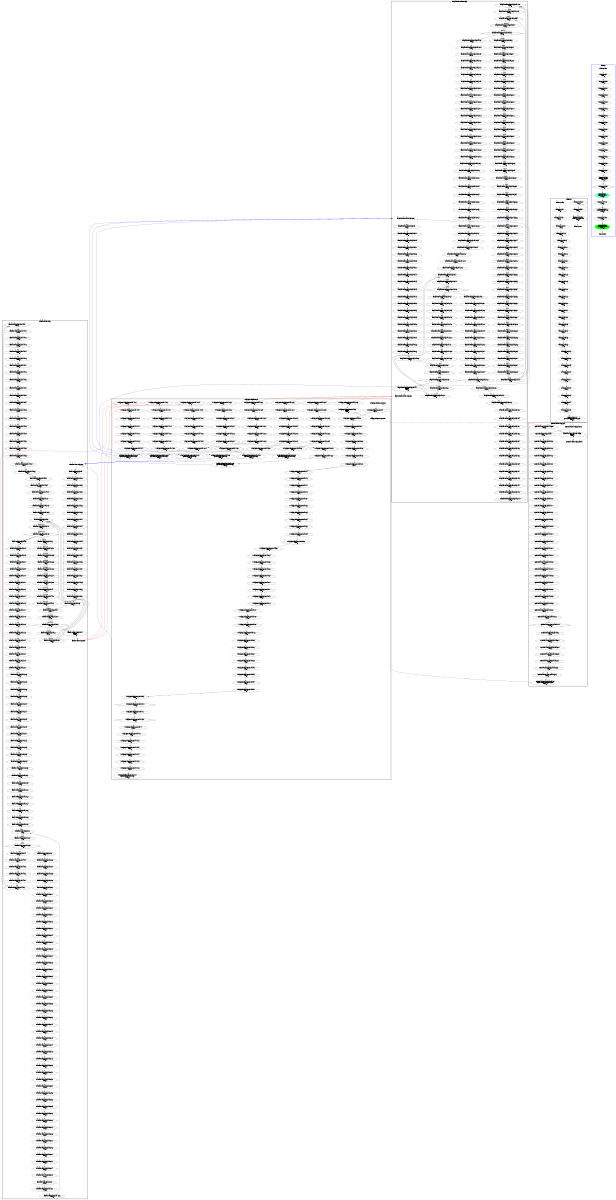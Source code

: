 digraph "CFG" {
fontsize=10;
orientation="portrait";
rankdir="TB";
size="10,8";
FastAdditiveNaiveMatrixMultiply__bb127__2 [fontsize=10, label="\"FastAdditiveNaiveMatrixMultiply__bb127__2\"\nWCET=6", width="0.01"];
FastAdditiveNaiveMatrixMultiply__bb63__56 [fontsize=10, label="\"FastAdditiveNaiveMatrixMultiply__bb63__56\"\nWCET=6", width="0.01"];
FastAdditiveNaiveMatrixMultiply__bb130__14 [fontsize=10, label="\"FastAdditiveNaiveMatrixMultiply__bb130__14\"\nWCET=4", width="0.01"];
FastAdditiveNaiveMatrixMultiply__bb130__37 [fontsize=10, label="\"FastAdditiveNaiveMatrixMultiply__bb130__37\"\nWCET=4", width="0.01"];
FastAdditiveNaiveMatrixMultiply__bb31__47 [fontsize=10, label="\"FastAdditiveNaiveMatrixMultiply__bb31__47\"\nWCET=0", width="0.01"];
FastAdditiveNaiveMatrixMultiply__bb63__60 [fontsize=10, label="\"FastAdditiveNaiveMatrixMultiply__bb63__60\"\nWCET=4", width="0.01"];
FastAdditiveNaiveMatrixMultiply__bb31__21 [fontsize=10, label="\"FastAdditiveNaiveMatrixMultiply__bb31__21\"\nWCET=4", width="0.01"];
FastAdditiveNaiveMatrixMultiply__bb130__18 [fontsize=10, label="\"FastAdditiveNaiveMatrixMultiply__bb130__18\"\nWCET=4", width="0.01"];
FastAdditiveNaiveMatrixMultiply__bb161__2 [fontsize=10, label="\"FastAdditiveNaiveMatrixMultiply__bb161__2\"\nWCET=6", width="0.01"];
FastAdditiveNaiveMatrixMultiply__bb63__46 [fontsize=10, label="\"FastAdditiveNaiveMatrixMultiply__bb63__46\"\nWCET=4", width="0.01"];
FastAdditiveNaiveMatrixMultiply__bb27__1 [fontsize=10, label="\"FastAdditiveNaiveMatrixMultiply__bb27__1\"\nWCET=4", width="0.01"];
FastAdditiveNaiveMatrixMultiply__bb63__12 [fontsize=10, label="\"FastAdditiveNaiveMatrixMultiply__bb63__12\"\nWCET=4", width="0.01"];
FastAdditiveNaiveMatrixMultiply__bb31__41 [fontsize=10, label="\"FastAdditiveNaiveMatrixMultiply__bb31__41\"\nWCET=4", width="0.01"];
FastAdditiveNaiveMatrixMultiply__bb130__39 [fontsize=10, label="\"FastAdditiveNaiveMatrixMultiply__bb130__39\"\nWCET=6", width="0.01"];
FastAdditiveNaiveMatrixMultiply__bb130__9 [fontsize=10, label="\"FastAdditiveNaiveMatrixMultiply__bb130__9\"\nWCET=4", width="0.01"];
FastAdditiveNaiveMatrixMultiply__bb__50 [fontsize=10, label="\"FastAdditiveNaiveMatrixMultiply__bb__50\"\nWCET=4", width="0.01"];
FastAdditiveNaiveMatrixMultiply__bb63__74 [fontsize=10, label="\"FastAdditiveNaiveMatrixMultiply__bb63__74\"\nWCET=6", width="0.01"];
FastAdditiveNaiveMatrixMultiply__bb31__9 [fontsize=10, label="\"FastAdditiveNaiveMatrixMultiply__bb31__9\"\nWCET=4", width="0.01"];
FastAdditiveNaiveMatrixMultiply__bb164__6 [fontsize=10, label="\"FastAdditiveNaiveMatrixMultiply__bb164__6\"\nWCET=4", width="0.01"];
FastAdditiveNaiveMatrixMultiply__bb63__48 [fontsize=10, label="\"FastAdditiveNaiveMatrixMultiply__bb63__48\"\nWCET=6", width="0.01"];
FastAdditiveNaiveMatrixMultiply__bb175__3 [fontsize=10, label="\"FastAdditiveNaiveMatrixMultiply__bb175__3\"\nWCET=0", width="0.01"];
FastAdditiveNaiveMatrixMultiply__bb__35 [fontsize=10, label="\"FastAdditiveNaiveMatrixMultiply__bb__35\"\nWCET=4", width="0.01"];
FastAdditiveNaiveMatrixMultiply__bb__29 [fontsize=10, label="\"FastAdditiveNaiveMatrixMultiply__bb__29\"\nWCET=4", width="0.01"];
FastAdditiveNaiveMatrixMultiply__bb__27 [fontsize=10, label="\"FastAdditiveNaiveMatrixMultiply__bb__27\"\nWCET=4", width="0.01"];
FastAdditiveNaiveMatrixMultiply__bb63__28 [fontsize=10, label="\"FastAdditiveNaiveMatrixMultiply__bb63__28\"\nWCET=4", width="0.01"];
FastAdditiveNaiveMatrixMultiply__bb63__24 [fontsize=10, label="\"FastAdditiveNaiveMatrixMultiply__bb63__24\"\nWCET=6", width="0.01"];
FastAdditiveNaiveMatrixMultiply__bb63__50 [fontsize=10, label="\"FastAdditiveNaiveMatrixMultiply__bb63__50\"\nWCET=4", width="0.01"];
FastAdditiveNaiveMatrixMultiply__bb130__40 [fontsize=10, label="\"FastAdditiveNaiveMatrixMultiply__bb130__40\"\nWCET=0", width="0.01"];
FastAdditiveNaiveMatrixMultiply__bb31__34 [fontsize=10, label="\"FastAdditiveNaiveMatrixMultiply__bb31__34\"\nWCET=4", width="0.01"];
FastAdditiveNaiveMatrixMultiply__bb161 [fontsize=10, label="\"FastAdditiveNaiveMatrixMultiply__bb161\"\nWCET=4", width="0.01"];
FastAdditiveNaiveMatrixMultiply__bb26__1 [fontsize=10, label="\"FastAdditiveNaiveMatrixMultiply__bb26__1\"\nWCET=0", width="0.01"];
FastAdditiveNaiveMatrixMultiply__bb164__12 [fontsize=10, label="\"FastAdditiveNaiveMatrixMultiply__bb164__12\"\nWCET=0", width="0.01"];
FastAdditiveNaiveMatrixMultiply__bb31__46 [fontsize=10, label="\"FastAdditiveNaiveMatrixMultiply__bb31__46\"\nWCET=4", width="0.01"];
FastAdditiveNaiveMatrixMultiply__bb130__28 [fontsize=10, label="\"FastAdditiveNaiveMatrixMultiply__bb130__28\"\nWCET=6", width="0.01"];
FastAdditiveNaiveMatrixMultiply__bb59 [fontsize=10, label="\"FastAdditiveNaiveMatrixMultiply__bb59\"\nWCET=4", width="0.01"];
FastAdditiveNaiveMatrixMultiply__bb31__39 [fontsize=10, label="\"FastAdditiveNaiveMatrixMultiply__bb31__39\"\nWCET=4", width="0.01"];
FastAdditiveNaiveMatrixMultiply__bb63__22 [fontsize=10, label="\"FastAdditiveNaiveMatrixMultiply__bb63__22\"\nWCET=4", width="0.01"];
FastAdditiveNaiveMatrixMultiply__bb63__32 [fontsize=10, label="\"FastAdditiveNaiveMatrixMultiply__bb63__32\"\nWCET=6", width="0.01"];
FastAdditiveNaiveMatrixMultiply__bb__31 [fontsize=10, label="\"FastAdditiveNaiveMatrixMultiply__bb__31\"\nWCET=4", width="0.01"];
FastAdditiveNaiveMatrixMultiply__bb63__40 [fontsize=10, label="\"FastAdditiveNaiveMatrixMultiply__bb63__40\"\nWCET=6", width="0.01"];
FastAdditiveNaiveMatrixMultiply__bb26 [fontsize=10, label="\"FastAdditiveNaiveMatrixMultiply__bb26\"\nWCET=4", width="0.01"];
FastAdditiveNaiveMatrixMultiply__bb__40 [fontsize=10, label="\"FastAdditiveNaiveMatrixMultiply__bb__40\"\nWCET=4", width="0.01"];
FastAdditiveNaiveMatrixMultiply__bb130__2 [fontsize=10, label="\"FastAdditiveNaiveMatrixMultiply__bb130__2\"\nWCET=4", width="0.01"];
FastAdditiveNaiveMatrixMultiply__bb164 [fontsize=10, label="\"FastAdditiveNaiveMatrixMultiply__bb164\"\nWCET=4", width="0.01"];
FastAdditiveNaiveMatrixMultiply__bb63__21 [fontsize=10, label="\"FastAdditiveNaiveMatrixMultiply__bb63__21\"\nWCET=4", width="0.01"];
FastAdditiveNaiveMatrixMultiply__bb63__36 [fontsize=10, label="\"FastAdditiveNaiveMatrixMultiply__bb63__36\"\nWCET=4", width="0.01"];
FastAdditiveNaiveMatrixMultiply__bb__53 [fontsize=10, label="\"FastAdditiveNaiveMatrixMultiply__bb__53\"\nWCET=8", width="0.01"];
FastAdditiveNaiveMatrixMultiply__bb31__26 [fontsize=10, label="\"FastAdditiveNaiveMatrixMultiply__bb31__26\"\nWCET=4", width="0.01"];
FastAdditiveNaiveMatrixMultiply__bb164__2 [fontsize=10, label="\"FastAdditiveNaiveMatrixMultiply__bb164__2\"\nWCET=4", width="0.01"];
FastAdditiveNaiveMatrixMultiply__bb130__16 [fontsize=10, label="\"FastAdditiveNaiveMatrixMultiply__bb130__16\"\nWCET=6", width="0.01"];
FastAdditiveNaiveMatrixMultiply__bb31__24 [fontsize=10, label="\"FastAdditiveNaiveMatrixMultiply__bb31__24\"\nWCET=4", width="0.01"];
FastAdditiveNaiveMatrixMultiply__bb63__54 [fontsize=10, label="\"FastAdditiveNaiveMatrixMultiply__bb63__54\"\nWCET=4", width="0.01"];
FastAdditiveNaiveMatrixMultiply__bb130__21 [fontsize=10, label="\"FastAdditiveNaiveMatrixMultiply__bb130__21\"\nWCET=4", width="0.01"];
FastAdditiveNaiveMatrixMultiply__bb63__45 [fontsize=10, label="\"FastAdditiveNaiveMatrixMultiply__bb63__45\"\nWCET=4", width="0.01"];
FastAdditiveNaiveMatrixMultiply__bb__37 [fontsize=10, label="\"FastAdditiveNaiveMatrixMultiply__bb__37\"\nWCET=4", width="0.01"];
FastAdditiveNaiveMatrixMultiply__bb31 [fontsize=10, label="\"FastAdditiveNaiveMatrixMultiply__bb31\"\nWCET=4", width="0.01"];
FastAdditiveNaiveMatrixMultiply__bb130__32 [fontsize=10, label="\"FastAdditiveNaiveMatrixMultiply__bb130__32\"\nWCET=6", width="0.01"];
FastAdditiveNaiveMatrixMultiply__bb130__26 [fontsize=10, label="\"FastAdditiveNaiveMatrixMultiply__bb130__26\"\nWCET=4", width="0.01"];
FastAdditiveNaiveMatrixMultiply__bb63__61 [fontsize=10, label="\"FastAdditiveNaiveMatrixMultiply__bb63__61\"\nWCET=4", width="0.01"];
FastAdditiveNaiveMatrixMultiply__bb__65 [fontsize=10, label="\"FastAdditiveNaiveMatrixMultiply__bb__65\"\nWCET=4", width="0.01"];
FastAdditiveNaiveMatrixMultiply__bb63__53 [fontsize=10, label="\"FastAdditiveNaiveMatrixMultiply__bb63__53\"\nWCET=4", width="0.01"];
FastAdditiveNaiveMatrixMultiply__bb27 [fontsize=10, label="\"FastAdditiveNaiveMatrixMultiply__bb27\"\nWCET=4", width="0.01"];
FastAdditiveNaiveMatrixMultiply__bb63__64 [fontsize=10, label="\"FastAdditiveNaiveMatrixMultiply__bb63__64\"\nWCET=6", width="0.01"];
FastAdditiveNaiveMatrixMultiply__bb__67 [fontsize=10, label="\"FastAdditiveNaiveMatrixMultiply__bb__67\"\nWCET=0", width="0.01"];
FastAdditiveNaiveMatrixMultiply__bb22__3 [fontsize=10, label="\"FastAdditiveNaiveMatrixMultiply__bb22__3\"\nWCET=5", shape=diamond, width="0.01"];
FastAdditiveNaiveMatrixMultiply__bb63__20 [fontsize=10, label="\"FastAdditiveNaiveMatrixMultiply__bb63__20\"\nWCET=4", width="0.01"];
FastAdditiveNaiveMatrixMultiply__bb22 [fontsize=10, label="\"FastAdditiveNaiveMatrixMultiply__bb22\"\nWCET=4", width="0.01"];
FastAdditiveNaiveMatrixMultiply__bb130__36 [fontsize=10, label="\"FastAdditiveNaiveMatrixMultiply__bb130__36\"\nWCET=6", width="0.01"];
FastAdditiveNaiveMatrixMultiply__bb130__29 [fontsize=10, label="\"FastAdditiveNaiveMatrixMultiply__bb130__29\"\nWCET=4", width="0.01"];
FastAdditiveNaiveMatrixMultiply__bb130__8 [fontsize=10, label="\"FastAdditiveNaiveMatrixMultiply__bb130__8\"\nWCET=4", width="0.01"];
FastAdditiveNaiveMatrixMultiply__bb130__7 [fontsize=10, label="\"FastAdditiveNaiveMatrixMultiply__bb130__7\"\nWCET=4", width="0.01"];
FastAdditiveNaiveMatrixMultiply__bb164__5 [fontsize=10, label="\"FastAdditiveNaiveMatrixMultiply__bb164__5\"\nWCET=6", width="0.01"];
FastAdditiveNaiveMatrixMultiply__bb130__24 [fontsize=10, label="\"FastAdditiveNaiveMatrixMultiply__bb130__24\"\nWCET=6", width="0.01"];
FastAdditiveNaiveMatrixMultiply__bb63__10 [fontsize=10, label="\"FastAdditiveNaiveMatrixMultiply__bb63__10\"\nWCET=4", width="0.01"];
FastAdditiveNaiveMatrixMultiply__bb130__33 [fontsize=10, label="\"FastAdditiveNaiveMatrixMultiply__bb130__33\"\nWCET=4", width="0.01"];
FastAdditiveNaiveMatrixMultiply__bb22__1 [fontsize=10, label="\"FastAdditiveNaiveMatrixMultiply__bb22__1\"\nWCET=4", width="0.01"];
FastAdditiveNaiveMatrixMultiply__bb178 [fontsize=10, label="\"FastAdditiveNaiveMatrixMultiply__bb178\"\nRETURN\nWCET=0", width="0.01"];
FastAdditiveNaiveMatrixMultiply__bb__43 [fontsize=10, label="\"FastAdditiveNaiveMatrixMultiply__bb__43\"\nWCET=8", width="0.01"];
FastAdditiveNaiveMatrixMultiply__bb31__13 [fontsize=10, label="\"FastAdditiveNaiveMatrixMultiply__bb31__13\"\nWCET=6", width="0.01"];
FastAdditiveNaiveMatrixMultiply__bb__56 [fontsize=10, label="\"FastAdditiveNaiveMatrixMultiply__bb__56\"\nWCET=4", width="0.01"];
FastAdditiveNaiveMatrixMultiply__bb161__3 [fontsize=10, label="\"FastAdditiveNaiveMatrixMultiply__bb161__3\"\nWCET=0", width="0.01"];
FastAdditiveNaiveMatrixMultiply__bb__55 [fontsize=10, label="\"FastAdditiveNaiveMatrixMultiply__bb__55\"\nWCET=4", width="0.01"];
FastAdditiveNaiveMatrixMultiply__bb63__34 [fontsize=10, label="\"FastAdditiveNaiveMatrixMultiply__bb63__34\"\nWCET=4", width="0.01"];
FastAdditiveNaiveMatrixMultiply__bb127__3 [fontsize=10, label="\"FastAdditiveNaiveMatrixMultiply__bb127__3\"\nWCET=0", width="0.01"];
FastAdditiveNaiveMatrixMultiply__bb31__38 [fontsize=10, label="\"FastAdditiveNaiveMatrixMultiply__bb31__38\"\nWCET=6", width="0.01"];
FastAdditiveNaiveMatrixMultiply__bb63__66 [fontsize=10, label="\"FastAdditiveNaiveMatrixMultiply__bb63__66\"\nWCET=4", width="0.01"];
FastAdditiveNaiveMatrixMultiply_exit [color="white", fontsize=10, label="FastAdditiveNaiveMatrixMultiply_exit", width="0.01"];
FastAdditiveNaiveMatrixMultiply__bb63__4 [fontsize=10, label="\"FastAdditiveNaiveMatrixMultiply__bb63__4\"\nWCET=4", width="0.01"];
FastAdditiveNaiveMatrixMultiply__bb27__3 [fontsize=10, label="\"FastAdditiveNaiveMatrixMultiply__bb27__3\"\nWCET=5", shape=diamond, width="0.01"];
FastAdditiveNaiveMatrixMultiply__bb__60 [fontsize=10, label="\"FastAdditiveNaiveMatrixMultiply__bb__60\"\nWCET=10", width="0.01"];
FastAdditiveNaiveMatrixMultiply__bb31__5 [fontsize=10, label="\"FastAdditiveNaiveMatrixMultiply__bb31__5\"\nWCET=10", width="0.01"];
FastAdditiveNaiveMatrixMultiply__bb31__8 [fontsize=10, label="\"FastAdditiveNaiveMatrixMultiply__bb31__8\"\nWCET=4", width="0.01"];
FastAdditiveNaiveMatrixMultiply__bb63__58 [fontsize=10, label="\"FastAdditiveNaiveMatrixMultiply__bb63__58\"\nWCET=4", width="0.01"];
FastAdditiveNaiveMatrixMultiply__bb130 [fontsize=10, label="\"FastAdditiveNaiveMatrixMultiply__bb130\"\nWCET=4", width="0.01"];
FastAdditiveNaiveMatrixMultiply__bb31__16 [fontsize=10, label="\"FastAdditiveNaiveMatrixMultiply__bb31__16\"\nWCET=4", width="0.01"];
FastAdditiveNaiveMatrixMultiply__bb59__3 [fontsize=10, label="\"FastAdditiveNaiveMatrixMultiply__bb59__3\"\nWCET=5", shape=diamond, width="0.01"];
FastAdditiveNaiveMatrixMultiply__bb63__42 [fontsize=10, label="\"FastAdditiveNaiveMatrixMultiply__bb63__42\"\nWCET=4", width="0.01"];
FastAdditiveNaiveMatrixMultiply__bb31__2 [fontsize=10, label="\"FastAdditiveNaiveMatrixMultiply__bb31__2\"\nWCET=4", width="0.01"];
FastAdditiveNaiveMatrixMultiply__bb63__37 [fontsize=10, label="\"FastAdditiveNaiveMatrixMultiply__bb63__37\"\nWCET=4", width="0.01"];
FastAdditiveNaiveMatrixMultiply__bb31__43 [fontsize=10, label="\"FastAdditiveNaiveMatrixMultiply__bb31__43\"\nWCET=6", width="0.01"];
FastAdditiveNaiveMatrixMultiply__bb130__20 [fontsize=10, label="\"FastAdditiveNaiveMatrixMultiply__bb130__20\"\nWCET=6", width="0.01"];
FastAdditiveNaiveMatrixMultiply__bb63__44 [fontsize=10, label="\"FastAdditiveNaiveMatrixMultiply__bb63__44\"\nWCET=4", width="0.01"];
FastAdditiveNaiveMatrixMultiply__bb63__3 [fontsize=10, label="\"FastAdditiveNaiveMatrixMultiply__bb63__3\"\nWCET=6", width="0.01"];
FastAdditiveNaiveMatrixMultiply__bb63__13 [fontsize=10, label="\"FastAdditiveNaiveMatrixMultiply__bb63__13\"\nWCET=4", width="0.01"];
FastAdditiveNaiveMatrixMultiply__bb [fontsize=10, label="\"FastAdditiveNaiveMatrixMultiply__bb\"\nWCET=4", width="0.01"];
FastAdditiveNaiveMatrixMultiply__bb63__38 [fontsize=10, label="\"FastAdditiveNaiveMatrixMultiply__bb63__38\"\nWCET=4", width="0.01"];
FastAdditiveNaiveMatrixMultiply__bb130__13 [fontsize=10, label="\"FastAdditiveNaiveMatrixMultiply__bb130__13\"\nWCET=4", width="0.01"];
FastAdditiveNaiveMatrixMultiply_entry [color="white", fontsize=10, height="0.01", label="FastAdditiveNaiveMatrixMultiply_entry", width="0.01"];
FastAdditiveNaiveMatrixMultiply__bb__66 [fontsize=10, label="\"FastAdditiveNaiveMatrixMultiply__bb__66\"\nWCET=4", width="0.01"];
FastAdditiveNaiveMatrixMultiply__bb31__23 [fontsize=10, label="\"FastAdditiveNaiveMatrixMultiply__bb31__23\"\nWCET=6", width="0.01"];
FastAdditiveNaiveMatrixMultiply__bb__45 [fontsize=10, label="\"FastAdditiveNaiveMatrixMultiply__bb__45\"\nWCET=4", width="0.01"];
FastAdditiveNaiveMatrixMultiply__bb31__36 [fontsize=10, label="\"FastAdditiveNaiveMatrixMultiply__bb31__36\"\nWCET=4", width="0.01"];
FastAdditiveNaiveMatrixMultiply__bb63__7 [fontsize=10, label="\"FastAdditiveNaiveMatrixMultiply__bb63__7\"\nWCET=4", width="0.01"];
FastAdditiveNaiveMatrixMultiply__bb63__29 [fontsize=10, label="\"FastAdditiveNaiveMatrixMultiply__bb63__29\"\nWCET=4", width="0.01"];
FastAdditiveNaiveMatrixMultiply__bb63__71 [fontsize=10, label="\"FastAdditiveNaiveMatrixMultiply__bb63__71\"\nWCET=4", width="0.01"];
FastAdditiveNaiveMatrixMultiply__bb63__68 [fontsize=10, label="\"FastAdditiveNaiveMatrixMultiply__bb63__68\"\nWCET=4", width="0.01"];
FastAdditiveNaiveMatrixMultiply__bb63__18 [fontsize=10, label="\"FastAdditiveNaiveMatrixMultiply__bb63__18\"\nWCET=4", width="0.01"];
FastAdditiveNaiveMatrixMultiply__bb63__5 [fontsize=10, label="\"FastAdditiveNaiveMatrixMultiply__bb63__5\"\nWCET=4", width="0.01"];
FastAdditiveNaiveMatrixMultiply__bb63__16 [fontsize=10, label="\"FastAdditiveNaiveMatrixMultiply__bb63__16\"\nWCET=6", width="0.01"];
FastAdditiveNaiveMatrixMultiply__bb63__52 [fontsize=10, label="\"FastAdditiveNaiveMatrixMultiply__bb63__52\"\nWCET=4", width="0.01"];
FastAdditiveNaiveMatrixMultiply__bb164__8 [fontsize=10, label="\"FastAdditiveNaiveMatrixMultiply__bb164__8\"\nWCET=4", width="0.01"];
FastAdditiveNaiveMatrixMultiply__bb31__7 [fontsize=10, label="\"FastAdditiveNaiveMatrixMultiply__bb31__7\"\nWCET=4", width="0.01"];
FastAdditiveNaiveMatrixMultiply__bb130__12 [fontsize=10, label="\"FastAdditiveNaiveMatrixMultiply__bb130__12\"\nWCET=6", width="0.01"];
FastAdditiveNaiveMatrixMultiply__bb130__6 [fontsize=10, label="\"FastAdditiveNaiveMatrixMultiply__bb130__6\"\nWCET=4", width="0.01"];
FastAdditiveNaiveMatrixMultiply__bb175 [fontsize=10, label="\"FastAdditiveNaiveMatrixMultiply__bb175\"\nWCET=4", width="0.01"];
FastAdditiveNaiveMatrixMultiply__bb31__33 [fontsize=10, label="\"FastAdditiveNaiveMatrixMultiply__bb31__33\"\nWCET=6", width="0.01"];
FastAdditiveNaiveMatrixMultiply__bb130__17 [fontsize=10, label="\"FastAdditiveNaiveMatrixMultiply__bb130__17\"\nWCET=4", width="0.01"];
FastAdditiveNaiveMatrixMultiply__bb31__28 [fontsize=10, label="\"FastAdditiveNaiveMatrixMultiply__bb31__28\"\nWCET=6", width="0.01"];
FastAdditiveNaiveMatrixMultiply__bb63__30 [fontsize=10, label="\"FastAdditiveNaiveMatrixMultiply__bb63__30\"\nWCET=4", width="0.01"];
FastAdditiveNaiveMatrixMultiply__bb__64 [fontsize=10, label="\"FastAdditiveNaiveMatrixMultiply__bb__64\"\nWCET=4", width="0.01"];
FastAdditiveNaiveMatrixMultiply__bb31__44 [fontsize=10, label="\"FastAdditiveNaiveMatrixMultiply__bb31__44\"\nWCET=4", width="0.01"];
FastAdditiveNaiveMatrixMultiply__bb31__19 [fontsize=10, label="\"FastAdditiveNaiveMatrixMultiply__bb31__19\"\nWCET=4", width="0.01"];
FastAdditiveNaiveMatrixMultiply__bb__33 [fontsize=10, label="\"FastAdditiveNaiveMatrixMultiply__bb__33\"\nWCET=4", width="0.01"];
FastAdditiveNaiveMatrixMultiply__bb31__31 [fontsize=10, label="\"FastAdditiveNaiveMatrixMultiply__bb31__31\"\nWCET=4", width="0.01"];
FastAdditiveNaiveMatrixMultiply__bb31__18 [fontsize=10, label="\"FastAdditiveNaiveMatrixMultiply__bb31__18\"\nWCET=6", width="0.01"];
FastAdditiveNaiveMatrixMultiply__bb31__14 [fontsize=10, label="\"FastAdditiveNaiveMatrixMultiply__bb31__14\"\nWCET=4", width="0.01"];
FastAdditiveNaiveMatrixMultiply__bb130__10 [fontsize=10, label="\"FastAdditiveNaiveMatrixMultiply__bb130__10\"\nWCET=4", width="0.01"];
FastAdditiveNaiveMatrixMultiply__bb63__69 [fontsize=10, label="\"FastAdditiveNaiveMatrixMultiply__bb63__69\"\nWCET=4", width="0.01"];
FastAdditiveNaiveMatrixMultiply__bb31__29 [fontsize=10, label="\"FastAdditiveNaiveMatrixMultiply__bb31__29\"\nWCET=4", width="0.01"];
FastAdditiveNaiveMatrixMultiply__bb63__26 [fontsize=10, label="\"FastAdditiveNaiveMatrixMultiply__bb63__26\"\nWCET=4", width="0.01"];
FastAdditiveNaiveMatrixMultiply__bb130__25 [fontsize=10, label="\"FastAdditiveNaiveMatrixMultiply__bb130__25\"\nWCET=4", width="0.01"];
FastAdditiveNaiveMatrixMultiply__bb127 [fontsize=10, label="\"FastAdditiveNaiveMatrixMultiply__bb127\"\nWCET=4", width="0.01"];
FastAdditiveNaiveMatrixMultiply__bb164__11 [fontsize=10, label="\"FastAdditiveNaiveMatrixMultiply__bb164__11\"\nWCET=6", width="0.01"];
FastAdditiveNaiveMatrixMultiply__bb130__34 [fontsize=10, label="\"FastAdditiveNaiveMatrixMultiply__bb130__34\"\nWCET=4", width="0.01"];
FastAdditiveNaiveMatrixMultiply__bb130__22 [fontsize=10, label="\"FastAdditiveNaiveMatrixMultiply__bb130__22\"\nWCET=4", width="0.01"];
FastAdditiveNaiveMatrixMultiply__bb63__8 [fontsize=10, label="\"FastAdditiveNaiveMatrixMultiply__bb63__8\"\nWCET=4", width="0.01"];
FastAdditiveNaiveMatrixMultiply__bb63__14 [fontsize=10, label="\"FastAdditiveNaiveMatrixMultiply__bb63__14\"\nWCET=4", width="0.01"];
FastAdditiveNaiveMatrixMultiply__bb__48 [fontsize=10, label="\"FastAdditiveNaiveMatrixMultiply__bb__48\"\nWCET=8", width="0.01"];
FastAdditiveNaiveMatrixMultiply__bb31__11 [fontsize=10, label="\"FastAdditiveNaiveMatrixMultiply__bb31__11\"\nWCET=4", width="0.01"];
FastAdditiveNaiveMatrixMultiply__bb63__75 [fontsize=10, label="\"FastAdditiveNaiveMatrixMultiply__bb63__75\"\nWCET=0", width="0.01"];
FastAdditiveNaiveMatrixMultiply__bb63__6 [fontsize=10, label="\"FastAdditiveNaiveMatrixMultiply__bb63__6\"\nWCET=4", width="0.01"];
FastAdditiveNaiveMatrixMultiply__bb59__1 [fontsize=10, label="\"FastAdditiveNaiveMatrixMultiply__bb59__1\"\nWCET=4", width="0.01"];
FastAdditiveNaiveMatrixMultiply__bb130__5 [fontsize=10, label="\"FastAdditiveNaiveMatrixMultiply__bb130__5\"\nWCET=6", width="0.01"];
FastAdditiveNaiveMatrixMultiply__bb63 [fontsize=10, label="\"FastAdditiveNaiveMatrixMultiply__bb63\"\nWCET=4", width="0.01"];
FastAdditiveNaiveMatrixMultiply__bb130__30 [fontsize=10, label="\"FastAdditiveNaiveMatrixMultiply__bb130__30\"\nWCET=4", width="0.01"];
FastAdditiveNaiveMatrixMultiply__bb175__2 [fontsize=10, label="\"FastAdditiveNaiveMatrixMultiply__bb175__2\"\nWCET=6", width="0.01"];
FastAdditiveNaiveMatrixMultiply__bb63__62 [fontsize=10, label="\"FastAdditiveNaiveMatrixMultiply__bb63__62\"\nWCET=4", width="0.01"];
OptimizedStrassenMultiply_par__bb__124 [fontsize=10, label="\"OptimizedStrassenMultiply_par__bb__124\"\nWCET=4", width="0.01"];
OptimizedStrassenMultiply_par__bb36__2 [fontsize=10, label="\"OptimizedStrassenMultiply_par__bb36__2\"\nWCET=4", width="0.01"];
OptimizedStrassenMultiply_par__bb__68 [fontsize=10, label="\"OptimizedStrassenMultiply_par__bb__68\"\nWCET=4", width="0.01"];
OptimizedStrassenMultiply_par__bb__58 [fontsize=10, label="\"OptimizedStrassenMultiply_par__bb__58\"\nWCET=4", width="0.01"];
OptimizedStrassenMultiply_par__bb__62 [fontsize=10, label="\"OptimizedStrassenMultiply_par__bb__62\"\nWCET=4", width="0.01"];
OptimizedStrassenMultiply_par__bb__80 [fontsize=10, label="\"OptimizedStrassenMultiply_par__bb__80\"\nWCET=4", width="0.01"];
OptimizedStrassenMultiply_par__bb__73 [fontsize=10, label="\"OptimizedStrassenMultiply_par__bb__73\"\nWCET=4", width="0.01"];
OptimizedStrassenMultiply_par__bb__137 [fontsize=10, label="\"OptimizedStrassenMultiply_par__bb__137\"\nWCET=4", width="0.01"];
OptimizedStrassenMultiply_par__bb__60 [fontsize=10, label="\"OptimizedStrassenMultiply_par__bb__60\"\nWCET=4", width="0.01"];
OptimizedStrassenMultiply_par__bb__64 [fontsize=10, label="\"OptimizedStrassenMultiply_par__bb__64\"\nWCET=4", width="0.01"];
OptimizedStrassenMultiply_par__bb36__1 [fontsize=10, label="\"OptimizedStrassenMultiply_par__bb36__1\"\nWCET=4", width="0.01"];
OptimizedStrassenMultiply_par__bb36__6 [fontsize=10, label="\"OptimizedStrassenMultiply_par__bb36__6\"\nWCET=4", width="0.01"];
OptimizedStrassenMultiply_par__bb__70 [fontsize=10, label="\"OptimizedStrassenMultiply_par__bb__70\"\nWCET=4", width="0.01"];
OptimizedStrassenMultiply_par__bb__125 [fontsize=10, label="\"OptimizedStrassenMultiply_par__bb__125\"\nWCET=4", width="0.01"];
OptimizedStrassenMultiply_par__bb__136 [fontsize=10, label="\"OptimizedStrassenMultiply_par__bb__136\"\nWCET=10", width="0.01"];
OptimizedStrassenMultiply_par__bb36__4 [fontsize=10, label="\"OptimizedStrassenMultiply_par__bb36__4\"\nWCET=4", width="0.01"];
OptimizedStrassenMultiply_par__bb__113 [fontsize=10, label="\"OptimizedStrassenMultiply_par__bb__113\"\nWCET=4", width="0.01"];
OptimizedStrassenMultiply_par__bb__122 [fontsize=10, label="\"OptimizedStrassenMultiply_par__bb__122\"\nWCET=10", width="0.01"];
OptimizedStrassenMultiply_par__bb536 [fontsize=10, label="\"OptimizedStrassenMultiply_par__bb536\"\nRETURN\nWCET=0", width="0.01"];
OptimizedStrassenMultiply_par__bb__140 [fontsize=10, label="\"OptimizedStrassenMultiply_par__bb__140\"\nWCET=5", shape=diamond, width="0.01"];
OptimizedStrassenMultiply_par__bb__77 [fontsize=10, label="\"OptimizedStrassenMultiply_par__bb__77\"\nWCET=4", width="0.01"];
OptimizedStrassenMultiply_par__bb__129 [fontsize=10, label="\"OptimizedStrassenMultiply_par__bb__129\"\nWCET=10", width="0.01"];
OptimizedStrassenMultiply_par__bb36 [fontsize=10, label="\"OptimizedStrassenMultiply_par__bb36\"\nWCET=4", width="0.01"];
OptimizedStrassenMultiply_par__bb__66 [fontsize=10, label="\"OptimizedStrassenMultiply_par__bb__66\"\nWCET=4", width="0.01"];
OptimizedStrassenMultiply_par__bb36__7 [fontsize=10, label="OptimizedStrassenMultiply_par__bb36__7\nCALL MultiplyByDivideAndConquer\nWCET=13", width="0.01"];
OptimizedStrassenMultiply_par__bb36__3 [fontsize=10, label="\"OptimizedStrassenMultiply_par__bb36__3\"\nWCET=4", width="0.01"];
OptimizedStrassenMultiply_par__bb__132 [fontsize=10, label="\"OptimizedStrassenMultiply_par__bb__132\"\nWCET=4", width="0.01"];
OptimizedStrassenMultiply_par__bb__109 [fontsize=10, label="\"OptimizedStrassenMultiply_par__bb__109\"\nWCET=4", width="0.01"];
OptimizedStrassenMultiply_par__bb__111 [fontsize=10, label="\"OptimizedStrassenMultiply_par__bb__111\"\nWCET=4", width="0.01"];
OptimizedStrassenMultiply_par__bb__85 [fontsize=10, label="\"OptimizedStrassenMultiply_par__bb__85\"\nWCET=14", width="0.01"];
OptimizedStrassenMultiply_par__bb__117 [fontsize=10, label="\"OptimizedStrassenMultiply_par__bb__117\"\nWCET=4", width="0.01"];
OptimizedStrassenMultiply_par__bb [fontsize=10, label="\"OptimizedStrassenMultiply_par__bb\"\nWCET=4", width="0.01"];
OptimizedStrassenMultiply_par__bb36__8 [fontsize=10, label="\"OptimizedStrassenMultiply_par__bb36__8\"\nWCET=0", width="0.01"];
OptimizedStrassenMultiply_par__bb__75 [fontsize=10, label="\"OptimizedStrassenMultiply_par__bb__75\"\nWCET=8", width="0.01"];
OptimizedStrassenMultiply_par__bb__138 [fontsize=10, label="\"OptimizedStrassenMultiply_par__bb__138\"\nWCET=4", width="0.01"];
OptimizedStrassenMultiply_par__bb__118 [fontsize=10, label="\"OptimizedStrassenMultiply_par__bb__118\"\nWCET=4", width="0.01"];
OptimizedStrassenMultiply_par__bb36__5 [fontsize=10, label="\"OptimizedStrassenMultiply_par__bb36__5\"\nWCET=4", width="0.01"];
OptimizedStrassenMultiply_par_entry [color="white", fontsize=10, height="0.01", label="OptimizedStrassenMultiply_par_entry", width="0.01"];
OptimizedStrassenMultiply_par_exit [color="white", fontsize=10, label="OptimizedStrassenMultiply_par_exit", width="0.01"];
OptimizedStrassenMultiply_par__bb__131 [fontsize=10, label="\"OptimizedStrassenMultiply_par__bb__131\"\nWCET=4", width="0.01"];
FastNaiveMatrixMultiply__bb149__9 [fontsize=10, label="\"FastNaiveMatrixMultiply__bb149__9\"\nWCET=4", width="0.01"];
FastNaiveMatrixMultiply__bb82__72 [fontsize=10, label="\"FastNaiveMatrixMultiply__bb82__72\"\nWCET=4", width="0.01"];
FastNaiveMatrixMultiply__bb197 [fontsize=10, label="\"FastNaiveMatrixMultiply__bb197\"\nRETURN\nWCET=0", width="0.01"];
FastNaiveMatrixMultiply__bb31__9 [fontsize=10, label="\"FastNaiveMatrixMultiply__bb31__9\"\nWCET=6", width="0.01"];
FastNaiveMatrixMultiply__bb82__74 [fontsize=10, label="\"FastNaiveMatrixMultiply__bb82__74\"\nWCET=4", width="0.01"];
FastNaiveMatrixMultiply__bb149__7 [fontsize=10, label="\"FastNaiveMatrixMultiply__bb149__7\"\nWCET=4", width="0.01"];
FastNaiveMatrixMultiply__bb82__13 [fontsize=10, label="\"FastNaiveMatrixMultiply__bb82__13\"\nWCET=4", width="0.01"];
FastNaiveMatrixMultiply__bb82__32 [fontsize=10, label="\"FastNaiveMatrixMultiply__bb82__32\"\nWCET=4", width="0.01"];
FastNaiveMatrixMultiply__bb82__27 [fontsize=10, label="\"FastNaiveMatrixMultiply__bb82__27\"\nWCET=4", width="0.01"];
FastNaiveMatrixMultiply__bb82__58 [fontsize=10, label="\"FastNaiveMatrixMultiply__bb82__58\"\nWCET=4", width="0.01"];
FastNaiveMatrixMultiply__bb31__54 [fontsize=10, label="\"FastNaiveMatrixMultiply__bb31__54\"\nWCET=4", width="0.01"];
FastNaiveMatrixMultiply__bb82__38 [fontsize=10, label="\"FastNaiveMatrixMultiply__bb82__38\"\nWCET=6", width="0.01"];
FastNaiveMatrixMultiply__bb82__43 [fontsize=10, label="\"FastNaiveMatrixMultiply__bb82__43\"\nWCET=4", width="0.01"];
FastNaiveMatrixMultiply__bb31__22 [fontsize=10, label="\"FastNaiveMatrixMultiply__bb31__22\"\nWCET=6", width="0.01"];
FastNaiveMatrixMultiply__bb78__3 [fontsize=10, label="\"FastNaiveMatrixMultiply__bb78__3\"\nWCET=5", shape=diamond, width="0.01"];
FastNaiveMatrixMultiply__bb149__36 [fontsize=10, label="\"FastNaiveMatrixMultiply__bb149__36\"\nWCET=6", width="0.01"];
FastNaiveMatrixMultiply__bb82__34 [fontsize=10, label="\"FastNaiveMatrixMultiply__bb82__34\"\nWCET=4", width="0.01"];
FastNaiveMatrixMultiply__bb82 [fontsize=10, label="\"FastNaiveMatrixMultiply__bb82\"\nWCET=4", width="0.01"];
FastNaiveMatrixMultiply__bb149__22 [fontsize=10, label="\"FastNaiveMatrixMultiply__bb149__22\"\nWCET=4", width="0.01"];
FastNaiveMatrixMultiply__bb__51 [fontsize=10, label="\"FastNaiveMatrixMultiply__bb__51\"\nWCET=4", width="0.01"];
FastNaiveMatrixMultiply__bb31__34 [fontsize=10, label="\"FastNaiveMatrixMultiply__bb31__34\"\nWCET=4", width="0.01"];
FastNaiveMatrixMultiply__bb31__62 [fontsize=10, label="\"FastNaiveMatrixMultiply__bb31__62\"\nWCET=4", width="0.01"];
FastNaiveMatrixMultiply__bb82__52 [fontsize=10, label="\"FastNaiveMatrixMultiply__bb82__52\"\nWCET=4", width="0.01"];
FastNaiveMatrixMultiply__bb82__66 [fontsize=10, label="\"FastNaiveMatrixMultiply__bb82__66\"\nWCET=4", width="0.01"];
FastNaiveMatrixMultiply__bb82__64 [fontsize=10, label="\"FastNaiveMatrixMultiply__bb82__64\"\nWCET=4", width="0.01"];
FastNaiveMatrixMultiply__bb__54 [fontsize=10, label="\"FastNaiveMatrixMultiply__bb__54\"\nWCET=8", width="0.01"];
FastNaiveMatrixMultiply__bb31__24 [fontsize=10, label="\"FastNaiveMatrixMultiply__bb31__24\"\nWCET=4", width="0.01"];
FastNaiveMatrixMultiply__bb31__38 [fontsize=10, label="\"FastNaiveMatrixMultiply__bb31__38\"\nWCET=4", width="0.01"];
FastNaiveMatrixMultiply__bb82__59 [fontsize=10, label="\"FastNaiveMatrixMultiply__bb82__59\"\nWCET=4", width="0.01"];
FastNaiveMatrixMultiply__bb149__24 [fontsize=10, label="\"FastNaiveMatrixMultiply__bb149__24\"\nWCET=6", width="0.01"];
FastNaiveMatrixMultiply__bb82__62 [fontsize=10, label="\"FastNaiveMatrixMultiply__bb82__62\"\nWCET=6", width="0.01"];
FastNaiveMatrixMultiply__bb31__7 [fontsize=10, label="\"FastNaiveMatrixMultiply__bb31__7\"\nWCET=4", width="0.01"];
FastNaiveMatrixMultiply__bb31__15 [fontsize=10, label="\"FastNaiveMatrixMultiply__bb31__15\"\nWCET=4", width="0.01"];
FastNaiveMatrixMultiply__bb82__16 [fontsize=10, label="\"FastNaiveMatrixMultiply__bb82__16\"\nWCET=4", width="0.01"];
FastNaiveMatrixMultiply__bb26__1 [fontsize=10, label="\"FastNaiveMatrixMultiply__bb26__1\"\nWCET=0", width="0.01"];
FastNaiveMatrixMultiply__bb146__3 [fontsize=10, label="\"FastNaiveMatrixMultiply__bb146__3\"\nWCET=0", width="0.01"];
FastNaiveMatrixMultiply__bb31__20 [fontsize=10, label="\"FastNaiveMatrixMultiply__bb31__20\"\nWCET=4", width="0.01"];
FastNaiveMatrixMultiply__bb__34 [fontsize=10, label="\"FastNaiveMatrixMultiply__bb__34\"\nWCET=4", width="0.01"];
FastNaiveMatrixMultiply__bb149__5 [fontsize=10, label="\"FastNaiveMatrixMultiply__bb149__5\"\nWCET=6", width="0.01"];
FastNaiveMatrixMultiply__bb31__14 [fontsize=10, label="\"FastNaiveMatrixMultiply__bb31__14\"\nWCET=4", width="0.01"];
FastNaiveMatrixMultiply__bb31__48 [fontsize=10, label="\"FastNaiveMatrixMultiply__bb31__48\"\nWCET=4", width="0.01"];
FastNaiveMatrixMultiply__bb149__25 [fontsize=10, label="\"FastNaiveMatrixMultiply__bb149__25\"\nWCET=4", width="0.01"];
FastNaiveMatrixMultiply__bb27 [fontsize=10, label="\"FastNaiveMatrixMultiply__bb27\"\nWCET=4", width="0.01"];
FastNaiveMatrixMultiply__bb31__29 [fontsize=10, label="\"FastNaiveMatrixMultiply__bb31__29\"\nWCET=6", width="0.01"];
FastNaiveMatrixMultiply__bb82__40 [fontsize=10, label="\"FastNaiveMatrixMultiply__bb82__40\"\nWCET=4", width="0.01"];
FastNaiveMatrixMultiply__bb180 [fontsize=10, label="\"FastNaiveMatrixMultiply__bb180\"\nWCET=4", width="0.01"];
FastNaiveMatrixMultiply__bb31__17 [fontsize=10, label="\"FastNaiveMatrixMultiply__bb31__17\"\nWCET=4", width="0.01"];
FastNaiveMatrixMultiply__bb82__8 [fontsize=10, label="\"FastNaiveMatrixMultiply__bb82__8\"\nWCET=4", width="0.01"];
FastNaiveMatrixMultiply__bb82__44 [fontsize=10, label="\"FastNaiveMatrixMultiply__bb82__44\"\nWCET=4", width="0.01"];
FastNaiveMatrixMultiply__bb82__26 [fontsize=10, label="\"FastNaiveMatrixMultiply__bb82__26\"\nWCET=4", width="0.01"];
FastNaiveMatrixMultiply__bb31__50 [fontsize=10, label="\"FastNaiveMatrixMultiply__bb31__50\"\nWCET=6", width="0.01"];
FastNaiveMatrixMultiply__bb183__6 [fontsize=10, label="\"FastNaiveMatrixMultiply__bb183__6\"\nWCET=4", width="0.01"];
FastNaiveMatrixMultiply__bb31__41 [fontsize=10, label="\"FastNaiveMatrixMultiply__bb31__41\"\nWCET=4", width="0.01"];
FastNaiveMatrixMultiply__bb31__61 [fontsize=10, label="\"FastNaiveMatrixMultiply__bb31__61\"\nWCET=4", width="0.01"];
FastNaiveMatrixMultiply__bb82__4 [fontsize=10, label="\"FastNaiveMatrixMultiply__bb82__4\"\nWCET=4", width="0.01"];
FastNaiveMatrixMultiply__bb31__36 [fontsize=10, label="\"FastNaiveMatrixMultiply__bb31__36\"\nWCET=6", width="0.01"];
FastNaiveMatrixMultiply__bb82__14 [fontsize=10, label="\"FastNaiveMatrixMultiply__bb82__14\"\nWCET=4", width="0.01"];
FastNaiveMatrixMultiply__bb82__19 [fontsize=10, label="\"FastNaiveMatrixMultiply__bb82__19\"\nWCET=4", width="0.01"];
FastNaiveMatrixMultiply__bb149__34 [fontsize=10, label="\"FastNaiveMatrixMultiply__bb149__34\"\nWCET=4", width="0.01"];
FastNaiveMatrixMultiply__bb82__75 [fontsize=10, label="\"FastNaiveMatrixMultiply__bb82__75\"\nWCET=0", width="0.01"];
FastNaiveMatrixMultiply__bb26 [fontsize=10, label="\"FastNaiveMatrixMultiply__bb26\"\nWCET=4", width="0.01"];
FastNaiveMatrixMultiply__bb180__3 [fontsize=10, label="\"FastNaiveMatrixMultiply__bb180__3\"\nWCET=0", width="0.01"];
FastNaiveMatrixMultiply__bb31 [fontsize=10, label="\"FastNaiveMatrixMultiply__bb31\"\nWCET=4", width="0.01"];
FastNaiveMatrixMultiply__bb31__68 [fontsize=10, label="\"FastNaiveMatrixMultiply__bb31__68\"\nWCET=4", width="0.01"];
FastNaiveMatrixMultiply__bb31__26 [fontsize=10, label="\"FastNaiveMatrixMultiply__bb31__26\"\nWCET=4", width="0.01"];
FastNaiveMatrixMultiply__bb194__2 [fontsize=10, label="\"FastNaiveMatrixMultiply__bb194__2\"\nWCET=6", width="0.01"];
FastNaiveMatrixMultiply__bb31__33 [fontsize=10, label="\"FastNaiveMatrixMultiply__bb31__33\"\nWCET=4", width="0.01"];
FastNaiveMatrixMultiply__bb82__6 [fontsize=10, label="\"FastNaiveMatrixMultiply__bb82__6\"\nWCET=4", width="0.01"];
FastNaiveMatrixMultiply__bb149__37 [fontsize=10, label="\"FastNaiveMatrixMultiply__bb149__37\"\nWCET=4", width="0.01"];
FastNaiveMatrixMultiply__bb__32 [fontsize=10, label="\"FastNaiveMatrixMultiply__bb__32\"\nWCET=4", width="0.01"];
FastNaiveMatrixMultiply__bb__56 [fontsize=10, label="\"FastNaiveMatrixMultiply__bb__56\"\nWCET=4", width="0.01"];
FastNaiveMatrixMultiply__bb82__5 [fontsize=10, label="\"FastNaiveMatrixMultiply__bb82__5\"\nWCET=4", width="0.01"];
FastNaiveMatrixMultiply__bb__38 [fontsize=10, label="\"FastNaiveMatrixMultiply__bb__38\"\nWCET=4", width="0.01"];
FastNaiveMatrixMultiply__bb149__26 [fontsize=10, label="\"FastNaiveMatrixMultiply__bb149__26\"\nWCET=4", width="0.01"];
FastNaiveMatrixMultiply__bb82__22 [fontsize=10, label="\"FastNaiveMatrixMultiply__bb82__22\"\nWCET=6", width="0.01"];
FastNaiveMatrixMultiply__bb31__27 [fontsize=10, label="\"FastNaiveMatrixMultiply__bb31__27\"\nWCET=4", width="0.01"];
FastNaiveMatrixMultiply__bb183__12 [fontsize=10, label="\"FastNaiveMatrixMultiply__bb183__12\"\nWCET=0", width="0.01"];
FastNaiveMatrixMultiply__bb149__16 [fontsize=10, label="\"FastNaiveMatrixMultiply__bb149__16\"\nWCET=6", width="0.01"];
FastNaiveMatrixMultiply__bb31__40 [fontsize=10, label="\"FastNaiveMatrixMultiply__bb31__40\"\nWCET=4", width="0.01"];
FastNaiveMatrixMultiply__bb31__43 [fontsize=10, label="\"FastNaiveMatrixMultiply__bb31__43\"\nWCET=6", width="0.01"];
FastNaiveMatrixMultiply_entry [color="white", fontsize=10, height="0.01", label="FastNaiveMatrixMultiply_entry", width="0.01"];
FastNaiveMatrixMultiply__bb82__46 [fontsize=10, label="\"FastNaiveMatrixMultiply__bb82__46\"\nWCET=6", width="0.01"];
FastNaiveMatrixMultiply__bb149__13 [fontsize=10, label="\"FastNaiveMatrixMultiply__bb149__13\"\nWCET=4", width="0.01"];
FastNaiveMatrixMultiply__bb149__8 [fontsize=10, label="\"FastNaiveMatrixMultiply__bb149__8\"\nWCET=4", width="0.01"];
FastNaiveMatrixMultiply__bb183 [fontsize=10, label="\"FastNaiveMatrixMultiply__bb183\"\nWCET=4", width="0.01"];
FastNaiveMatrixMultiply__bb27__1 [fontsize=10, label="\"FastNaiveMatrixMultiply__bb27__1\"\nWCET=4", width="0.01"];
FastNaiveMatrixMultiply__bb82__28 [fontsize=10, label="\"FastNaiveMatrixMultiply__bb82__28\"\nWCET=4", width="0.01"];
FastNaiveMatrixMultiply__bb149__40 [fontsize=10, label="\"FastNaiveMatrixMultiply__bb149__40\"\nWCET=0", width="0.01"];
FastNaiveMatrixMultiply__bb31__45 [fontsize=10, label="\"FastNaiveMatrixMultiply__bb31__45\"\nWCET=4", width="0.01"];
FastNaiveMatrixMultiply__bb78__1 [fontsize=10, label="\"FastNaiveMatrixMultiply__bb78__1\"\nWCET=4", width="0.01"];
FastNaiveMatrixMultiply__bb31__19 [fontsize=10, label="\"FastNaiveMatrixMultiply__bb31__19\"\nWCET=4", width="0.01"];
FastNaiveMatrixMultiply__bb149__14 [fontsize=10, label="\"FastNaiveMatrixMultiply__bb149__14\"\nWCET=4", width="0.01"];
FastNaiveMatrixMultiply__bb22__1 [fontsize=10, label="\"FastNaiveMatrixMultiply__bb22__1\"\nWCET=4", width="0.01"];
FastNaiveMatrixMultiply__bb146__2 [fontsize=10, label="\"FastNaiveMatrixMultiply__bb146__2\"\nWCET=6", width="0.01"];
FastNaiveMatrixMultiply__bb183__11 [fontsize=10, label="\"FastNaiveMatrixMultiply__bb183__11\"\nWCET=6", width="0.01"];
FastNaiveMatrixMultiply__bb82__30 [fontsize=10, label="\"FastNaiveMatrixMultiply__bb82__30\"\nWCET=6", width="0.01"];
FastNaiveMatrixMultiply__bb82__70 [fontsize=10, label="\"FastNaiveMatrixMultiply__bb82__70\"\nWCET=6", width="0.01"];
FastNaiveMatrixMultiply__bb31__31 [fontsize=10, label="\"FastNaiveMatrixMultiply__bb31__31\"\nWCET=4", width="0.01"];
FastNaiveMatrixMultiply__bb31__55 [fontsize=10, label="\"FastNaiveMatrixMultiply__bb31__55\"\nWCET=4", width="0.01"];
FastNaiveMatrixMultiply__bb31__5 [fontsize=10, label="\"FastNaiveMatrixMultiply__bb31__5\"\nWCET=10", width="0.01"];
FastNaiveMatrixMultiply__bb [fontsize=10, label="\"FastNaiveMatrixMultiply__bb\"\nWCET=4", width="0.01"];
FastNaiveMatrixMultiply__bb31__66 [fontsize=10, label="\"FastNaiveMatrixMultiply__bb31__66\"\nWCET=4", width="0.01"];
FastNaiveMatrixMultiply__bb149__21 [fontsize=10, label="\"FastNaiveMatrixMultiply__bb149__21\"\nWCET=4", width="0.01"];
FastNaiveMatrixMultiply__bb31__59 [fontsize=10, label="\"FastNaiveMatrixMultiply__bb31__59\"\nWCET=4", width="0.01"];
FastNaiveMatrixMultiply__bb194 [fontsize=10, label="\"FastNaiveMatrixMultiply__bb194\"\nWCET=4", width="0.01"];
FastNaiveMatrixMultiply__bb149__30 [fontsize=10, label="\"FastNaiveMatrixMultiply__bb149__30\"\nWCET=4", width="0.01"];
FastNaiveMatrixMultiply__bb82__54 [fontsize=10, label="\"FastNaiveMatrixMultiply__bb82__54\"\nWCET=6", width="0.01"];
FastNaiveMatrixMultiply__bb149__39 [fontsize=10, label="\"FastNaiveMatrixMultiply__bb149__39\"\nWCET=6", width="0.01"];
FastNaiveMatrixMultiply__bb31__13 [fontsize=10, label="\"FastNaiveMatrixMultiply__bb31__13\"\nWCET=4", width="0.01"];
FastNaiveMatrixMultiply__bb149__12 [fontsize=10, label="\"FastNaiveMatrixMultiply__bb149__12\"\nWCET=6", width="0.01"];
FastNaiveMatrixMultiply__bb82__18 [fontsize=10, label="\"FastNaiveMatrixMultiply__bb82__18\"\nWCET=4", width="0.01"];
FastNaiveMatrixMultiply__bb__57 [fontsize=10, label="\"FastNaiveMatrixMultiply__bb__57\"\nWCET=4", width="0.01"];
FastNaiveMatrixMultiply__bb149__2 [fontsize=10, label="\"FastNaiveMatrixMultiply__bb149__2\"\nWCET=4", width="0.01"];
FastNaiveMatrixMultiply__bb82__20 [fontsize=10, label="\"FastNaiveMatrixMultiply__bb82__20\"\nWCET=4", width="0.01"];
FastNaiveMatrixMultiply__bb149__32 [fontsize=10, label="\"FastNaiveMatrixMultiply__bb149__32\"\nWCET=6", width="0.01"];
FastNaiveMatrixMultiply__bb149__17 [fontsize=10, label="\"FastNaiveMatrixMultiply__bb149__17\"\nWCET=4", width="0.01"];
FastNaiveMatrixMultiply__bb194__3 [fontsize=10, label="\"FastNaiveMatrixMultiply__bb194__3\"\nWCET=0", width="0.01"];
FastNaiveMatrixMultiply_exit [color="white", fontsize=10, label="FastNaiveMatrixMultiply_exit", width="0.01"];
FastNaiveMatrixMultiply__bb82__11 [fontsize=10, label="\"FastNaiveMatrixMultiply__bb82__11\"\nWCET=6", width="0.01"];
FastNaiveMatrixMultiply__bb78 [fontsize=10, label="\"FastNaiveMatrixMultiply__bb78\"\nWCET=4", width="0.01"];
FastNaiveMatrixMultiply__bb146 [fontsize=10, label="\"FastNaiveMatrixMultiply__bb146\"\nWCET=4", width="0.01"];
FastNaiveMatrixMultiply__bb__61 [fontsize=10, label="\"FastNaiveMatrixMultiply__bb__61\"\nWCET=10", width="0.01"];
FastNaiveMatrixMultiply__bb__41 [fontsize=10, label="\"FastNaiveMatrixMultiply__bb__41\"\nWCET=4", width="0.01"];
FastNaiveMatrixMultiply__bb__30 [fontsize=10, label="\"FastNaiveMatrixMultiply__bb__30\"\nWCET=4", width="0.01"];
FastNaiveMatrixMultiply__bb149 [fontsize=10, label="\"FastNaiveMatrixMultiply__bb149\"\nWCET=4", width="0.01"];
FastNaiveMatrixMultiply__bb82__36 [fontsize=10, label="\"FastNaiveMatrixMultiply__bb82__36\"\nWCET=4", width="0.01"];
FastNaiveMatrixMultiply__bb31__11 [fontsize=10, label="\"FastNaiveMatrixMultiply__bb31__11\"\nWCET=4", width="0.01"];
FastNaiveMatrixMultiply__bb82__24 [fontsize=10, label="\"FastNaiveMatrixMultiply__bb82__24\"\nWCET=4", width="0.01"];
FastNaiveMatrixMultiply__bb31__64 [fontsize=10, label="\"FastNaiveMatrixMultiply__bb31__64\"\nWCET=6", width="0.01"];
FastNaiveMatrixMultiply__bb31__52 [fontsize=10, label="\"FastNaiveMatrixMultiply__bb31__52\"\nWCET=4", width="0.01"];
FastNaiveMatrixMultiply__bb22__3 [fontsize=10, label="\"FastNaiveMatrixMultiply__bb22__3\"\nWCET=5", shape=diamond, width="0.01"];
FastNaiveMatrixMultiply__bb82__56 [fontsize=10, label="\"FastNaiveMatrixMultiply__bb82__56\"\nWCET=4", width="0.01"];
FastNaiveMatrixMultiply__bb183__5 [fontsize=10, label="\"FastNaiveMatrixMultiply__bb183__5\"\nWCET=6", width="0.01"];
FastNaiveMatrixMultiply__bb__36 [fontsize=10, label="\"FastNaiveMatrixMultiply__bb__36\"\nWCET=4", width="0.01"];
FastNaiveMatrixMultiply__bb82__35 [fontsize=10, label="\"FastNaiveMatrixMultiply__bb82__35\"\nWCET=4", width="0.01"];
FastNaiveMatrixMultiply__bb82__12 [fontsize=10, label="\"FastNaiveMatrixMultiply__bb82__12\"\nWCET=4", width="0.01"];
FastNaiveMatrixMultiply__bb82__51 [fontsize=10, label="\"FastNaiveMatrixMultiply__bb82__51\"\nWCET=4", width="0.01"];
FastNaiveMatrixMultiply__bb31__47 [fontsize=10, label="\"FastNaiveMatrixMultiply__bb31__47\"\nWCET=4", width="0.01"];
FastNaiveMatrixMultiply__bb82__48 [fontsize=10, label="\"FastNaiveMatrixMultiply__bb82__48\"\nWCET=4", width="0.01"];
FastNaiveMatrixMultiply__bb149__28 [fontsize=10, label="\"FastNaiveMatrixMultiply__bb149__28\"\nWCET=6", width="0.01"];
FastNaiveMatrixMultiply__bb82__3 [fontsize=10, label="\"FastNaiveMatrixMultiply__bb82__3\"\nWCET=6", width="0.01"];
FastNaiveMatrixMultiply__bb__66 [fontsize=10, label="\"FastNaiveMatrixMultiply__bb__66\"\nWCET=4", width="0.01"];
FastNaiveMatrixMultiply__bb__46 [fontsize=10, label="\"FastNaiveMatrixMultiply__bb__46\"\nWCET=4", width="0.01"];
FastNaiveMatrixMultiply__bb149__10 [fontsize=10, label="\"FastNaiveMatrixMultiply__bb149__10\"\nWCET=4", width="0.01"];
FastNaiveMatrixMultiply__bb__49 [fontsize=10, label="\"FastNaiveMatrixMultiply__bb__49\"\nWCET=8", width="0.01"];
FastNaiveMatrixMultiply__bb82__42 [fontsize=10, label="\"FastNaiveMatrixMultiply__bb82__42\"\nWCET=4", width="0.01"];
FastNaiveMatrixMultiply__bb82__60 [fontsize=10, label="\"FastNaiveMatrixMultiply__bb82__60\"\nWCET=4", width="0.01"];
FastNaiveMatrixMultiply__bb149__6 [fontsize=10, label="\"FastNaiveMatrixMultiply__bb149__6\"\nWCET=4", width="0.01"];
FastNaiveMatrixMultiply__bb__67 [fontsize=10, label="\"FastNaiveMatrixMultiply__bb__67\"\nWCET=4", width="0.01"];
FastNaiveMatrixMultiply__bb__44 [fontsize=10, label="\"FastNaiveMatrixMultiply__bb__44\"\nWCET=8", width="0.01"];
FastNaiveMatrixMultiply__bb149__20 [fontsize=10, label="\"FastNaiveMatrixMultiply__bb149__20\"\nWCET=6", width="0.01"];
FastNaiveMatrixMultiply__bb__68 [fontsize=10, label="\"FastNaiveMatrixMultiply__bb__68\"\nWCET=0", width="0.01"];
FastNaiveMatrixMultiply__bb149__29 [fontsize=10, label="\"FastNaiveMatrixMultiply__bb149__29\"\nWCET=4", width="0.01"];
FastNaiveMatrixMultiply__bb183__2 [fontsize=10, label="\"FastNaiveMatrixMultiply__bb183__2\"\nWCET=4", width="0.01"];
FastNaiveMatrixMultiply__bb149__33 [fontsize=10, label="\"FastNaiveMatrixMultiply__bb149__33\"\nWCET=4", width="0.01"];
FastNaiveMatrixMultiply__bb27__3 [fontsize=10, label="\"FastNaiveMatrixMultiply__bb27__3\"\nWCET=5", shape=diamond, width="0.01"];
FastNaiveMatrixMultiply__bb__28 [fontsize=10, label="\"FastNaiveMatrixMultiply__bb__28\"\nWCET=4", width="0.01"];
FastNaiveMatrixMultiply__bb22 [fontsize=10, label="\"FastNaiveMatrixMultiply__bb22\"\nWCET=4", width="0.01"];
FastNaiveMatrixMultiply__bb31__57 [fontsize=10, label="\"FastNaiveMatrixMultiply__bb31__57\"\nWCET=6", width="0.01"];
FastNaiveMatrixMultiply__bb__65 [fontsize=10, label="\"FastNaiveMatrixMultiply__bb__65\"\nWCET=4", width="0.01"];
FastNaiveMatrixMultiply__bb149__18 [fontsize=10, label="\"FastNaiveMatrixMultiply__bb149__18\"\nWCET=4", width="0.01"];
FastNaiveMatrixMultiply__bb82__68 [fontsize=10, label="\"FastNaiveMatrixMultiply__bb82__68\"\nWCET=4", width="0.01"];
FastNaiveMatrixMultiply__bb82__50 [fontsize=10, label="\"FastNaiveMatrixMultiply__bb82__50\"\nWCET=4", width="0.01"];
FastNaiveMatrixMultiply__bb82__67 [fontsize=10, label="\"FastNaiveMatrixMultiply__bb82__67\"\nWCET=4", width="0.01"];
FastNaiveMatrixMultiply__bb180__2 [fontsize=10, label="\"FastNaiveMatrixMultiply__bb180__2\"\nWCET=6", width="0.01"];
FastNaiveMatrixMultiply__bb31__10 [fontsize=10, label="\"FastNaiveMatrixMultiply__bb31__10\"\nWCET=4", width="0.01"];
FastNaiveMatrixMultiply__bb183__8 [fontsize=10, label="\"FastNaiveMatrixMultiply__bb183__8\"\nWCET=4", width="0.01"];
FastNaiveMatrixMultiply__bb31__69 [fontsize=10, label="\"FastNaiveMatrixMultiply__bb31__69\"\nWCET=0", width="0.01"];
FastNaiveMatrixMultiply__bb31__2 [fontsize=10, label="\"FastNaiveMatrixMultiply__bb31__2\"\nWCET=4", width="0.01"];
_thrFunc0___bb__11 [fontsize=10, label="\"_thrFunc0___bb__11\"\nWCET=4", width="0.01"];
_thrFunc0___bb [fontsize=10, label="\"_thrFunc0___bb\"\nWCET=4", width="0.01"];
_thrFunc0___bb__16 [fontsize=10, label="\"_thrFunc0___bb__16\"\nWCET=4", width="0.01"];
_thrFunc0___bb__9 [fontsize=10, label="\"_thrFunc0___bb__9\"\nWCET=4", width="0.01"];
_thrFunc0___bb__21 [fontsize=10, label="\"_thrFunc0___bb__21\"\nWCET=4", width="0.01"];
_thrFunc0___bb__28 [fontsize=10, label="\"_thrFunc0___bb__28\"\nWCET=4", width="0.01"];
_thrFunc0___bb__18 [fontsize=10, label="\"_thrFunc0___bb__18\"\nWCET=4", width="0.01"];
_thrFunc0__exit [color="white", fontsize=10, label="_thrFunc0__exit", width="0.01"];
_thrFunc0___bb__30 [fontsize=10, label="\"_thrFunc0___bb__30\"\nWCET=6", width="0.01"];
_thrFunc0___bb__26 [fontsize=10, label="\"_thrFunc0___bb__26\"\nWCET=4", width="0.01"];
_thrFunc0___bb19 [fontsize=10, label="_thrFunc0___bb19\n(_thrFunc0_)leaving_single\nWCET=13", width="0.01"];
_thrFunc0___bb__25 [fontsize=10, label="\"_thrFunc0___bb__25\"\nWCET=6", width="0.01"];
_thrFunc0___bb__20 [fontsize=10, label="\"_thrFunc0___bb__20\"\nWCET=6", width="0.01"];
_thrFunc0___bb19__1 [fontsize=10, label="\"_thrFunc0___bb19__1\"\nWCET=0", width="0.01"];
_thrFunc0___bb__23 [fontsize=10, label="\"_thrFunc0___bb__23\"\nWCET=4", width="0.01"];
_thrFunc0___bb17__1 [fontsize=10, label="\"_thrFunc0___bb17__1\"\nWCET=0", width="0.01"];
_thrFunc0___bb20 [color=green, fontsize=10, label="_thrFunc0___bb20\n(_thrFunc0_)taskwait\nWCET=13", style=filled, width="0.01"];
_thrFunc0___bb__31 [fontsize=10, label="\"_thrFunc0___bb__31\"\nWCET=4", width="0.01"];
_thrFunc0___bb17 [color=aquamarine, fontsize=10, label="_thrFunc0___bb17\nCREATE _taskFunc7_\nWCET=13", style=filled, width="0.01"];
_thrFunc0__entry [color="white", fontsize=10, height="0.01", label="_thrFunc0__entry", width="0.01"];
_thrFunc0___bb__13 [fontsize=10, label="\"_thrFunc0___bb__13\"\nWCET=4", width="0.01"];
_thrFunc0___bb__15 [fontsize=10, label="\"_thrFunc0___bb__15\"\nWCET=4", width="0.01"];
_thrFunc0___bb__34 [fontsize=10, label="\"_thrFunc0___bb__34\"\nWCET=5", shape=diamond, width="0.01"];
_thrFunc0___bb__32 [fontsize=10, label="_thrFunc0___bb__32\n(_thrFunc0_)mysingle\nWCET=13", width="0.01"];
_taskFunc7__exit [color="white", fontsize=10, label="_taskFunc7__exit", width="0.01"];
_taskFunc7___bb [fontsize=10, label="\"_taskFunc7___bb\"\nWCET=4", width="0.01"];
_taskFunc7___bb__43 [fontsize=10, label="\"_taskFunc7___bb__43\"\nWCET=4", width="0.01"];
_taskFunc7___bb__47 [fontsize=10, label="\"_taskFunc7___bb__47\"\nWCET=0", width="0.01"];
_taskFunc7___bb__46 [fontsize=10, label="_taskFunc7___bb__46\nCALL OptimizedStrassenMultiply_par\nWCET=13", width="0.01"];
_taskFunc7___bb__18 [fontsize=10, label="\"_taskFunc7___bb__18\"\nWCET=4", width="0.01"];
_taskFunc7___bb__32 [fontsize=10, label="\"_taskFunc7___bb__32\"\nWCET=4", width="0.01"];
_taskFunc7___bb__15 [fontsize=10, label="\"_taskFunc7___bb__15\"\nWCET=4", width="0.01"];
_taskFunc7___bb__38 [fontsize=10, label="\"_taskFunc7___bb__38\"\nWCET=4", width="0.01"];
_taskFunc7___bb__21 [fontsize=10, label="\"_taskFunc7___bb__21\"\nWCET=4", width="0.01"];
_taskFunc7___bb__26 [fontsize=10, label="\"_taskFunc7___bb__26\"\nWCET=4", width="0.01"];
_taskFunc7___bb__13 [fontsize=10, label="\"_taskFunc7___bb__13\"\nWCET=4", width="0.01"];
_taskFunc7___bb__30 [fontsize=10, label="\"_taskFunc7___bb__30\"\nWCET=6", width="0.01"];
_taskFunc7___bb__28 [fontsize=10, label="\"_taskFunc7___bb__28\"\nWCET=4", width="0.01"];
_taskFunc7___bb__45 [fontsize=10, label="\"_taskFunc7___bb__45\"\nWCET=4", width="0.01"];
_taskFunc7___bb__33 [fontsize=10, label="\"_taskFunc7___bb__33\"\nWCET=4", width="0.01"];
_taskFunc7___bb29 [fontsize=10, label="\"_taskFunc7___bb29\"\nWCET=4", width="0.01"];
_taskFunc7___bb__31 [fontsize=10, label="\"_taskFunc7___bb__31\"\nWCET=4", width="0.01"];
_taskFunc7___bb__37 [fontsize=10, label="\"_taskFunc7___bb__37\"\nWCET=4", width="0.01"];
_taskFunc7__entry [color="white", fontsize=10, height="0.01", label="_taskFunc7__entry", width="0.01"];
_taskFunc7___bb__16 [fontsize=10, label="\"_taskFunc7___bb__16\"\nWCET=4", width="0.01"];
_taskFunc7___bb__35 [fontsize=10, label="\"_taskFunc7___bb__35\"\nWCET=4", width="0.01"];
_taskFunc7___bb__20 [fontsize=10, label="\"_taskFunc7___bb__20\"\nWCET=6", width="0.01"];
_taskFunc7___bb__9 [fontsize=10, label="\"_taskFunc7___bb__9\"\nWCET=4", width="0.01"];
_taskFunc7___bb__25 [fontsize=10, label="\"_taskFunc7___bb__25\"\nWCET=6", width="0.01"];
_taskFunc7___bb__39 [fontsize=10, label="\"_taskFunc7___bb__39\"\nWCET=4", width="0.01"];
_taskFunc7___bb29__2 [fontsize=10, label="_taskFunc7___bb29__2\n(_taskFunc7_)taskenv_free\nWCET=13", width="0.01"];
_taskFunc7___bb__42 [fontsize=10, label="\"_taskFunc7___bb__42\"\nWCET=4", width="0.01"];
_taskFunc7___bb__23 [fontsize=10, label="\"_taskFunc7___bb__23\"\nWCET=4", width="0.01"];
_taskFunc7___bb__36 [fontsize=10, label="\"_taskFunc7___bb__36\"\nWCET=4", width="0.01"];
_taskFunc7___bb__41 [fontsize=10, label="\"_taskFunc7___bb__41\"\nWCET=4", width="0.01"];
_taskFunc7___bb__34 [fontsize=10, label="\"_taskFunc7___bb__34\"\nWCET=4", width="0.01"];
_taskFunc7___bb__44 [fontsize=10, label="\"_taskFunc7___bb__44\"\nWCET=4", width="0.01"];
_taskFunc7___bb__11 [fontsize=10, label="\"_taskFunc7___bb__11\"\nWCET=4", width="0.01"];
_taskFunc7___bb__40 [fontsize=10, label="\"_taskFunc7___bb__40\"\nWCET=4", width="0.01"];
MultiplyByDivideAndConquer__bb__70 [fontsize=10, label="\"MultiplyByDivideAndConquer__bb__70\"\nWCET=4", width="0.01"];
MultiplyByDivideAndConquer__bb147__14 [fontsize=10, label="\"MultiplyByDivideAndConquer__bb147__14\"\nWCET=4", width="0.01"];
MultiplyByDivideAndConquer__bb147__10 [fontsize=10, label="\"MultiplyByDivideAndConquer__bb147__10\"\nWCET=4", width="0.01"];
MultiplyByDivideAndConquer__bb176__18 [fontsize=10, label="\"MultiplyByDivideAndConquer__bb176__18\"\nWCET=4", width="0.01"];
MultiplyByDivideAndConquer__bb176__12 [fontsize=10, label="\"MultiplyByDivideAndConquer__bb176__12\"\nWCET=4", width="0.01"];
MultiplyByDivideAndConquer__bb176__13 [fontsize=10, label="\"MultiplyByDivideAndConquer__bb176__13\"\nWCET=4", width="0.01"];
MultiplyByDivideAndConquer__bb__97 [fontsize=10, label="\"MultiplyByDivideAndConquer__bb__97\"\nWCET=10", width="0.01"];
MultiplyByDivideAndConquer__bb176__17 [fontsize=10, label="\"MultiplyByDivideAndConquer__bb176__17\"\nWCET=4", width="0.01"];
MultiplyByDivideAndConquer__bb176__2 [fontsize=10, label="\"MultiplyByDivideAndConquer__bb176__2\"\nWCET=4", width="0.01"];
MultiplyByDivideAndConquer__bb__22 [fontsize=10, label="\"MultiplyByDivideAndConquer__bb__22\"\nWCET=4", width="0.01"];
MultiplyByDivideAndConquer__bb__63 [fontsize=10, label="\"MultiplyByDivideAndConquer__bb__63\"\nWCET=10", width="0.01"];
MultiplyByDivideAndConquer__bb147__32 [fontsize=10, label="\"MultiplyByDivideAndConquer__bb147__32\"\nWCET=0", width="0.01"];
MultiplyByDivideAndConquer__bb176__24 [fontsize=10, label="\"MultiplyByDivideAndConquer__bb176__24\"\nWCET=4", width="0.01"];
MultiplyByDivideAndConquer__bb__86 [fontsize=10, label="\"MultiplyByDivideAndConquer__bb__86\"\nWCET=4", width="0.01"];
MultiplyByDivideAndConquer__bb147__19 [fontsize=10, label="\"MultiplyByDivideAndConquer__bb147__19\"\nWCET=4", width="0.01"];
MultiplyByDivideAndConquer__bb176__14 [fontsize=10, label="\"MultiplyByDivideAndConquer__bb176__14\"\nWCET=4", width="0.01"];
MultiplyByDivideAndConquer__bb147__13 [fontsize=10, label="\"MultiplyByDivideAndConquer__bb147__13\"\nWCET=4", width="0.01"];
MultiplyByDivideAndConquer__bb__46 [fontsize=10, label="\"MultiplyByDivideAndConquer__bb__46\"\nWCET=8", width="0.01"];
MultiplyByDivideAndConquer__bb [fontsize=10, label="\"MultiplyByDivideAndConquer__bb\"\nWCET=4", width="0.01"];
MultiplyByDivideAndConquer__bb__32 [fontsize=10, label="\"MultiplyByDivideAndConquer__bb__32\"\nWCET=4", width="0.01"];
MultiplyByDivideAndConquer__bb__80 [fontsize=10, label="\"MultiplyByDivideAndConquer__bb__80\"\nWCET=10", width="0.01"];
MultiplyByDivideAndConquer_entry [color="white", fontsize=10, height="0.01", label="MultiplyByDivideAndConquer_entry", width="0.01"];
MultiplyByDivideAndConquer__bb147__18 [fontsize=10, label="\"MultiplyByDivideAndConquer__bb147__18\"\nWCET=4", width="0.01"];
MultiplyByDivideAndConquer__bb__26 [fontsize=10, label="\"MultiplyByDivideAndConquer__bb__26\"\nWCET=4", width="0.01"];
MultiplyByDivideAndConquer__bb__92 [fontsize=10, label="\"MultiplyByDivideAndConquer__bb__92\"\nWCET=14", width="0.01"];
MultiplyByDivideAndConquer__bb__98 [fontsize=10, label="\"MultiplyByDivideAndConquer__bb__98\"\nWCET=4", width="0.01"];
MultiplyByDivideAndConquer__bb176__30 [fontsize=10, label="\"MultiplyByDivideAndConquer__bb176__30\"\nWCET=4", width="0.01"];
MultiplyByDivideAndConquer__bb176__28 [fontsize=10, label="\"MultiplyByDivideAndConquer__bb176__28\"\nWCET=4", width="0.01"];
MultiplyByDivideAndConquer__bb147 [fontsize=10, label="\"MultiplyByDivideAndConquer__bb147\"\nWCET=4", width="0.01"];
MultiplyByDivideAndConquer__bb176__20 [fontsize=10, label="\"MultiplyByDivideAndConquer__bb176__20\"\nWCET=4", width="0.01"];
MultiplyByDivideAndConquer__bb147__16 [fontsize=10, label="\"MultiplyByDivideAndConquer__bb147__16\"\nWCET=4", width="0.01"];
MultiplyByDivideAndConquer__bb__69 [fontsize=10, label="\"MultiplyByDivideAndConquer__bb__69\"\nWCET=4", width="0.01"];
MultiplyByDivideAndConquer__bb176__10 [fontsize=10, label="\"MultiplyByDivideAndConquer__bb176__10\"\nWCET=4", width="0.01"];
MultiplyByDivideAndConquer__bb147__20 [fontsize=10, label="\"MultiplyByDivideAndConquer__bb147__20\"\nWCET=4", width="0.01"];
MultiplyByDivideAndConquer__bb__88 [fontsize=10, label="\"MultiplyByDivideAndConquer__bb__88\"\nWCET=4", width="0.01"];
MultiplyByDivideAndConquer__bb__58 [fontsize=10, label="\"MultiplyByDivideAndConquer__bb__58\"\nWCET=14", width="0.01"];
MultiplyByDivideAndConquer__bb__94 [fontsize=10, label="\"MultiplyByDivideAndConquer__bb__94\"\nWCET=4", width="0.01"];
MultiplyByDivideAndConquer__bb__68 [fontsize=10, label="\"MultiplyByDivideAndConquer__bb__68\"\nWCET=10", width="0.01"];
MultiplyByDivideAndConquer__bb__64 [fontsize=10, label="\"MultiplyByDivideAndConquer__bb__64\"\nWCET=4", width="0.01"];
MultiplyByDivideAndConquer__bb147__5 [fontsize=10, label="\"MultiplyByDivideAndConquer__bb147__5\"\nWCET=4", width="0.01"];
MultiplyByDivideAndConquer__bb__81 [fontsize=10, label="\"MultiplyByDivideAndConquer__bb__81\"\nWCET=4", width="0.01"];
MultiplyByDivideAndConquer__bb__28 [fontsize=10, label="\"MultiplyByDivideAndConquer__bb__28\"\nWCET=4", width="0.01"];
MultiplyByDivideAndConquer__bb147__26 [fontsize=10, label="\"MultiplyByDivideAndConquer__bb147__26\"\nWCET=4", width="0.01"];
MultiplyByDivideAndConquer__bb176__19 [fontsize=10, label="\"MultiplyByDivideAndConquer__bb176__19\"\nWCET=4", width="0.01"];
MultiplyByDivideAndConquer__bb__48 [fontsize=10, label="\"MultiplyByDivideAndConquer__bb__48\"\nWCET=4", width="0.01"];
MultiplyByDivideAndConquer__bb147__3 [fontsize=10, label="\"MultiplyByDivideAndConquer__bb147__3\"\nWCET=4", width="0.01"];
MultiplyByDivideAndConquer__bb147__7 [fontsize=10, label="MultiplyByDivideAndConquer__bb147__7\nCALL FastNaiveMatrixMultiply\nWCET=13", width="0.01"];
MultiplyByDivideAndConquer__bb147__15 [fontsize=10, label="MultiplyByDivideAndConquer__bb147__15\nCALL FastNaiveMatrixMultiply\nWCET=13", width="0.01"];
MultiplyByDivideAndConquer__bb176__25 [fontsize=10, label="\"MultiplyByDivideAndConquer__bb176__25\"\nWCET=4", width="0.01"];
MultiplyByDivideAndConquer__bb__47 [fontsize=10, label="\"MultiplyByDivideAndConquer__bb__47\"\nWCET=4", width="0.01"];
MultiplyByDivideAndConquer__bb__75 [fontsize=10, label="\"MultiplyByDivideAndConquer__bb__75\"\nWCET=14", width="0.01"];
MultiplyByDivideAndConquer__bb176__5 [fontsize=10, label="\"MultiplyByDivideAndConquer__bb176__5\"\nWCET=4", width="0.01"];
MultiplyByDivideAndConquer__bb147__4 [fontsize=10, label="\"MultiplyByDivideAndConquer__bb147__4\"\nWCET=4", width="0.01"];
MultiplyByDivideAndConquer__bb176__4 [fontsize=10, label="\"MultiplyByDivideAndConquer__bb176__4\"\nWCET=4", width="0.01"];
MultiplyByDivideAndConquer__bb__24 [fontsize=10, label="\"MultiplyByDivideAndConquer__bb__24\"\nWCET=4", width="0.01"];
MultiplyByDivideAndConquer__bb__100 [fontsize=10, label="\"MultiplyByDivideAndConquer__bb__100\"\nWCET=5", shape=diamond, width="0.01"];
MultiplyByDivideAndConquer__bb147__9 [fontsize=10, label="\"MultiplyByDivideAndConquer__bb147__9\"\nWCET=4", width="0.01"];
MultiplyByDivideAndConquer__bb176__6 [fontsize=10, label="\"MultiplyByDivideAndConquer__bb176__6\"\nWCET=4", width="0.01"];
MultiplyByDivideAndConquer__bb176__29 [fontsize=10, label="\"MultiplyByDivideAndConquer__bb176__29\"\nWCET=4", width="0.01"];
MultiplyByDivideAndConquer__bb115 [fontsize=10, label="\"MultiplyByDivideAndConquer__bb115\"\nWCET=4", width="0.01"];
MultiplyByDivideAndConquer__bb147__25 [fontsize=10, label="\"MultiplyByDivideAndConquer__bb147__25\"\nWCET=4", width="0.01"];
MultiplyByDivideAndConquer__bb147__11 [fontsize=10, label="\"MultiplyByDivideAndConquer__bb147__11\"\nWCET=4", width="0.01"];
MultiplyByDivideAndConquer__bb176 [fontsize=10, label="\"MultiplyByDivideAndConquer__bb176\"\nWCET=4", width="0.01"];
MultiplyByDivideAndConquer__bb__20 [fontsize=10, label="\"MultiplyByDivideAndConquer__bb__20\"\nWCET=4", width="0.01"];
MultiplyByDivideAndConquer__bb__54 [fontsize=10, label="\"MultiplyByDivideAndConquer__bb__54\"\nWCET=4", width="0.01"];
MultiplyByDivideAndConquer__bb147__6 [fontsize=10, label="\"MultiplyByDivideAndConquer__bb147__6\"\nWCET=4", width="0.01"];
MultiplyByDivideAndConquer__bb176__7 [fontsize=10, label="MultiplyByDivideAndConquer__bb176__7\nCALL FastAdditiveNaiveMatrixMultiply\nWCET=13", width="0.01"];
MultiplyByDivideAndConquer__bb176__31 [fontsize=10, label="MultiplyByDivideAndConquer__bb176__31\nCALL FastAdditiveNaiveMatrixMultiply\nWCET=13", width="0.01"];
MultiplyByDivideAndConquer__bb__53 [fontsize=10, label="\"MultiplyByDivideAndConquer__bb__53\"\nWCET=4", width="0.01"];
MultiplyByDivideAndConquer__bb__60 [fontsize=10, label="\"MultiplyByDivideAndConquer__bb__60\"\nWCET=4", width="0.01"];
MultiplyByDivideAndConquer__bb__30 [fontsize=10, label="\"MultiplyByDivideAndConquer__bb__30\"\nWCET=4", width="0.01"];
MultiplyByDivideAndConquer__bb__71 [fontsize=10, label="\"MultiplyByDivideAndConquer__bb__71\"\nWCET=4", width="0.01"];
MultiplyByDivideAndConquer__bb176__15 [fontsize=10, label="MultiplyByDivideAndConquer__bb176__15\nCALL FastAdditiveNaiveMatrixMultiply\nWCET=13", width="0.01"];
MultiplyByDivideAndConquer__bb147__1 [fontsize=10, label="\"MultiplyByDivideAndConquer__bb147__1\"\nWCET=4", width="0.01"];
MultiplyByDivideAndConquer__bb176__21 [fontsize=10, label="\"MultiplyByDivideAndConquer__bb176__21\"\nWCET=4", width="0.01"];
MultiplyByDivideAndConquer__bb147__28 [fontsize=10, label="\"MultiplyByDivideAndConquer__bb147__28\"\nWCET=4", width="0.01"];
MultiplyByDivideAndConquer__bb__52 [fontsize=10, label="\"MultiplyByDivideAndConquer__bb__52\"\nWCET=4", width="0.01"];
MultiplyByDivideAndConquer__bb176__11 [fontsize=10, label="\"MultiplyByDivideAndConquer__bb176__11\"\nWCET=4", width="0.01"];
MultiplyByDivideAndConquer__bb176__8 [fontsize=10, label="\"MultiplyByDivideAndConquer__bb176__8\"\nWCET=4", width="0.01"];
MultiplyByDivideAndConquer__bb176__26 [fontsize=10, label="\"MultiplyByDivideAndConquer__bb176__26\"\nWCET=4", width="0.01"];
MultiplyByDivideAndConquer__bb__51 [fontsize=10, label="\"MultiplyByDivideAndConquer__bb__51\"\nWCET=10", width="0.01"];
MultiplyByDivideAndConquer__bb147__8 [fontsize=10, label="\"MultiplyByDivideAndConquer__bb147__8\"\nWCET=4", width="0.01"];
MultiplyByDivideAndConquer_exit [color="white", fontsize=10, label="MultiplyByDivideAndConquer_exit", width="0.01"];
MultiplyByDivideAndConquer__bb__85 [fontsize=10, label="\"MultiplyByDivideAndConquer__bb__85\"\nWCET=10", width="0.01"];
MultiplyByDivideAndConquer__bb__87 [fontsize=10, label="\"MultiplyByDivideAndConquer__bb__87\"\nWCET=4", width="0.01"];
MultiplyByDivideAndConquer__bb__44 [fontsize=10, label="\"MultiplyByDivideAndConquer__bb__44\"\nWCET=4", width="0.01"];
MultiplyByDivideAndConquer__bb147__29 [fontsize=10, label="\"MultiplyByDivideAndConquer__bb147__29\"\nWCET=4", width="0.01"];
MultiplyByDivideAndConquer__bb176__3 [fontsize=10, label="\"MultiplyByDivideAndConquer__bb176__3\"\nWCET=4", width="0.01"];
MultiplyByDivideAndConquer__bb176__1 [fontsize=10, label="\"MultiplyByDivideAndConquer__bb176__1\"\nWCET=4", width="0.01"];
MultiplyByDivideAndConquer__bb176__22 [fontsize=10, label="\"MultiplyByDivideAndConquer__bb176__22\"\nWCET=4", width="0.01"];
MultiplyByDivideAndConquer__bb147__23 [fontsize=10, label="MultiplyByDivideAndConquer__bb147__23\nCALL FastNaiveMatrixMultiply\nWCET=13", width="0.01"];
MultiplyByDivideAndConquer__bb__76 [fontsize=10, label="\"MultiplyByDivideAndConquer__bb__76\"\nWCET=4", width="0.01"];
MultiplyByDivideAndConquer__bb205 [fontsize=10, label="\"MultiplyByDivideAndConquer__bb205\"\nRETURN\nWCET=0", width="0.01"];
MultiplyByDivideAndConquer__bb147__21 [fontsize=10, label="\"MultiplyByDivideAndConquer__bb147__21\"\nWCET=4", width="0.01"];
MultiplyByDivideAndConquer__bb176__27 [fontsize=10, label="\"MultiplyByDivideAndConquer__bb176__27\"\nWCET=4", width="0.01"];
MultiplyByDivideAndConquer__bb147__30 [fontsize=10, label="\"MultiplyByDivideAndConquer__bb147__30\"\nWCET=4", width="0.01"];
MultiplyByDivideAndConquer__bb176__32 [fontsize=10, label="\"MultiplyByDivideAndConquer__bb176__32\"\nWCET=0", width="0.01"];
MultiplyByDivideAndConquer__bb147__27 [fontsize=10, label="\"MultiplyByDivideAndConquer__bb147__27\"\nWCET=4", width="0.01"];
MultiplyByDivideAndConquer__bb__65 [fontsize=10, label="\"MultiplyByDivideAndConquer__bb__65\"\nWCET=4", width="0.01"];
MultiplyByDivideAndConquer__bb147__24 [fontsize=10, label="\"MultiplyByDivideAndConquer__bb147__24\"\nWCET=4", width="0.01"];
MultiplyByDivideAndConquer__bb__77 [fontsize=10, label="\"MultiplyByDivideAndConquer__bb__77\"\nWCET=4", width="0.01"];
MultiplyByDivideAndConquer__bb147__12 [fontsize=10, label="\"MultiplyByDivideAndConquer__bb147__12\"\nWCET=4", width="0.01"];
MultiplyByDivideAndConquer__bb176__9 [fontsize=10, label="\"MultiplyByDivideAndConquer__bb176__9\"\nWCET=4", width="0.01"];
MultiplyByDivideAndConquer__bb115__2 [fontsize=10, label="\"MultiplyByDivideAndConquer__bb115__2\"\nWCET=5", shape=diamond, width="0.01"];
MultiplyByDivideAndConquer__bb176__23 [fontsize=10, label="MultiplyByDivideAndConquer__bb176__23\nCALL FastAdditiveNaiveMatrixMultiply\nWCET=13", width="0.01"];
MultiplyByDivideAndConquer__bb147__17 [fontsize=10, label="\"MultiplyByDivideAndConquer__bb147__17\"\nWCET=4", width="0.01"];
MultiplyByDivideAndConquer__bb147__31 [fontsize=10, label="MultiplyByDivideAndConquer__bb147__31\nCALL FastNaiveMatrixMultiply\nWCET=13", width="0.01"];
MultiplyByDivideAndConquer__bb147__2 [fontsize=10, label="\"MultiplyByDivideAndConquer__bb147__2\"\nWCET=4", width="0.01"];
MultiplyByDivideAndConquer__bb176__16 [fontsize=10, label="\"MultiplyByDivideAndConquer__bb176__16\"\nWCET=4", width="0.01"];
MultiplyByDivideAndConquer__bb__59 [fontsize=10, label="\"MultiplyByDivideAndConquer__bb__59\"\nWCET=4", width="0.01"];
MultiplyByDivideAndConquer__bb147__22 [fontsize=10, label="\"MultiplyByDivideAndConquer__bb147__22\"\nWCET=4", width="0.01"];
MultiplyByDivideAndConquer__bb__93 [fontsize=10, label="\"MultiplyByDivideAndConquer__bb__93\"\nWCET=4", width="0.01"];
MultiplyByDivideAndConquer__bb__82 [fontsize=10, label="\"MultiplyByDivideAndConquer__bb__82\"\nWCET=4", width="0.01"];
FastAdditiveNaiveMatrixMultiply__bb127__2 -> FastAdditiveNaiveMatrixMultiply__bb127__3  [key=0];
FastAdditiveNaiveMatrixMultiply__bb127__2 -> FastAdditiveNaiveMatrixMultiply__bb127__3  [key=1];
FastAdditiveNaiveMatrixMultiply__bb127__2 -> FastAdditiveNaiveMatrixMultiply__bb127__3  [key=2];
FastAdditiveNaiveMatrixMultiply__bb63__56 -> FastAdditiveNaiveMatrixMultiply__bb63__58  [key=0];
FastAdditiveNaiveMatrixMultiply__bb63__56 -> FastAdditiveNaiveMatrixMultiply__bb63__58  [key=1];
FastAdditiveNaiveMatrixMultiply__bb63__56 -> FastAdditiveNaiveMatrixMultiply__bb63__58  [key=2];
FastAdditiveNaiveMatrixMultiply__bb130__14 -> FastAdditiveNaiveMatrixMultiply__bb130__16  [key=0];
FastAdditiveNaiveMatrixMultiply__bb130__37 -> FastAdditiveNaiveMatrixMultiply__bb130__39  [key=0];
FastAdditiveNaiveMatrixMultiply__bb31__47 -> FastAdditiveNaiveMatrixMultiply__bb59  [key=0];
FastAdditiveNaiveMatrixMultiply__bb63__60 -> FastAdditiveNaiveMatrixMultiply__bb63__61  [key=0];
FastAdditiveNaiveMatrixMultiply__bb63__60 -> FastAdditiveNaiveMatrixMultiply__bb63__61  [key=1];
FastAdditiveNaiveMatrixMultiply__bb63__60 -> FastAdditiveNaiveMatrixMultiply__bb63__61  [key=2];
FastAdditiveNaiveMatrixMultiply__bb31__21 -> FastAdditiveNaiveMatrixMultiply__bb31__23  [key=0];
FastAdditiveNaiveMatrixMultiply__bb130__18 -> FastAdditiveNaiveMatrixMultiply__bb130__20  [key=0];
FastAdditiveNaiveMatrixMultiply__bb161__2 -> FastAdditiveNaiveMatrixMultiply__bb161__3  [key=0];
FastAdditiveNaiveMatrixMultiply__bb63__46 -> FastAdditiveNaiveMatrixMultiply__bb63__48  [key=0];
FastAdditiveNaiveMatrixMultiply__bb63__46 -> FastAdditiveNaiveMatrixMultiply__bb63__48  [key=1];
FastAdditiveNaiveMatrixMultiply__bb63__46 -> FastAdditiveNaiveMatrixMultiply__bb63__48  [key=2];
FastAdditiveNaiveMatrixMultiply__bb27__1 -> FastAdditiveNaiveMatrixMultiply__bb27__3  [key=0];
FastAdditiveNaiveMatrixMultiply__bb27__1 -> FastAdditiveNaiveMatrixMultiply__bb27__3  [key=1];
FastAdditiveNaiveMatrixMultiply__bb27__1 -> FastAdditiveNaiveMatrixMultiply__bb27__3  [key=2];
FastAdditiveNaiveMatrixMultiply__bb63__12 -> FastAdditiveNaiveMatrixMultiply__bb63__13  [key=0];
FastAdditiveNaiveMatrixMultiply__bb63__12 -> FastAdditiveNaiveMatrixMultiply__bb63__13  [key=1];
FastAdditiveNaiveMatrixMultiply__bb63__12 -> FastAdditiveNaiveMatrixMultiply__bb63__13  [key=2];
FastAdditiveNaiveMatrixMultiply__bb31__41 -> FastAdditiveNaiveMatrixMultiply__bb31__43  [key=0];
FastAdditiveNaiveMatrixMultiply__bb130__39 -> FastAdditiveNaiveMatrixMultiply__bb130__40  [key=0];
FastAdditiveNaiveMatrixMultiply__bb130__9 -> FastAdditiveNaiveMatrixMultiply__bb130__10  [key=0];
FastAdditiveNaiveMatrixMultiply__bb__50 -> FastAdditiveNaiveMatrixMultiply__bb__53  [key=0];
FastAdditiveNaiveMatrixMultiply__bb63__74 -> FastAdditiveNaiveMatrixMultiply__bb63__75  [key=0];
FastAdditiveNaiveMatrixMultiply__bb63__74 -> FastAdditiveNaiveMatrixMultiply__bb63__75  [key=1];
FastAdditiveNaiveMatrixMultiply__bb63__74 -> FastAdditiveNaiveMatrixMultiply__bb63__75  [key=2];
FastAdditiveNaiveMatrixMultiply__bb31__9 -> FastAdditiveNaiveMatrixMultiply__bb31__11  [key=0];
FastAdditiveNaiveMatrixMultiply__bb164__6 -> FastAdditiveNaiveMatrixMultiply__bb164__8  [key=0];
FastAdditiveNaiveMatrixMultiply__bb164__6 -> FastAdditiveNaiveMatrixMultiply__bb164__8  [key=1];
FastAdditiveNaiveMatrixMultiply__bb63__48 -> FastAdditiveNaiveMatrixMultiply__bb63__50  [key=0];
FastAdditiveNaiveMatrixMultiply__bb63__48 -> FastAdditiveNaiveMatrixMultiply__bb63__50  [key=1];
FastAdditiveNaiveMatrixMultiply__bb63__48 -> FastAdditiveNaiveMatrixMultiply__bb63__50  [key=2];
FastAdditiveNaiveMatrixMultiply__bb175__3 -> FastAdditiveNaiveMatrixMultiply__bb22  [key=0];
FastAdditiveNaiveMatrixMultiply__bb175__3 -> FastAdditiveNaiveMatrixMultiply__bb22  [key=1];
FastAdditiveNaiveMatrixMultiply__bb__35 -> FastAdditiveNaiveMatrixMultiply__bb__37  [key=0];
FastAdditiveNaiveMatrixMultiply__bb__29 -> FastAdditiveNaiveMatrixMultiply__bb__31  [key=0];
FastAdditiveNaiveMatrixMultiply__bb__27 -> FastAdditiveNaiveMatrixMultiply__bb__29  [key=0];
FastAdditiveNaiveMatrixMultiply__bb63__28 -> FastAdditiveNaiveMatrixMultiply__bb63__29  [key=0];
FastAdditiveNaiveMatrixMultiply__bb63__28 -> FastAdditiveNaiveMatrixMultiply__bb63__29  [key=1];
FastAdditiveNaiveMatrixMultiply__bb63__28 -> FastAdditiveNaiveMatrixMultiply__bb63__29  [key=2];
FastAdditiveNaiveMatrixMultiply__bb63__24 -> FastAdditiveNaiveMatrixMultiply__bb63__26  [key=0];
FastAdditiveNaiveMatrixMultiply__bb63__24 -> FastAdditiveNaiveMatrixMultiply__bb63__26  [key=1];
FastAdditiveNaiveMatrixMultiply__bb63__24 -> FastAdditiveNaiveMatrixMultiply__bb63__26  [key=2];
FastAdditiveNaiveMatrixMultiply__bb63__50 -> FastAdditiveNaiveMatrixMultiply__bb63__52  [key=0];
FastAdditiveNaiveMatrixMultiply__bb63__50 -> FastAdditiveNaiveMatrixMultiply__bb63__52  [key=1];
FastAdditiveNaiveMatrixMultiply__bb63__50 -> FastAdditiveNaiveMatrixMultiply__bb63__52  [key=2];
FastAdditiveNaiveMatrixMultiply__bb130__40 -> FastAdditiveNaiveMatrixMultiply__bb161  [key=0];
FastAdditiveNaiveMatrixMultiply__bb31__34 -> FastAdditiveNaiveMatrixMultiply__bb31__36  [key=0];
FastAdditiveNaiveMatrixMultiply__bb161 -> FastAdditiveNaiveMatrixMultiply__bb161__2  [key=0];
FastAdditiveNaiveMatrixMultiply__bb26__1 -> FastAdditiveNaiveMatrixMultiply__bb27  [key=0];
FastAdditiveNaiveMatrixMultiply__bb26__1 -> FastAdditiveNaiveMatrixMultiply__bb27  [key=1];
FastAdditiveNaiveMatrixMultiply__bb164__12 -> FastAdditiveNaiveMatrixMultiply__bb175  [key=0];
FastAdditiveNaiveMatrixMultiply__bb164__12 -> FastAdditiveNaiveMatrixMultiply__bb175  [key=1];
FastAdditiveNaiveMatrixMultiply__bb31__46 -> FastAdditiveNaiveMatrixMultiply__bb31__47  [key=0];
FastAdditiveNaiveMatrixMultiply__bb130__28 -> FastAdditiveNaiveMatrixMultiply__bb130__29  [key=0];
FastAdditiveNaiveMatrixMultiply__bb59 -> FastAdditiveNaiveMatrixMultiply__bb59__1  [key=0];
FastAdditiveNaiveMatrixMultiply__bb59 -> FastAdditiveNaiveMatrixMultiply__bb59__1  [key=1];
FastAdditiveNaiveMatrixMultiply__bb59 -> FastAdditiveNaiveMatrixMultiply__bb59__1  [key=2];
FastAdditiveNaiveMatrixMultiply__bb59 -> FastAdditiveNaiveMatrixMultiply__bb59__1  [key=3];
FastAdditiveNaiveMatrixMultiply__bb31__39 -> FastAdditiveNaiveMatrixMultiply__bb31__41  [key=0];
FastAdditiveNaiveMatrixMultiply__bb63__22 -> FastAdditiveNaiveMatrixMultiply__bb63__24  [key=0];
FastAdditiveNaiveMatrixMultiply__bb63__22 -> FastAdditiveNaiveMatrixMultiply__bb63__24  [key=1];
FastAdditiveNaiveMatrixMultiply__bb63__22 -> FastAdditiveNaiveMatrixMultiply__bb63__24  [key=2];
FastAdditiveNaiveMatrixMultiply__bb63__32 -> FastAdditiveNaiveMatrixMultiply__bb63__34  [key=0];
FastAdditiveNaiveMatrixMultiply__bb63__32 -> FastAdditiveNaiveMatrixMultiply__bb63__34  [key=1];
FastAdditiveNaiveMatrixMultiply__bb63__32 -> FastAdditiveNaiveMatrixMultiply__bb63__34  [key=2];
FastAdditiveNaiveMatrixMultiply__bb__31 -> FastAdditiveNaiveMatrixMultiply__bb__33  [key=0];
FastAdditiveNaiveMatrixMultiply__bb63__40 -> FastAdditiveNaiveMatrixMultiply__bb63__42  [key=0];
FastAdditiveNaiveMatrixMultiply__bb63__40 -> FastAdditiveNaiveMatrixMultiply__bb63__42  [key=1];
FastAdditiveNaiveMatrixMultiply__bb63__40 -> FastAdditiveNaiveMatrixMultiply__bb63__42  [key=2];
FastAdditiveNaiveMatrixMultiply__bb26 -> FastAdditiveNaiveMatrixMultiply__bb26__1  [key=0];
FastAdditiveNaiveMatrixMultiply__bb26 -> FastAdditiveNaiveMatrixMultiply__bb26__1  [key=1];
FastAdditiveNaiveMatrixMultiply__bb__40 -> FastAdditiveNaiveMatrixMultiply__bb__43  [key=0];
FastAdditiveNaiveMatrixMultiply__bb130__2 -> FastAdditiveNaiveMatrixMultiply__bb130__5  [key=0];
FastAdditiveNaiveMatrixMultiply__bb164 -> FastAdditiveNaiveMatrixMultiply__bb164__2  [key=0];
FastAdditiveNaiveMatrixMultiply__bb164 -> FastAdditiveNaiveMatrixMultiply__bb164__2  [key=1];
FastAdditiveNaiveMatrixMultiply__bb63__21 -> FastAdditiveNaiveMatrixMultiply__bb63__22  [key=0];
FastAdditiveNaiveMatrixMultiply__bb63__21 -> FastAdditiveNaiveMatrixMultiply__bb63__22  [key=1];
FastAdditiveNaiveMatrixMultiply__bb63__21 -> FastAdditiveNaiveMatrixMultiply__bb63__22  [key=2];
FastAdditiveNaiveMatrixMultiply__bb63__36 -> FastAdditiveNaiveMatrixMultiply__bb63__37  [key=0];
FastAdditiveNaiveMatrixMultiply__bb63__36 -> FastAdditiveNaiveMatrixMultiply__bb63__37  [key=1];
FastAdditiveNaiveMatrixMultiply__bb63__36 -> FastAdditiveNaiveMatrixMultiply__bb63__37  [key=2];
FastAdditiveNaiveMatrixMultiply__bb__53 -> FastAdditiveNaiveMatrixMultiply__bb__55  [key=0];
FastAdditiveNaiveMatrixMultiply__bb31__26 -> FastAdditiveNaiveMatrixMultiply__bb31__28  [key=0];
FastAdditiveNaiveMatrixMultiply__bb164__2 -> FastAdditiveNaiveMatrixMultiply__bb164__5  [key=0];
FastAdditiveNaiveMatrixMultiply__bb164__2 -> FastAdditiveNaiveMatrixMultiply__bb164__5  [key=1];
FastAdditiveNaiveMatrixMultiply__bb130__16 -> FastAdditiveNaiveMatrixMultiply__bb130__17  [key=0];
FastAdditiveNaiveMatrixMultiply__bb31__24 -> FastAdditiveNaiveMatrixMultiply__bb31__26  [key=0];
FastAdditiveNaiveMatrixMultiply__bb63__54 -> FastAdditiveNaiveMatrixMultiply__bb63__56  [key=0];
FastAdditiveNaiveMatrixMultiply__bb63__54 -> FastAdditiveNaiveMatrixMultiply__bb63__56  [key=1];
FastAdditiveNaiveMatrixMultiply__bb63__54 -> FastAdditiveNaiveMatrixMultiply__bb63__56  [key=2];
FastAdditiveNaiveMatrixMultiply__bb130__21 -> FastAdditiveNaiveMatrixMultiply__bb130__22  [key=0];
FastAdditiveNaiveMatrixMultiply__bb63__45 -> FastAdditiveNaiveMatrixMultiply__bb63__46  [key=0];
FastAdditiveNaiveMatrixMultiply__bb63__45 -> FastAdditiveNaiveMatrixMultiply__bb63__46  [key=1];
FastAdditiveNaiveMatrixMultiply__bb63__45 -> FastAdditiveNaiveMatrixMultiply__bb63__46  [key=2];
FastAdditiveNaiveMatrixMultiply__bb__37 -> FastAdditiveNaiveMatrixMultiply__bb__40  [key=0];
FastAdditiveNaiveMatrixMultiply__bb31 -> FastAdditiveNaiveMatrixMultiply__bb31__2  [key=0];
FastAdditiveNaiveMatrixMultiply__bb130__32 -> FastAdditiveNaiveMatrixMultiply__bb130__33  [key=0];
FastAdditiveNaiveMatrixMultiply__bb130__26 -> FastAdditiveNaiveMatrixMultiply__bb130__28  [key=0];
FastAdditiveNaiveMatrixMultiply__bb63__61 -> FastAdditiveNaiveMatrixMultiply__bb63__62  [key=0];
FastAdditiveNaiveMatrixMultiply__bb63__61 -> FastAdditiveNaiveMatrixMultiply__bb63__62  [key=1];
FastAdditiveNaiveMatrixMultiply__bb63__61 -> FastAdditiveNaiveMatrixMultiply__bb63__62  [key=2];
FastAdditiveNaiveMatrixMultiply__bb__65 -> FastAdditiveNaiveMatrixMultiply__bb__66  [key=0];
FastAdditiveNaiveMatrixMultiply__bb63__53 -> FastAdditiveNaiveMatrixMultiply__bb63__54  [key=0];
FastAdditiveNaiveMatrixMultiply__bb63__53 -> FastAdditiveNaiveMatrixMultiply__bb63__54  [key=1];
FastAdditiveNaiveMatrixMultiply__bb63__53 -> FastAdditiveNaiveMatrixMultiply__bb63__54  [key=2];
FastAdditiveNaiveMatrixMultiply__bb27 -> FastAdditiveNaiveMatrixMultiply__bb27__1  [key=0];
FastAdditiveNaiveMatrixMultiply__bb27 -> FastAdditiveNaiveMatrixMultiply__bb27__1  [key=1];
FastAdditiveNaiveMatrixMultiply__bb27 -> FastAdditiveNaiveMatrixMultiply__bb27__1  [key=2];
FastAdditiveNaiveMatrixMultiply__bb63__64 -> FastAdditiveNaiveMatrixMultiply__bb63__66  [key=0];
FastAdditiveNaiveMatrixMultiply__bb63__64 -> FastAdditiveNaiveMatrixMultiply__bb63__66  [key=1];
FastAdditiveNaiveMatrixMultiply__bb63__64 -> FastAdditiveNaiveMatrixMultiply__bb63__66  [key=2];
FastAdditiveNaiveMatrixMultiply__bb__67 -> FastAdditiveNaiveMatrixMultiply__bb22  [key=0];
FastAdditiveNaiveMatrixMultiply__bb22__3 -> FastAdditiveNaiveMatrixMultiply__bb26  [key=0];
FastAdditiveNaiveMatrixMultiply__bb22__3 -> FastAdditiveNaiveMatrixMultiply__bb26  [key=1];
FastAdditiveNaiveMatrixMultiply__bb22__3 -> FastAdditiveNaiveMatrixMultiply__bb178  [key=0];
FastAdditiveNaiveMatrixMultiply__bb63__20 -> FastAdditiveNaiveMatrixMultiply__bb63__21  [key=0];
FastAdditiveNaiveMatrixMultiply__bb63__20 -> FastAdditiveNaiveMatrixMultiply__bb63__21  [key=1];
FastAdditiveNaiveMatrixMultiply__bb63__20 -> FastAdditiveNaiveMatrixMultiply__bb63__21  [key=2];
FastAdditiveNaiveMatrixMultiply__bb22 -> FastAdditiveNaiveMatrixMultiply__bb22__1  [key=0];
FastAdditiveNaiveMatrixMultiply__bb22 -> FastAdditiveNaiveMatrixMultiply__bb22__1  [key=1];
FastAdditiveNaiveMatrixMultiply__bb22 -> FastAdditiveNaiveMatrixMultiply__bb22__1  [key=2];
FastAdditiveNaiveMatrixMultiply__bb130__36 -> FastAdditiveNaiveMatrixMultiply__bb130__37  [key=0];
FastAdditiveNaiveMatrixMultiply__bb130__29 -> FastAdditiveNaiveMatrixMultiply__bb130__30  [key=0];
FastAdditiveNaiveMatrixMultiply__bb130__8 -> FastAdditiveNaiveMatrixMultiply__bb130__9  [key=0];
FastAdditiveNaiveMatrixMultiply__bb130__7 -> FastAdditiveNaiveMatrixMultiply__bb130__8  [key=0];
FastAdditiveNaiveMatrixMultiply__bb164__5 -> FastAdditiveNaiveMatrixMultiply__bb164__6  [key=0];
FastAdditiveNaiveMatrixMultiply__bb164__5 -> FastAdditiveNaiveMatrixMultiply__bb164__6  [key=1];
FastAdditiveNaiveMatrixMultiply__bb130__24 -> FastAdditiveNaiveMatrixMultiply__bb130__25  [key=0];
FastAdditiveNaiveMatrixMultiply__bb63__10 -> FastAdditiveNaiveMatrixMultiply__bb63__12  [key=0];
FastAdditiveNaiveMatrixMultiply__bb63__10 -> FastAdditiveNaiveMatrixMultiply__bb63__12  [key=1];
FastAdditiveNaiveMatrixMultiply__bb63__10 -> FastAdditiveNaiveMatrixMultiply__bb63__12  [key=2];
FastAdditiveNaiveMatrixMultiply__bb130__33 -> FastAdditiveNaiveMatrixMultiply__bb130__34  [key=0];
FastAdditiveNaiveMatrixMultiply__bb22__1 -> FastAdditiveNaiveMatrixMultiply__bb22__3  [key=0];
FastAdditiveNaiveMatrixMultiply__bb22__1 -> FastAdditiveNaiveMatrixMultiply__bb22__3  [key=1];
FastAdditiveNaiveMatrixMultiply__bb22__1 -> FastAdditiveNaiveMatrixMultiply__bb22__3  [key=2];
FastAdditiveNaiveMatrixMultiply__bb178 -> FastAdditiveNaiveMatrixMultiply_exit  [key=0];
FastAdditiveNaiveMatrixMultiply__bb__43 -> FastAdditiveNaiveMatrixMultiply__bb__45  [key=0];
FastAdditiveNaiveMatrixMultiply__bb31__13 -> FastAdditiveNaiveMatrixMultiply__bb31__14  [key=0];
FastAdditiveNaiveMatrixMultiply__bb__56 -> FastAdditiveNaiveMatrixMultiply__bb__60  [key=0];
FastAdditiveNaiveMatrixMultiply__bb161__3 -> FastAdditiveNaiveMatrixMultiply__bb27  [key=0];
FastAdditiveNaiveMatrixMultiply__bb__55 -> FastAdditiveNaiveMatrixMultiply__bb__56  [key=0];
FastAdditiveNaiveMatrixMultiply__bb63__34 -> FastAdditiveNaiveMatrixMultiply__bb63__36  [key=0];
FastAdditiveNaiveMatrixMultiply__bb63__34 -> FastAdditiveNaiveMatrixMultiply__bb63__36  [key=1];
FastAdditiveNaiveMatrixMultiply__bb63__34 -> FastAdditiveNaiveMatrixMultiply__bb63__36  [key=2];
FastAdditiveNaiveMatrixMultiply__bb127__3 -> FastAdditiveNaiveMatrixMultiply__bb59  [key=0];
FastAdditiveNaiveMatrixMultiply__bb127__3 -> FastAdditiveNaiveMatrixMultiply__bb59  [key=1];
FastAdditiveNaiveMatrixMultiply__bb127__3 -> FastAdditiveNaiveMatrixMultiply__bb59  [key=2];
FastAdditiveNaiveMatrixMultiply__bb31__38 -> FastAdditiveNaiveMatrixMultiply__bb31__39  [key=0];
FastAdditiveNaiveMatrixMultiply__bb63__66 -> FastAdditiveNaiveMatrixMultiply__bb63__68  [key=0];
FastAdditiveNaiveMatrixMultiply__bb63__66 -> FastAdditiveNaiveMatrixMultiply__bb63__68  [key=1];
FastAdditiveNaiveMatrixMultiply__bb63__66 -> FastAdditiveNaiveMatrixMultiply__bb63__68  [key=2];
FastAdditiveNaiveMatrixMultiply_exit -> MultiplyByDivideAndConquer__bb176__8  [color=red, key=0];
FastAdditiveNaiveMatrixMultiply_exit -> MultiplyByDivideAndConquer__bb176__32  [color=red, key=0];
FastAdditiveNaiveMatrixMultiply_exit -> MultiplyByDivideAndConquer__bb176__16  [color=red, key=0];
FastAdditiveNaiveMatrixMultiply_exit -> MultiplyByDivideAndConquer__bb176__24  [color=red, key=0];
FastAdditiveNaiveMatrixMultiply__bb63__4 -> FastAdditiveNaiveMatrixMultiply__bb63__5  [key=0];
FastAdditiveNaiveMatrixMultiply__bb63__4 -> FastAdditiveNaiveMatrixMultiply__bb63__5  [key=1];
FastAdditiveNaiveMatrixMultiply__bb63__4 -> FastAdditiveNaiveMatrixMultiply__bb63__5  [key=2];
FastAdditiveNaiveMatrixMultiply__bb27__3 -> FastAdditiveNaiveMatrixMultiply__bb31  [key=0];
FastAdditiveNaiveMatrixMultiply__bb27__3 -> FastAdditiveNaiveMatrixMultiply__bb164  [key=0];
FastAdditiveNaiveMatrixMultiply__bb27__3 -> FastAdditiveNaiveMatrixMultiply__bb164  [key=1];
FastAdditiveNaiveMatrixMultiply__bb__60 -> FastAdditiveNaiveMatrixMultiply__bb__64  [key=0];
FastAdditiveNaiveMatrixMultiply__bb31__5 -> FastAdditiveNaiveMatrixMultiply__bb31__7  [key=0];
FastAdditiveNaiveMatrixMultiply__bb31__8 -> FastAdditiveNaiveMatrixMultiply__bb31__9  [key=0];
FastAdditiveNaiveMatrixMultiply__bb63__58 -> FastAdditiveNaiveMatrixMultiply__bb63__60  [key=0];
FastAdditiveNaiveMatrixMultiply__bb63__58 -> FastAdditiveNaiveMatrixMultiply__bb63__60  [key=1];
FastAdditiveNaiveMatrixMultiply__bb63__58 -> FastAdditiveNaiveMatrixMultiply__bb63__60  [key=2];
FastAdditiveNaiveMatrixMultiply__bb130 -> FastAdditiveNaiveMatrixMultiply__bb130__2  [key=0];
FastAdditiveNaiveMatrixMultiply__bb31__16 -> FastAdditiveNaiveMatrixMultiply__bb31__18  [key=0];
FastAdditiveNaiveMatrixMultiply__bb59__3 -> FastAdditiveNaiveMatrixMultiply__bb63  [key=0];
FastAdditiveNaiveMatrixMultiply__bb59__3 -> FastAdditiveNaiveMatrixMultiply__bb63  [key=1];
FastAdditiveNaiveMatrixMultiply__bb59__3 -> FastAdditiveNaiveMatrixMultiply__bb63  [key=2];
FastAdditiveNaiveMatrixMultiply__bb59__3 -> FastAdditiveNaiveMatrixMultiply__bb130  [key=0];
FastAdditiveNaiveMatrixMultiply__bb63__42 -> FastAdditiveNaiveMatrixMultiply__bb63__44  [key=0];
FastAdditiveNaiveMatrixMultiply__bb63__42 -> FastAdditiveNaiveMatrixMultiply__bb63__44  [key=1];
FastAdditiveNaiveMatrixMultiply__bb63__42 -> FastAdditiveNaiveMatrixMultiply__bb63__44  [key=2];
FastAdditiveNaiveMatrixMultiply__bb31__2 -> FastAdditiveNaiveMatrixMultiply__bb31__5  [key=0];
FastAdditiveNaiveMatrixMultiply__bb63__37 -> FastAdditiveNaiveMatrixMultiply__bb63__38  [key=0];
FastAdditiveNaiveMatrixMultiply__bb63__37 -> FastAdditiveNaiveMatrixMultiply__bb63__38  [key=1];
FastAdditiveNaiveMatrixMultiply__bb63__37 -> FastAdditiveNaiveMatrixMultiply__bb63__38  [key=2];
FastAdditiveNaiveMatrixMultiply__bb31__43 -> FastAdditiveNaiveMatrixMultiply__bb31__44  [key=0];
FastAdditiveNaiveMatrixMultiply__bb130__20 -> FastAdditiveNaiveMatrixMultiply__bb130__21  [key=0];
FastAdditiveNaiveMatrixMultiply__bb63__44 -> FastAdditiveNaiveMatrixMultiply__bb63__45  [key=0];
FastAdditiveNaiveMatrixMultiply__bb63__44 -> FastAdditiveNaiveMatrixMultiply__bb63__45  [key=1];
FastAdditiveNaiveMatrixMultiply__bb63__44 -> FastAdditiveNaiveMatrixMultiply__bb63__45  [key=2];
FastAdditiveNaiveMatrixMultiply__bb63__3 -> FastAdditiveNaiveMatrixMultiply__bb63__4  [key=0];
FastAdditiveNaiveMatrixMultiply__bb63__3 -> FastAdditiveNaiveMatrixMultiply__bb63__4  [key=1];
FastAdditiveNaiveMatrixMultiply__bb63__3 -> FastAdditiveNaiveMatrixMultiply__bb63__4  [key=2];
FastAdditiveNaiveMatrixMultiply__bb63__13 -> FastAdditiveNaiveMatrixMultiply__bb63__14  [key=0];
FastAdditiveNaiveMatrixMultiply__bb63__13 -> FastAdditiveNaiveMatrixMultiply__bb63__14  [key=1];
FastAdditiveNaiveMatrixMultiply__bb63__13 -> FastAdditiveNaiveMatrixMultiply__bb63__14  [key=2];
FastAdditiveNaiveMatrixMultiply__bb -> FastAdditiveNaiveMatrixMultiply__bb__27  [key=0];
FastAdditiveNaiveMatrixMultiply__bb63__38 -> FastAdditiveNaiveMatrixMultiply__bb63__40  [key=0];
FastAdditiveNaiveMatrixMultiply__bb63__38 -> FastAdditiveNaiveMatrixMultiply__bb63__40  [key=1];
FastAdditiveNaiveMatrixMultiply__bb63__38 -> FastAdditiveNaiveMatrixMultiply__bb63__40  [key=2];
FastAdditiveNaiveMatrixMultiply__bb130__13 -> FastAdditiveNaiveMatrixMultiply__bb130__14  [key=0];
FastAdditiveNaiveMatrixMultiply_entry -> FastAdditiveNaiveMatrixMultiply__bb  [key=0];
FastAdditiveNaiveMatrixMultiply__bb__66 -> FastAdditiveNaiveMatrixMultiply__bb__67  [key=0];
FastAdditiveNaiveMatrixMultiply__bb31__23 -> FastAdditiveNaiveMatrixMultiply__bb31__24  [key=0];
FastAdditiveNaiveMatrixMultiply__bb__45 -> FastAdditiveNaiveMatrixMultiply__bb__48  [key=0];
FastAdditiveNaiveMatrixMultiply__bb31__36 -> FastAdditiveNaiveMatrixMultiply__bb31__38  [key=0];
FastAdditiveNaiveMatrixMultiply__bb63__7 -> FastAdditiveNaiveMatrixMultiply__bb63__8  [key=0];
FastAdditiveNaiveMatrixMultiply__bb63__7 -> FastAdditiveNaiveMatrixMultiply__bb63__8  [key=1];
FastAdditiveNaiveMatrixMultiply__bb63__7 -> FastAdditiveNaiveMatrixMultiply__bb63__8  [key=2];
FastAdditiveNaiveMatrixMultiply__bb63__29 -> FastAdditiveNaiveMatrixMultiply__bb63__30  [key=0];
FastAdditiveNaiveMatrixMultiply__bb63__29 -> FastAdditiveNaiveMatrixMultiply__bb63__30  [key=1];
FastAdditiveNaiveMatrixMultiply__bb63__29 -> FastAdditiveNaiveMatrixMultiply__bb63__30  [key=2];
FastAdditiveNaiveMatrixMultiply__bb63__71 -> FastAdditiveNaiveMatrixMultiply__bb63__74  [key=0];
FastAdditiveNaiveMatrixMultiply__bb63__71 -> FastAdditiveNaiveMatrixMultiply__bb63__74  [key=1];
FastAdditiveNaiveMatrixMultiply__bb63__71 -> FastAdditiveNaiveMatrixMultiply__bb63__74  [key=2];
FastAdditiveNaiveMatrixMultiply__bb63__68 -> FastAdditiveNaiveMatrixMultiply__bb63__69  [key=0];
FastAdditiveNaiveMatrixMultiply__bb63__68 -> FastAdditiveNaiveMatrixMultiply__bb63__69  [key=1];
FastAdditiveNaiveMatrixMultiply__bb63__68 -> FastAdditiveNaiveMatrixMultiply__bb63__69  [key=2];
FastAdditiveNaiveMatrixMultiply__bb63__18 -> FastAdditiveNaiveMatrixMultiply__bb63__20  [key=0];
FastAdditiveNaiveMatrixMultiply__bb63__18 -> FastAdditiveNaiveMatrixMultiply__bb63__20  [key=1];
FastAdditiveNaiveMatrixMultiply__bb63__18 -> FastAdditiveNaiveMatrixMultiply__bb63__20  [key=2];
FastAdditiveNaiveMatrixMultiply__bb63__5 -> FastAdditiveNaiveMatrixMultiply__bb63__6  [key=0];
FastAdditiveNaiveMatrixMultiply__bb63__5 -> FastAdditiveNaiveMatrixMultiply__bb63__6  [key=1];
FastAdditiveNaiveMatrixMultiply__bb63__5 -> FastAdditiveNaiveMatrixMultiply__bb63__6  [key=2];
FastAdditiveNaiveMatrixMultiply__bb63__16 -> FastAdditiveNaiveMatrixMultiply__bb63__18  [key=0];
FastAdditiveNaiveMatrixMultiply__bb63__16 -> FastAdditiveNaiveMatrixMultiply__bb63__18  [key=1];
FastAdditiveNaiveMatrixMultiply__bb63__16 -> FastAdditiveNaiveMatrixMultiply__bb63__18  [key=2];
FastAdditiveNaiveMatrixMultiply__bb63__52 -> FastAdditiveNaiveMatrixMultiply__bb63__53  [key=0];
FastAdditiveNaiveMatrixMultiply__bb63__52 -> FastAdditiveNaiveMatrixMultiply__bb63__53  [key=1];
FastAdditiveNaiveMatrixMultiply__bb63__52 -> FastAdditiveNaiveMatrixMultiply__bb63__53  [key=2];
FastAdditiveNaiveMatrixMultiply__bb164__8 -> FastAdditiveNaiveMatrixMultiply__bb164__11  [key=0];
FastAdditiveNaiveMatrixMultiply__bb164__8 -> FastAdditiveNaiveMatrixMultiply__bb164__11  [key=1];
FastAdditiveNaiveMatrixMultiply__bb31__7 -> FastAdditiveNaiveMatrixMultiply__bb31__8  [key=0];
FastAdditiveNaiveMatrixMultiply__bb130__12 -> FastAdditiveNaiveMatrixMultiply__bb130__13  [key=0];
FastAdditiveNaiveMatrixMultiply__bb130__6 -> FastAdditiveNaiveMatrixMultiply__bb130__7  [key=0];
FastAdditiveNaiveMatrixMultiply__bb175 -> FastAdditiveNaiveMatrixMultiply__bb175__2  [key=0];
FastAdditiveNaiveMatrixMultiply__bb175 -> FastAdditiveNaiveMatrixMultiply__bb175__2  [key=1];
FastAdditiveNaiveMatrixMultiply__bb31__33 -> FastAdditiveNaiveMatrixMultiply__bb31__34  [key=0];
FastAdditiveNaiveMatrixMultiply__bb130__17 -> FastAdditiveNaiveMatrixMultiply__bb130__18  [key=0];
FastAdditiveNaiveMatrixMultiply__bb31__28 -> FastAdditiveNaiveMatrixMultiply__bb31__29  [key=0];
FastAdditiveNaiveMatrixMultiply__bb63__30 -> FastAdditiveNaiveMatrixMultiply__bb63__32  [key=0];
FastAdditiveNaiveMatrixMultiply__bb63__30 -> FastAdditiveNaiveMatrixMultiply__bb63__32  [key=1];
FastAdditiveNaiveMatrixMultiply__bb63__30 -> FastAdditiveNaiveMatrixMultiply__bb63__32  [key=2];
FastAdditiveNaiveMatrixMultiply__bb__64 -> FastAdditiveNaiveMatrixMultiply__bb__65  [key=0];
FastAdditiveNaiveMatrixMultiply__bb31__44 -> FastAdditiveNaiveMatrixMultiply__bb31__46  [key=0];
FastAdditiveNaiveMatrixMultiply__bb31__19 -> FastAdditiveNaiveMatrixMultiply__bb31__21  [key=0];
FastAdditiveNaiveMatrixMultiply__bb__33 -> FastAdditiveNaiveMatrixMultiply__bb__35  [key=0];
FastAdditiveNaiveMatrixMultiply__bb31__31 -> FastAdditiveNaiveMatrixMultiply__bb31__33  [key=0];
FastAdditiveNaiveMatrixMultiply__bb31__18 -> FastAdditiveNaiveMatrixMultiply__bb31__19  [key=0];
FastAdditiveNaiveMatrixMultiply__bb31__14 -> FastAdditiveNaiveMatrixMultiply__bb31__16  [key=0];
FastAdditiveNaiveMatrixMultiply__bb130__10 -> FastAdditiveNaiveMatrixMultiply__bb130__12  [key=0];
FastAdditiveNaiveMatrixMultiply__bb63__69 -> FastAdditiveNaiveMatrixMultiply__bb63__71  [key=0];
FastAdditiveNaiveMatrixMultiply__bb63__69 -> FastAdditiveNaiveMatrixMultiply__bb63__71  [key=1];
FastAdditiveNaiveMatrixMultiply__bb63__69 -> FastAdditiveNaiveMatrixMultiply__bb63__71  [key=2];
FastAdditiveNaiveMatrixMultiply__bb31__29 -> FastAdditiveNaiveMatrixMultiply__bb31__31  [key=0];
FastAdditiveNaiveMatrixMultiply__bb63__26 -> FastAdditiveNaiveMatrixMultiply__bb63__28  [key=0];
FastAdditiveNaiveMatrixMultiply__bb63__26 -> FastAdditiveNaiveMatrixMultiply__bb63__28  [key=1];
FastAdditiveNaiveMatrixMultiply__bb63__26 -> FastAdditiveNaiveMatrixMultiply__bb63__28  [key=2];
FastAdditiveNaiveMatrixMultiply__bb130__25 -> FastAdditiveNaiveMatrixMultiply__bb130__26  [key=0];
FastAdditiveNaiveMatrixMultiply__bb127 -> FastAdditiveNaiveMatrixMultiply__bb127__2  [key=0];
FastAdditiveNaiveMatrixMultiply__bb127 -> FastAdditiveNaiveMatrixMultiply__bb127__2  [key=1];
FastAdditiveNaiveMatrixMultiply__bb127 -> FastAdditiveNaiveMatrixMultiply__bb127__2  [key=2];
FastAdditiveNaiveMatrixMultiply__bb164__11 -> FastAdditiveNaiveMatrixMultiply__bb164__12  [key=0];
FastAdditiveNaiveMatrixMultiply__bb164__11 -> FastAdditiveNaiveMatrixMultiply__bb164__12  [key=1];
FastAdditiveNaiveMatrixMultiply__bb130__34 -> FastAdditiveNaiveMatrixMultiply__bb130__36  [key=0];
FastAdditiveNaiveMatrixMultiply__bb130__22 -> FastAdditiveNaiveMatrixMultiply__bb130__24  [key=0];
FastAdditiveNaiveMatrixMultiply__bb63__8 -> FastAdditiveNaiveMatrixMultiply__bb63__10  [key=0];
FastAdditiveNaiveMatrixMultiply__bb63__8 -> FastAdditiveNaiveMatrixMultiply__bb63__10  [key=1];
FastAdditiveNaiveMatrixMultiply__bb63__8 -> FastAdditiveNaiveMatrixMultiply__bb63__10  [key=2];
FastAdditiveNaiveMatrixMultiply__bb63__14 -> FastAdditiveNaiveMatrixMultiply__bb63__16  [key=0];
FastAdditiveNaiveMatrixMultiply__bb63__14 -> FastAdditiveNaiveMatrixMultiply__bb63__16  [key=1];
FastAdditiveNaiveMatrixMultiply__bb63__14 -> FastAdditiveNaiveMatrixMultiply__bb63__16  [key=2];
FastAdditiveNaiveMatrixMultiply__bb__48 -> FastAdditiveNaiveMatrixMultiply__bb__50  [key=0];
FastAdditiveNaiveMatrixMultiply__bb31__11 -> FastAdditiveNaiveMatrixMultiply__bb31__13  [key=0];
FastAdditiveNaiveMatrixMultiply__bb63__75 -> FastAdditiveNaiveMatrixMultiply__bb127  [key=0];
FastAdditiveNaiveMatrixMultiply__bb63__75 -> FastAdditiveNaiveMatrixMultiply__bb127  [key=1];
FastAdditiveNaiveMatrixMultiply__bb63__75 -> FastAdditiveNaiveMatrixMultiply__bb127  [key=2];
FastAdditiveNaiveMatrixMultiply__bb63__6 -> FastAdditiveNaiveMatrixMultiply__bb63__7  [key=0];
FastAdditiveNaiveMatrixMultiply__bb63__6 -> FastAdditiveNaiveMatrixMultiply__bb63__7  [key=1];
FastAdditiveNaiveMatrixMultiply__bb63__6 -> FastAdditiveNaiveMatrixMultiply__bb63__7  [key=2];
FastAdditiveNaiveMatrixMultiply__bb59__1 -> FastAdditiveNaiveMatrixMultiply__bb59__3  [key=0];
FastAdditiveNaiveMatrixMultiply__bb59__1 -> FastAdditiveNaiveMatrixMultiply__bb59__3  [key=1];
FastAdditiveNaiveMatrixMultiply__bb59__1 -> FastAdditiveNaiveMatrixMultiply__bb59__3  [key=2];
FastAdditiveNaiveMatrixMultiply__bb59__1 -> FastAdditiveNaiveMatrixMultiply__bb59__3  [key=3];
FastAdditiveNaiveMatrixMultiply__bb130__5 -> FastAdditiveNaiveMatrixMultiply__bb130__6  [key=0];
FastAdditiveNaiveMatrixMultiply__bb63 -> FastAdditiveNaiveMatrixMultiply__bb63__3  [key=0];
FastAdditiveNaiveMatrixMultiply__bb63 -> FastAdditiveNaiveMatrixMultiply__bb63__3  [key=1];
FastAdditiveNaiveMatrixMultiply__bb63 -> FastAdditiveNaiveMatrixMultiply__bb63__3  [key=2];
FastAdditiveNaiveMatrixMultiply__bb130__30 -> FastAdditiveNaiveMatrixMultiply__bb130__32  [key=0];
FastAdditiveNaiveMatrixMultiply__bb175__2 -> FastAdditiveNaiveMatrixMultiply__bb175__3  [key=0];
FastAdditiveNaiveMatrixMultiply__bb175__2 -> FastAdditiveNaiveMatrixMultiply__bb175__3  [key=1];
FastAdditiveNaiveMatrixMultiply__bb63__62 -> FastAdditiveNaiveMatrixMultiply__bb63__64  [key=0];
FastAdditiveNaiveMatrixMultiply__bb63__62 -> FastAdditiveNaiveMatrixMultiply__bb63__64  [key=1];
FastAdditiveNaiveMatrixMultiply__bb63__62 -> FastAdditiveNaiveMatrixMultiply__bb63__64  [key=2];
OptimizedStrassenMultiply_par__bb__124 -> OptimizedStrassenMultiply_par__bb__125  [key=0];
OptimizedStrassenMultiply_par__bb36__2 -> OptimizedStrassenMultiply_par__bb36__3  [key=0];
OptimizedStrassenMultiply_par__bb__68 -> OptimizedStrassenMultiply_par__bb__70  [key=0];
OptimizedStrassenMultiply_par__bb__58 -> OptimizedStrassenMultiply_par__bb__60  [key=0];
OptimizedStrassenMultiply_par__bb__62 -> OptimizedStrassenMultiply_par__bb__64  [key=0];
OptimizedStrassenMultiply_par__bb__80 -> OptimizedStrassenMultiply_par__bb__85  [key=0];
OptimizedStrassenMultiply_par__bb__73 -> OptimizedStrassenMultiply_par__bb__75  [key=0];
OptimizedStrassenMultiply_par__bb__137 -> OptimizedStrassenMultiply_par__bb__138  [key=0];
OptimizedStrassenMultiply_par__bb__60 -> OptimizedStrassenMultiply_par__bb__62  [key=0];
OptimizedStrassenMultiply_par__bb__64 -> OptimizedStrassenMultiply_par__bb__66  [key=0];
OptimizedStrassenMultiply_par__bb36__1 -> OptimizedStrassenMultiply_par__bb36__2  [key=0];
OptimizedStrassenMultiply_par__bb36__6 -> OptimizedStrassenMultiply_par__bb36__7  [key=0];
OptimizedStrassenMultiply_par__bb__70 -> OptimizedStrassenMultiply_par__bb__73  [key=0];
OptimizedStrassenMultiply_par__bb__125 -> OptimizedStrassenMultiply_par__bb__129  [key=0];
OptimizedStrassenMultiply_par__bb__136 -> OptimizedStrassenMultiply_par__bb__137  [key=0];
OptimizedStrassenMultiply_par__bb36__4 -> OptimizedStrassenMultiply_par__bb36__5  [key=0];
OptimizedStrassenMultiply_par__bb__113 -> OptimizedStrassenMultiply_par__bb__117  [key=0];
OptimizedStrassenMultiply_par__bb__122 -> OptimizedStrassenMultiply_par__bb__124  [key=0];
OptimizedStrassenMultiply_par__bb536 -> OptimizedStrassenMultiply_par_exit  [key=0];
OptimizedStrassenMultiply_par__bb__140 -> OptimizedStrassenMultiply_par__bb36  [key=0];
OptimizedStrassenMultiply_par__bb__77 -> OptimizedStrassenMultiply_par__bb__80  [key=0];
OptimizedStrassenMultiply_par__bb__129 -> OptimizedStrassenMultiply_par__bb__131  [key=0];
OptimizedStrassenMultiply_par__bb36 -> OptimizedStrassenMultiply_par__bb36__1  [key=0];
OptimizedStrassenMultiply_par__bb__66 -> OptimizedStrassenMultiply_par__bb__68  [key=0];
OptimizedStrassenMultiply_par__bb36__7 -> MultiplyByDivideAndConquer_entry  [color=blue, key=0];
OptimizedStrassenMultiply_par__bb36__3 -> OptimizedStrassenMultiply_par__bb36__4  [key=0];
OptimizedStrassenMultiply_par__bb__132 -> OptimizedStrassenMultiply_par__bb__136  [key=0];
OptimizedStrassenMultiply_par__bb__109 -> OptimizedStrassenMultiply_par__bb__111  [key=0];
OptimizedStrassenMultiply_par__bb__111 -> OptimizedStrassenMultiply_par__bb__113  [key=0];
OptimizedStrassenMultiply_par__bb__85 -> OptimizedStrassenMultiply_par__bb__109  [key=0];
OptimizedStrassenMultiply_par__bb__117 -> OptimizedStrassenMultiply_par__bb__118  [key=0];
OptimizedStrassenMultiply_par__bb -> OptimizedStrassenMultiply_par__bb__58  [key=0];
OptimizedStrassenMultiply_par__bb36__8 -> OptimizedStrassenMultiply_par__bb536  [key=0];
OptimizedStrassenMultiply_par__bb__75 -> OptimizedStrassenMultiply_par__bb__77  [key=0];
OptimizedStrassenMultiply_par__bb__138 -> OptimizedStrassenMultiply_par__bb__140  [key=0];
OptimizedStrassenMultiply_par__bb__118 -> OptimizedStrassenMultiply_par__bb__122  [key=0];
OptimizedStrassenMultiply_par__bb36__5 -> OptimizedStrassenMultiply_par__bb36__6  [key=0];
OptimizedStrassenMultiply_par_entry -> OptimizedStrassenMultiply_par__bb  [key=0];
OptimizedStrassenMultiply_par_exit -> _taskFunc7___bb__47  [color=red, key=0];
OptimizedStrassenMultiply_par__bb__131 -> OptimizedStrassenMultiply_par__bb__132  [key=0];
FastNaiveMatrixMultiply__bb149__9 -> FastNaiveMatrixMultiply__bb149__10  [key=0];
FastNaiveMatrixMultiply__bb149__9 -> FastNaiveMatrixMultiply__bb149__10  [key=1];
FastNaiveMatrixMultiply__bb82__72 -> FastNaiveMatrixMultiply__bb82__74  [key=0];
FastNaiveMatrixMultiply__bb197 -> FastNaiveMatrixMultiply_exit  [key=0];
FastNaiveMatrixMultiply__bb31__9 -> FastNaiveMatrixMultiply__bb31__10  [key=0];
FastNaiveMatrixMultiply__bb31__9 -> FastNaiveMatrixMultiply__bb31__10  [key=1];
FastNaiveMatrixMultiply__bb82__74 -> FastNaiveMatrixMultiply__bb82__75  [key=0];
FastNaiveMatrixMultiply__bb149__7 -> FastNaiveMatrixMultiply__bb149__8  [key=0];
FastNaiveMatrixMultiply__bb149__7 -> FastNaiveMatrixMultiply__bb149__8  [key=1];
FastNaiveMatrixMultiply__bb82__13 -> FastNaiveMatrixMultiply__bb82__14  [key=0];
FastNaiveMatrixMultiply__bb82__32 -> FastNaiveMatrixMultiply__bb82__34  [key=0];
FastNaiveMatrixMultiply__bb82__27 -> FastNaiveMatrixMultiply__bb82__28  [key=0];
FastNaiveMatrixMultiply__bb82__58 -> FastNaiveMatrixMultiply__bb82__59  [key=0];
FastNaiveMatrixMultiply__bb31__54 -> FastNaiveMatrixMultiply__bb31__55  [key=0];
FastNaiveMatrixMultiply__bb31__54 -> FastNaiveMatrixMultiply__bb31__55  [key=1];
FastNaiveMatrixMultiply__bb82__38 -> FastNaiveMatrixMultiply__bb82__40  [key=0];
FastNaiveMatrixMultiply__bb82__43 -> FastNaiveMatrixMultiply__bb82__44  [key=0];
FastNaiveMatrixMultiply__bb31__22 -> FastNaiveMatrixMultiply__bb31__24  [key=0];
FastNaiveMatrixMultiply__bb31__22 -> FastNaiveMatrixMultiply__bb31__24  [key=1];
FastNaiveMatrixMultiply__bb78__3 -> FastNaiveMatrixMultiply__bb82  [key=0];
FastNaiveMatrixMultiply__bb78__3 -> FastNaiveMatrixMultiply__bb149  [key=0];
FastNaiveMatrixMultiply__bb78__3 -> FastNaiveMatrixMultiply__bb149  [key=1];
FastNaiveMatrixMultiply__bb149__36 -> FastNaiveMatrixMultiply__bb149__37  [key=0];
FastNaiveMatrixMultiply__bb149__36 -> FastNaiveMatrixMultiply__bb149__37  [key=1];
FastNaiveMatrixMultiply__bb82__34 -> FastNaiveMatrixMultiply__bb82__35  [key=0];
FastNaiveMatrixMultiply__bb82 -> FastNaiveMatrixMultiply__bb82__3  [key=0];
FastNaiveMatrixMultiply__bb149__22 -> FastNaiveMatrixMultiply__bb149__24  [key=0];
FastNaiveMatrixMultiply__bb149__22 -> FastNaiveMatrixMultiply__bb149__24  [key=1];
FastNaiveMatrixMultiply__bb__51 -> FastNaiveMatrixMultiply__bb__54  [key=0];
FastNaiveMatrixMultiply__bb31__34 -> FastNaiveMatrixMultiply__bb31__36  [key=0];
FastNaiveMatrixMultiply__bb31__34 -> FastNaiveMatrixMultiply__bb31__36  [key=1];
FastNaiveMatrixMultiply__bb31__62 -> FastNaiveMatrixMultiply__bb31__64  [key=0];
FastNaiveMatrixMultiply__bb31__62 -> FastNaiveMatrixMultiply__bb31__64  [key=1];
FastNaiveMatrixMultiply__bb82__52 -> FastNaiveMatrixMultiply__bb82__54  [key=0];
FastNaiveMatrixMultiply__bb82__66 -> FastNaiveMatrixMultiply__bb82__67  [key=0];
FastNaiveMatrixMultiply__bb82__64 -> FastNaiveMatrixMultiply__bb82__66  [key=0];
FastNaiveMatrixMultiply__bb__54 -> FastNaiveMatrixMultiply__bb__56  [key=0];
FastNaiveMatrixMultiply__bb31__24 -> FastNaiveMatrixMultiply__bb31__26  [key=0];
FastNaiveMatrixMultiply__bb31__24 -> FastNaiveMatrixMultiply__bb31__26  [key=1];
FastNaiveMatrixMultiply__bb31__38 -> FastNaiveMatrixMultiply__bb31__40  [key=0];
FastNaiveMatrixMultiply__bb31__38 -> FastNaiveMatrixMultiply__bb31__40  [key=1];
FastNaiveMatrixMultiply__bb82__59 -> FastNaiveMatrixMultiply__bb82__60  [key=0];
FastNaiveMatrixMultiply__bb149__24 -> FastNaiveMatrixMultiply__bb149__25  [key=0];
FastNaiveMatrixMultiply__bb149__24 -> FastNaiveMatrixMultiply__bb149__25  [key=1];
FastNaiveMatrixMultiply__bb82__62 -> FastNaiveMatrixMultiply__bb82__64  [key=0];
FastNaiveMatrixMultiply__bb31__7 -> FastNaiveMatrixMultiply__bb31__9  [key=0];
FastNaiveMatrixMultiply__bb31__7 -> FastNaiveMatrixMultiply__bb31__9  [key=1];
FastNaiveMatrixMultiply__bb31__15 -> FastNaiveMatrixMultiply__bb31__17  [key=0];
FastNaiveMatrixMultiply__bb31__15 -> FastNaiveMatrixMultiply__bb31__17  [key=1];
FastNaiveMatrixMultiply__bb82__16 -> FastNaiveMatrixMultiply__bb82__18  [key=0];
FastNaiveMatrixMultiply__bb26__1 -> FastNaiveMatrixMultiply__bb27  [key=0];
FastNaiveMatrixMultiply__bb26__1 -> FastNaiveMatrixMultiply__bb27  [key=1];
FastNaiveMatrixMultiply__bb26__1 -> FastNaiveMatrixMultiply__bb27  [key=2];
FastNaiveMatrixMultiply__bb26__1 -> FastNaiveMatrixMultiply__bb27  [key=3];
FastNaiveMatrixMultiply__bb146__3 -> FastNaiveMatrixMultiply__bb78  [key=0];
FastNaiveMatrixMultiply__bb31__20 -> FastNaiveMatrixMultiply__bb31__22  [key=0];
FastNaiveMatrixMultiply__bb31__20 -> FastNaiveMatrixMultiply__bb31__22  [key=1];
FastNaiveMatrixMultiply__bb__34 -> FastNaiveMatrixMultiply__bb__36  [key=0];
FastNaiveMatrixMultiply__bb149__5 -> FastNaiveMatrixMultiply__bb149__6  [key=0];
FastNaiveMatrixMultiply__bb149__5 -> FastNaiveMatrixMultiply__bb149__6  [key=1];
FastNaiveMatrixMultiply__bb31__14 -> FastNaiveMatrixMultiply__bb31__15  [key=0];
FastNaiveMatrixMultiply__bb31__14 -> FastNaiveMatrixMultiply__bb31__15  [key=1];
FastNaiveMatrixMultiply__bb31__48 -> FastNaiveMatrixMultiply__bb31__50  [key=0];
FastNaiveMatrixMultiply__bb31__48 -> FastNaiveMatrixMultiply__bb31__50  [key=1];
FastNaiveMatrixMultiply__bb149__25 -> FastNaiveMatrixMultiply__bb149__26  [key=0];
FastNaiveMatrixMultiply__bb149__25 -> FastNaiveMatrixMultiply__bb149__26  [key=1];
FastNaiveMatrixMultiply__bb27 -> FastNaiveMatrixMultiply__bb27__1  [key=0];
FastNaiveMatrixMultiply__bb27 -> FastNaiveMatrixMultiply__bb27__1  [key=1];
FastNaiveMatrixMultiply__bb27 -> FastNaiveMatrixMultiply__bb27__1  [key=2];
FastNaiveMatrixMultiply__bb27 -> FastNaiveMatrixMultiply__bb27__1  [key=3];
FastNaiveMatrixMultiply__bb27 -> FastNaiveMatrixMultiply__bb27__1  [key=4];
FastNaiveMatrixMultiply__bb27 -> FastNaiveMatrixMultiply__bb27__1  [key=5];
FastNaiveMatrixMultiply__bb31__29 -> FastNaiveMatrixMultiply__bb31__31  [key=0];
FastNaiveMatrixMultiply__bb31__29 -> FastNaiveMatrixMultiply__bb31__31  [key=1];
FastNaiveMatrixMultiply__bb82__40 -> FastNaiveMatrixMultiply__bb82__42  [key=0];
FastNaiveMatrixMultiply__bb180 -> FastNaiveMatrixMultiply__bb180__2  [key=0];
FastNaiveMatrixMultiply__bb180 -> FastNaiveMatrixMultiply__bb180__2  [key=1];
FastNaiveMatrixMultiply__bb31__17 -> FastNaiveMatrixMultiply__bb31__19  [key=0];
FastNaiveMatrixMultiply__bb31__17 -> FastNaiveMatrixMultiply__bb31__19  [key=1];
FastNaiveMatrixMultiply__bb82__8 -> FastNaiveMatrixMultiply__bb82__11  [key=0];
FastNaiveMatrixMultiply__bb82__44 -> FastNaiveMatrixMultiply__bb82__46  [key=0];
FastNaiveMatrixMultiply__bb82__26 -> FastNaiveMatrixMultiply__bb82__27  [key=0];
FastNaiveMatrixMultiply__bb31__50 -> FastNaiveMatrixMultiply__bb31__52  [key=0];
FastNaiveMatrixMultiply__bb31__50 -> FastNaiveMatrixMultiply__bb31__52  [key=1];
FastNaiveMatrixMultiply__bb183__6 -> FastNaiveMatrixMultiply__bb183__8  [key=0];
FastNaiveMatrixMultiply__bb183__6 -> FastNaiveMatrixMultiply__bb183__8  [key=1];
FastNaiveMatrixMultiply__bb183__6 -> FastNaiveMatrixMultiply__bb183__8  [key=2];
FastNaiveMatrixMultiply__bb183__6 -> FastNaiveMatrixMultiply__bb183__8  [key=3];
FastNaiveMatrixMultiply__bb31__41 -> FastNaiveMatrixMultiply__bb31__43  [key=0];
FastNaiveMatrixMultiply__bb31__41 -> FastNaiveMatrixMultiply__bb31__43  [key=1];
FastNaiveMatrixMultiply__bb31__61 -> FastNaiveMatrixMultiply__bb31__62  [key=0];
FastNaiveMatrixMultiply__bb31__61 -> FastNaiveMatrixMultiply__bb31__62  [key=1];
FastNaiveMatrixMultiply__bb82__4 -> FastNaiveMatrixMultiply__bb82__5  [key=0];
FastNaiveMatrixMultiply__bb31__36 -> FastNaiveMatrixMultiply__bb31__38  [key=0];
FastNaiveMatrixMultiply__bb31__36 -> FastNaiveMatrixMultiply__bb31__38  [key=1];
FastNaiveMatrixMultiply__bb82__14 -> FastNaiveMatrixMultiply__bb82__16  [key=0];
FastNaiveMatrixMultiply__bb82__19 -> FastNaiveMatrixMultiply__bb82__20  [key=0];
FastNaiveMatrixMultiply__bb149__34 -> FastNaiveMatrixMultiply__bb149__36  [key=0];
FastNaiveMatrixMultiply__bb149__34 -> FastNaiveMatrixMultiply__bb149__36  [key=1];
FastNaiveMatrixMultiply__bb82__75 -> FastNaiveMatrixMultiply__bb146  [key=0];
FastNaiveMatrixMultiply__bb26 -> FastNaiveMatrixMultiply__bb26__1  [key=0];
FastNaiveMatrixMultiply__bb26 -> FastNaiveMatrixMultiply__bb26__1  [key=1];
FastNaiveMatrixMultiply__bb26 -> FastNaiveMatrixMultiply__bb26__1  [key=2];
FastNaiveMatrixMultiply__bb26 -> FastNaiveMatrixMultiply__bb26__1  [key=3];
FastNaiveMatrixMultiply__bb180__3 -> FastNaiveMatrixMultiply__bb27  [key=0];
FastNaiveMatrixMultiply__bb180__3 -> FastNaiveMatrixMultiply__bb27  [key=1];
FastNaiveMatrixMultiply__bb31 -> FastNaiveMatrixMultiply__bb31__2  [key=0];
FastNaiveMatrixMultiply__bb31 -> FastNaiveMatrixMultiply__bb31__2  [key=1];
FastNaiveMatrixMultiply__bb31__68 -> FastNaiveMatrixMultiply__bb31__69  [key=0];
FastNaiveMatrixMultiply__bb31__68 -> FastNaiveMatrixMultiply__bb31__69  [key=1];
FastNaiveMatrixMultiply__bb31__26 -> FastNaiveMatrixMultiply__bb31__27  [key=0];
FastNaiveMatrixMultiply__bb31__26 -> FastNaiveMatrixMultiply__bb31__27  [key=1];
FastNaiveMatrixMultiply__bb194__2 -> FastNaiveMatrixMultiply__bb194__3  [key=0];
FastNaiveMatrixMultiply__bb194__2 -> FastNaiveMatrixMultiply__bb194__3  [key=1];
FastNaiveMatrixMultiply__bb194__2 -> FastNaiveMatrixMultiply__bb194__3  [key=2];
FastNaiveMatrixMultiply__bb194__2 -> FastNaiveMatrixMultiply__bb194__3  [key=3];
FastNaiveMatrixMultiply__bb31__33 -> FastNaiveMatrixMultiply__bb31__34  [key=0];
FastNaiveMatrixMultiply__bb31__33 -> FastNaiveMatrixMultiply__bb31__34  [key=1];
FastNaiveMatrixMultiply__bb82__6 -> FastNaiveMatrixMultiply__bb82__8  [key=0];
FastNaiveMatrixMultiply__bb149__37 -> FastNaiveMatrixMultiply__bb149__39  [key=0];
FastNaiveMatrixMultiply__bb149__37 -> FastNaiveMatrixMultiply__bb149__39  [key=1];
FastNaiveMatrixMultiply__bb__32 -> FastNaiveMatrixMultiply__bb__34  [key=0];
FastNaiveMatrixMultiply__bb__56 -> FastNaiveMatrixMultiply__bb__57  [key=0];
FastNaiveMatrixMultiply__bb82__5 -> FastNaiveMatrixMultiply__bb82__6  [key=0];
FastNaiveMatrixMultiply__bb__38 -> FastNaiveMatrixMultiply__bb__41  [key=0];
FastNaiveMatrixMultiply__bb149__26 -> FastNaiveMatrixMultiply__bb149__28  [key=0];
FastNaiveMatrixMultiply__bb149__26 -> FastNaiveMatrixMultiply__bb149__28  [key=1];
FastNaiveMatrixMultiply__bb82__22 -> FastNaiveMatrixMultiply__bb82__24  [key=0];
FastNaiveMatrixMultiply__bb31__27 -> FastNaiveMatrixMultiply__bb31__29  [key=0];
FastNaiveMatrixMultiply__bb31__27 -> FastNaiveMatrixMultiply__bb31__29  [key=1];
FastNaiveMatrixMultiply__bb183__12 -> FastNaiveMatrixMultiply__bb194  [key=0];
FastNaiveMatrixMultiply__bb183__12 -> FastNaiveMatrixMultiply__bb194  [key=1];
FastNaiveMatrixMultiply__bb183__12 -> FastNaiveMatrixMultiply__bb194  [key=2];
FastNaiveMatrixMultiply__bb183__12 -> FastNaiveMatrixMultiply__bb194  [key=3];
FastNaiveMatrixMultiply__bb149__16 -> FastNaiveMatrixMultiply__bb149__17  [key=0];
FastNaiveMatrixMultiply__bb149__16 -> FastNaiveMatrixMultiply__bb149__17  [key=1];
FastNaiveMatrixMultiply__bb31__40 -> FastNaiveMatrixMultiply__bb31__41  [key=0];
FastNaiveMatrixMultiply__bb31__40 -> FastNaiveMatrixMultiply__bb31__41  [key=1];
FastNaiveMatrixMultiply__bb31__43 -> FastNaiveMatrixMultiply__bb31__45  [key=0];
FastNaiveMatrixMultiply__bb31__43 -> FastNaiveMatrixMultiply__bb31__45  [key=1];
FastNaiveMatrixMultiply_entry -> FastNaiveMatrixMultiply__bb  [key=0];
FastNaiveMatrixMultiply__bb82__46 -> FastNaiveMatrixMultiply__bb82__48  [key=0];
FastNaiveMatrixMultiply__bb149__13 -> FastNaiveMatrixMultiply__bb149__14  [key=0];
FastNaiveMatrixMultiply__bb149__13 -> FastNaiveMatrixMultiply__bb149__14  [key=1];
FastNaiveMatrixMultiply__bb149__8 -> FastNaiveMatrixMultiply__bb149__9  [key=0];
FastNaiveMatrixMultiply__bb149__8 -> FastNaiveMatrixMultiply__bb149__9  [key=1];
FastNaiveMatrixMultiply__bb183 -> FastNaiveMatrixMultiply__bb183__2  [key=0];
FastNaiveMatrixMultiply__bb183 -> FastNaiveMatrixMultiply__bb183__2  [key=1];
FastNaiveMatrixMultiply__bb183 -> FastNaiveMatrixMultiply__bb183__2  [key=2];
FastNaiveMatrixMultiply__bb183 -> FastNaiveMatrixMultiply__bb183__2  [key=3];
FastNaiveMatrixMultiply__bb27__1 -> FastNaiveMatrixMultiply__bb27__3  [key=0];
FastNaiveMatrixMultiply__bb27__1 -> FastNaiveMatrixMultiply__bb27__3  [key=1];
FastNaiveMatrixMultiply__bb27__1 -> FastNaiveMatrixMultiply__bb27__3  [key=2];
FastNaiveMatrixMultiply__bb27__1 -> FastNaiveMatrixMultiply__bb27__3  [key=3];
FastNaiveMatrixMultiply__bb27__1 -> FastNaiveMatrixMultiply__bb27__3  [key=4];
FastNaiveMatrixMultiply__bb27__1 -> FastNaiveMatrixMultiply__bb27__3  [key=5];
FastNaiveMatrixMultiply__bb82__28 -> FastNaiveMatrixMultiply__bb82__30  [key=0];
FastNaiveMatrixMultiply__bb149__40 -> FastNaiveMatrixMultiply__bb180  [key=0];
FastNaiveMatrixMultiply__bb149__40 -> FastNaiveMatrixMultiply__bb180  [key=1];
FastNaiveMatrixMultiply__bb31__45 -> FastNaiveMatrixMultiply__bb31__47  [key=0];
FastNaiveMatrixMultiply__bb31__45 -> FastNaiveMatrixMultiply__bb31__47  [key=1];
FastNaiveMatrixMultiply__bb78__1 -> FastNaiveMatrixMultiply__bb78__3  [key=0];
FastNaiveMatrixMultiply__bb78__1 -> FastNaiveMatrixMultiply__bb78__3  [key=1];
FastNaiveMatrixMultiply__bb78__1 -> FastNaiveMatrixMultiply__bb78__3  [key=2];
FastNaiveMatrixMultiply__bb31__19 -> FastNaiveMatrixMultiply__bb31__20  [key=0];
FastNaiveMatrixMultiply__bb31__19 -> FastNaiveMatrixMultiply__bb31__20  [key=1];
FastNaiveMatrixMultiply__bb149__14 -> FastNaiveMatrixMultiply__bb149__16  [key=0];
FastNaiveMatrixMultiply__bb149__14 -> FastNaiveMatrixMultiply__bb149__16  [key=1];
FastNaiveMatrixMultiply__bb22__1 -> FastNaiveMatrixMultiply__bb22__3  [key=0];
FastNaiveMatrixMultiply__bb22__1 -> FastNaiveMatrixMultiply__bb22__3  [key=1];
FastNaiveMatrixMultiply__bb22__1 -> FastNaiveMatrixMultiply__bb22__3  [key=2];
FastNaiveMatrixMultiply__bb22__1 -> FastNaiveMatrixMultiply__bb22__3  [key=3];
FastNaiveMatrixMultiply__bb22__1 -> FastNaiveMatrixMultiply__bb22__3  [key=4];
FastNaiveMatrixMultiply__bb146__2 -> FastNaiveMatrixMultiply__bb146__3  [key=0];
FastNaiveMatrixMultiply__bb183__11 -> FastNaiveMatrixMultiply__bb183__12  [key=0];
FastNaiveMatrixMultiply__bb183__11 -> FastNaiveMatrixMultiply__bb183__12  [key=1];
FastNaiveMatrixMultiply__bb183__11 -> FastNaiveMatrixMultiply__bb183__12  [key=2];
FastNaiveMatrixMultiply__bb183__11 -> FastNaiveMatrixMultiply__bb183__12  [key=3];
FastNaiveMatrixMultiply__bb82__30 -> FastNaiveMatrixMultiply__bb82__32  [key=0];
FastNaiveMatrixMultiply__bb82__70 -> FastNaiveMatrixMultiply__bb82__72  [key=0];
FastNaiveMatrixMultiply__bb31__31 -> FastNaiveMatrixMultiply__bb31__33  [key=0];
FastNaiveMatrixMultiply__bb31__31 -> FastNaiveMatrixMultiply__bb31__33  [key=1];
FastNaiveMatrixMultiply__bb31__55 -> FastNaiveMatrixMultiply__bb31__57  [key=0];
FastNaiveMatrixMultiply__bb31__55 -> FastNaiveMatrixMultiply__bb31__57  [key=1];
FastNaiveMatrixMultiply__bb31__5 -> FastNaiveMatrixMultiply__bb31__7  [key=0];
FastNaiveMatrixMultiply__bb31__5 -> FastNaiveMatrixMultiply__bb31__7  [key=1];
FastNaiveMatrixMultiply__bb -> FastNaiveMatrixMultiply__bb__28  [key=0];
FastNaiveMatrixMultiply__bb31__66 -> FastNaiveMatrixMultiply__bb31__68  [key=0];
FastNaiveMatrixMultiply__bb31__66 -> FastNaiveMatrixMultiply__bb31__68  [key=1];
FastNaiveMatrixMultiply__bb149__21 -> FastNaiveMatrixMultiply__bb149__22  [key=0];
FastNaiveMatrixMultiply__bb149__21 -> FastNaiveMatrixMultiply__bb149__22  [key=1];
FastNaiveMatrixMultiply__bb31__59 -> FastNaiveMatrixMultiply__bb31__61  [key=0];
FastNaiveMatrixMultiply__bb31__59 -> FastNaiveMatrixMultiply__bb31__61  [key=1];
FastNaiveMatrixMultiply__bb194 -> FastNaiveMatrixMultiply__bb194__2  [key=0];
FastNaiveMatrixMultiply__bb194 -> FastNaiveMatrixMultiply__bb194__2  [key=1];
FastNaiveMatrixMultiply__bb194 -> FastNaiveMatrixMultiply__bb194__2  [key=2];
FastNaiveMatrixMultiply__bb194 -> FastNaiveMatrixMultiply__bb194__2  [key=3];
FastNaiveMatrixMultiply__bb149__30 -> FastNaiveMatrixMultiply__bb149__32  [key=0];
FastNaiveMatrixMultiply__bb149__30 -> FastNaiveMatrixMultiply__bb149__32  [key=1];
FastNaiveMatrixMultiply__bb82__54 -> FastNaiveMatrixMultiply__bb82__56  [key=0];
FastNaiveMatrixMultiply__bb149__39 -> FastNaiveMatrixMultiply__bb149__40  [key=0];
FastNaiveMatrixMultiply__bb149__39 -> FastNaiveMatrixMultiply__bb149__40  [key=1];
FastNaiveMatrixMultiply__bb31__13 -> FastNaiveMatrixMultiply__bb31__14  [key=0];
FastNaiveMatrixMultiply__bb31__13 -> FastNaiveMatrixMultiply__bb31__14  [key=1];
FastNaiveMatrixMultiply__bb149__12 -> FastNaiveMatrixMultiply__bb149__13  [key=0];
FastNaiveMatrixMultiply__bb149__12 -> FastNaiveMatrixMultiply__bb149__13  [key=1];
FastNaiveMatrixMultiply__bb82__18 -> FastNaiveMatrixMultiply__bb82__19  [key=0];
FastNaiveMatrixMultiply__bb__57 -> FastNaiveMatrixMultiply__bb__61  [key=0];
FastNaiveMatrixMultiply__bb149__2 -> FastNaiveMatrixMultiply__bb149__5  [key=0];
FastNaiveMatrixMultiply__bb149__2 -> FastNaiveMatrixMultiply__bb149__5  [key=1];
FastNaiveMatrixMultiply__bb82__20 -> FastNaiveMatrixMultiply__bb82__22  [key=0];
FastNaiveMatrixMultiply__bb149__32 -> FastNaiveMatrixMultiply__bb149__33  [key=0];
FastNaiveMatrixMultiply__bb149__32 -> FastNaiveMatrixMultiply__bb149__33  [key=1];
FastNaiveMatrixMultiply__bb149__17 -> FastNaiveMatrixMultiply__bb149__18  [key=0];
FastNaiveMatrixMultiply__bb149__17 -> FastNaiveMatrixMultiply__bb149__18  [key=1];
FastNaiveMatrixMultiply__bb194__3 -> FastNaiveMatrixMultiply__bb22  [key=0];
FastNaiveMatrixMultiply__bb194__3 -> FastNaiveMatrixMultiply__bb22  [key=1];
FastNaiveMatrixMultiply__bb194__3 -> FastNaiveMatrixMultiply__bb22  [key=2];
FastNaiveMatrixMultiply__bb194__3 -> FastNaiveMatrixMultiply__bb22  [key=3];
FastNaiveMatrixMultiply_exit -> MultiplyByDivideAndConquer__bb147__8  [color=red, key=0];
FastNaiveMatrixMultiply_exit -> MultiplyByDivideAndConquer__bb147__16  [color=red, key=0];
FastNaiveMatrixMultiply_exit -> MultiplyByDivideAndConquer__bb147__24  [color=red, key=0];
FastNaiveMatrixMultiply_exit -> MultiplyByDivideAndConquer__bb147__32  [color=red, key=0];
FastNaiveMatrixMultiply__bb82__11 -> FastNaiveMatrixMultiply__bb82__12  [key=0];
FastNaiveMatrixMultiply__bb78 -> FastNaiveMatrixMultiply__bb78__1  [key=0];
FastNaiveMatrixMultiply__bb78 -> FastNaiveMatrixMultiply__bb78__1  [key=1];
FastNaiveMatrixMultiply__bb78 -> FastNaiveMatrixMultiply__bb78__1  [key=2];
FastNaiveMatrixMultiply__bb146 -> FastNaiveMatrixMultiply__bb146__2  [key=0];
FastNaiveMatrixMultiply__bb__61 -> FastNaiveMatrixMultiply__bb__65  [key=0];
FastNaiveMatrixMultiply__bb__41 -> FastNaiveMatrixMultiply__bb__44  [key=0];
FastNaiveMatrixMultiply__bb__30 -> FastNaiveMatrixMultiply__bb__32  [key=0];
FastNaiveMatrixMultiply__bb149 -> FastNaiveMatrixMultiply__bb149__2  [key=0];
FastNaiveMatrixMultiply__bb149 -> FastNaiveMatrixMultiply__bb149__2  [key=1];
FastNaiveMatrixMultiply__bb82__36 -> FastNaiveMatrixMultiply__bb82__38  [key=0];
FastNaiveMatrixMultiply__bb31__11 -> FastNaiveMatrixMultiply__bb31__13  [key=0];
FastNaiveMatrixMultiply__bb31__11 -> FastNaiveMatrixMultiply__bb31__13  [key=1];
FastNaiveMatrixMultiply__bb82__24 -> FastNaiveMatrixMultiply__bb82__26  [key=0];
FastNaiveMatrixMultiply__bb31__64 -> FastNaiveMatrixMultiply__bb31__66  [key=0];
FastNaiveMatrixMultiply__bb31__64 -> FastNaiveMatrixMultiply__bb31__66  [key=1];
FastNaiveMatrixMultiply__bb31__52 -> FastNaiveMatrixMultiply__bb31__54  [key=0];
FastNaiveMatrixMultiply__bb31__52 -> FastNaiveMatrixMultiply__bb31__54  [key=1];
FastNaiveMatrixMultiply__bb22__3 -> FastNaiveMatrixMultiply__bb26  [key=0];
FastNaiveMatrixMultiply__bb22__3 -> FastNaiveMatrixMultiply__bb26  [key=1];
FastNaiveMatrixMultiply__bb22__3 -> FastNaiveMatrixMultiply__bb26  [key=2];
FastNaiveMatrixMultiply__bb22__3 -> FastNaiveMatrixMultiply__bb26  [key=3];
FastNaiveMatrixMultiply__bb22__3 -> FastNaiveMatrixMultiply__bb197  [key=0];
FastNaiveMatrixMultiply__bb82__56 -> FastNaiveMatrixMultiply__bb82__58  [key=0];
FastNaiveMatrixMultiply__bb183__5 -> FastNaiveMatrixMultiply__bb183__6  [key=0];
FastNaiveMatrixMultiply__bb183__5 -> FastNaiveMatrixMultiply__bb183__6  [key=1];
FastNaiveMatrixMultiply__bb183__5 -> FastNaiveMatrixMultiply__bb183__6  [key=2];
FastNaiveMatrixMultiply__bb183__5 -> FastNaiveMatrixMultiply__bb183__6  [key=3];
FastNaiveMatrixMultiply__bb__36 -> FastNaiveMatrixMultiply__bb__38  [key=0];
FastNaiveMatrixMultiply__bb82__35 -> FastNaiveMatrixMultiply__bb82__36  [key=0];
FastNaiveMatrixMultiply__bb82__12 -> FastNaiveMatrixMultiply__bb82__13  [key=0];
FastNaiveMatrixMultiply__bb82__51 -> FastNaiveMatrixMultiply__bb82__52  [key=0];
FastNaiveMatrixMultiply__bb31__47 -> FastNaiveMatrixMultiply__bb31__48  [key=0];
FastNaiveMatrixMultiply__bb31__47 -> FastNaiveMatrixMultiply__bb31__48  [key=1];
FastNaiveMatrixMultiply__bb82__48 -> FastNaiveMatrixMultiply__bb82__50  [key=0];
FastNaiveMatrixMultiply__bb149__28 -> FastNaiveMatrixMultiply__bb149__29  [key=0];
FastNaiveMatrixMultiply__bb149__28 -> FastNaiveMatrixMultiply__bb149__29  [key=1];
FastNaiveMatrixMultiply__bb82__3 -> FastNaiveMatrixMultiply__bb82__4  [key=0];
FastNaiveMatrixMultiply__bb__66 -> FastNaiveMatrixMultiply__bb__67  [key=0];
FastNaiveMatrixMultiply__bb__46 -> FastNaiveMatrixMultiply__bb__49  [key=0];
FastNaiveMatrixMultiply__bb149__10 -> FastNaiveMatrixMultiply__bb149__12  [key=0];
FastNaiveMatrixMultiply__bb149__10 -> FastNaiveMatrixMultiply__bb149__12  [key=1];
FastNaiveMatrixMultiply__bb__49 -> FastNaiveMatrixMultiply__bb__51  [key=0];
FastNaiveMatrixMultiply__bb82__42 -> FastNaiveMatrixMultiply__bb82__43  [key=0];
FastNaiveMatrixMultiply__bb82__60 -> FastNaiveMatrixMultiply__bb82__62  [key=0];
FastNaiveMatrixMultiply__bb149__6 -> FastNaiveMatrixMultiply__bb149__7  [key=0];
FastNaiveMatrixMultiply__bb149__6 -> FastNaiveMatrixMultiply__bb149__7  [key=1];
FastNaiveMatrixMultiply__bb__67 -> FastNaiveMatrixMultiply__bb__68  [key=0];
FastNaiveMatrixMultiply__bb__44 -> FastNaiveMatrixMultiply__bb__46  [key=0];
FastNaiveMatrixMultiply__bb149__20 -> FastNaiveMatrixMultiply__bb149__21  [key=0];
FastNaiveMatrixMultiply__bb149__20 -> FastNaiveMatrixMultiply__bb149__21  [key=1];
FastNaiveMatrixMultiply__bb__68 -> FastNaiveMatrixMultiply__bb22  [key=0];
FastNaiveMatrixMultiply__bb149__29 -> FastNaiveMatrixMultiply__bb149__30  [key=0];
FastNaiveMatrixMultiply__bb149__29 -> FastNaiveMatrixMultiply__bb149__30  [key=1];
FastNaiveMatrixMultiply__bb183__2 -> FastNaiveMatrixMultiply__bb183__5  [key=0];
FastNaiveMatrixMultiply__bb183__2 -> FastNaiveMatrixMultiply__bb183__5  [key=1];
FastNaiveMatrixMultiply__bb183__2 -> FastNaiveMatrixMultiply__bb183__5  [key=2];
FastNaiveMatrixMultiply__bb183__2 -> FastNaiveMatrixMultiply__bb183__5  [key=3];
FastNaiveMatrixMultiply__bb149__33 -> FastNaiveMatrixMultiply__bb149__34  [key=0];
FastNaiveMatrixMultiply__bb149__33 -> FastNaiveMatrixMultiply__bb149__34  [key=1];
FastNaiveMatrixMultiply__bb27__3 -> FastNaiveMatrixMultiply__bb31  [key=0];
FastNaiveMatrixMultiply__bb27__3 -> FastNaiveMatrixMultiply__bb31  [key=1];
FastNaiveMatrixMultiply__bb27__3 -> FastNaiveMatrixMultiply__bb183  [key=0];
FastNaiveMatrixMultiply__bb27__3 -> FastNaiveMatrixMultiply__bb183  [key=1];
FastNaiveMatrixMultiply__bb27__3 -> FastNaiveMatrixMultiply__bb183  [key=2];
FastNaiveMatrixMultiply__bb27__3 -> FastNaiveMatrixMultiply__bb183  [key=3];
FastNaiveMatrixMultiply__bb__28 -> FastNaiveMatrixMultiply__bb__30  [key=0];
FastNaiveMatrixMultiply__bb22 -> FastNaiveMatrixMultiply__bb22__1  [key=0];
FastNaiveMatrixMultiply__bb22 -> FastNaiveMatrixMultiply__bb22__1  [key=1];
FastNaiveMatrixMultiply__bb22 -> FastNaiveMatrixMultiply__bb22__1  [key=2];
FastNaiveMatrixMultiply__bb22 -> FastNaiveMatrixMultiply__bb22__1  [key=3];
FastNaiveMatrixMultiply__bb22 -> FastNaiveMatrixMultiply__bb22__1  [key=4];
FastNaiveMatrixMultiply__bb31__57 -> FastNaiveMatrixMultiply__bb31__59  [key=0];
FastNaiveMatrixMultiply__bb31__57 -> FastNaiveMatrixMultiply__bb31__59  [key=1];
FastNaiveMatrixMultiply__bb__65 -> FastNaiveMatrixMultiply__bb__66  [key=0];
FastNaiveMatrixMultiply__bb149__18 -> FastNaiveMatrixMultiply__bb149__20  [key=0];
FastNaiveMatrixMultiply__bb149__18 -> FastNaiveMatrixMultiply__bb149__20  [key=1];
FastNaiveMatrixMultiply__bb82__68 -> FastNaiveMatrixMultiply__bb82__70  [key=0];
FastNaiveMatrixMultiply__bb82__50 -> FastNaiveMatrixMultiply__bb82__51  [key=0];
FastNaiveMatrixMultiply__bb82__67 -> FastNaiveMatrixMultiply__bb82__68  [key=0];
FastNaiveMatrixMultiply__bb180__2 -> FastNaiveMatrixMultiply__bb180__3  [key=0];
FastNaiveMatrixMultiply__bb180__2 -> FastNaiveMatrixMultiply__bb180__3  [key=1];
FastNaiveMatrixMultiply__bb31__10 -> FastNaiveMatrixMultiply__bb31__11  [key=0];
FastNaiveMatrixMultiply__bb31__10 -> FastNaiveMatrixMultiply__bb31__11  [key=1];
FastNaiveMatrixMultiply__bb183__8 -> FastNaiveMatrixMultiply__bb183__11  [key=0];
FastNaiveMatrixMultiply__bb183__8 -> FastNaiveMatrixMultiply__bb183__11  [key=1];
FastNaiveMatrixMultiply__bb183__8 -> FastNaiveMatrixMultiply__bb183__11  [key=2];
FastNaiveMatrixMultiply__bb183__8 -> FastNaiveMatrixMultiply__bb183__11  [key=3];
FastNaiveMatrixMultiply__bb31__69 -> FastNaiveMatrixMultiply__bb78  [key=0];
FastNaiveMatrixMultiply__bb31__69 -> FastNaiveMatrixMultiply__bb78  [key=1];
FastNaiveMatrixMultiply__bb31__2 -> FastNaiveMatrixMultiply__bb31__5  [key=0];
FastNaiveMatrixMultiply__bb31__2 -> FastNaiveMatrixMultiply__bb31__5  [key=1];
_thrFunc0___bb__11 -> _thrFunc0___bb__13  [key=0];
_thrFunc0___bb -> _thrFunc0___bb__9  [key=0];
_thrFunc0___bb__16 -> _thrFunc0___bb__18  [key=0];
_thrFunc0___bb__9 -> _thrFunc0___bb__11  [key=0];
_thrFunc0___bb__21 -> _thrFunc0___bb__23  [key=0];
_thrFunc0___bb__28 -> _thrFunc0___bb__30  [key=0];
_thrFunc0___bb__18 -> _thrFunc0___bb__20  [key=0];
_thrFunc0___bb__30 -> _thrFunc0___bb__31  [key=0];
_thrFunc0___bb__26 -> _thrFunc0___bb__28  [key=0];
_thrFunc0___bb19 -> _thrFunc0___bb19__1  [key=0];
_thrFunc0___bb__25 -> _thrFunc0___bb__26  [key=0];
_thrFunc0___bb__20 -> _thrFunc0___bb__21  [key=0];
_thrFunc0___bb19__1 -> _thrFunc0___bb20  [key=0];
_thrFunc0___bb__23 -> _thrFunc0___bb__25  [key=0];
_thrFunc0___bb17__1 -> _thrFunc0___bb19  [key=0];
_thrFunc0___bb20 -> _thrFunc0__exit  [key=0];
_thrFunc0___bb__31 -> _thrFunc0___bb__32  [key=0];
_thrFunc0___bb17 -> _thrFunc0___bb17__1  [key=0];
_thrFunc0___bb17 -> _taskFunc7__entry  [color=blue, key=0];
_thrFunc0__entry -> _thrFunc0___bb  [key=0];
_thrFunc0___bb__13 -> _thrFunc0___bb__15  [key=0];
_thrFunc0___bb__15 -> _thrFunc0___bb__16  [key=0];
_thrFunc0___bb__34 -> _thrFunc0___bb17  [key=0];
_thrFunc0___bb__32 -> _thrFunc0___bb__34  [key=0];
_taskFunc7___bb -> _taskFunc7___bb__9  [key=0];
_taskFunc7___bb__43 -> _taskFunc7___bb__44  [key=0];
_taskFunc7___bb__47 -> _taskFunc7___bb29  [key=0];
_taskFunc7___bb__46 -> OptimizedStrassenMultiply_par_entry  [color=blue, key=0];
_taskFunc7___bb__18 -> _taskFunc7___bb__20  [key=0];
_taskFunc7___bb__32 -> _taskFunc7___bb__33  [key=0];
_taskFunc7___bb__15 -> _taskFunc7___bb__16  [key=0];
_taskFunc7___bb__38 -> _taskFunc7___bb__39  [key=0];
_taskFunc7___bb__21 -> _taskFunc7___bb__23  [key=0];
_taskFunc7___bb__26 -> _taskFunc7___bb__28  [key=0];
_taskFunc7___bb__13 -> _taskFunc7___bb__15  [key=0];
_taskFunc7___bb__30 -> _taskFunc7___bb__31  [key=0];
_taskFunc7___bb__28 -> _taskFunc7___bb__30  [key=0];
_taskFunc7___bb__45 -> _taskFunc7___bb__46  [key=0];
_taskFunc7___bb__33 -> _taskFunc7___bb__34  [key=0];
_taskFunc7___bb29 -> _taskFunc7___bb29__2  [key=0];
_taskFunc7___bb__31 -> _taskFunc7___bb__32  [key=0];
_taskFunc7___bb__37 -> _taskFunc7___bb__38  [key=0];
_taskFunc7__entry -> _taskFunc7___bb  [key=0];
_taskFunc7___bb__16 -> _taskFunc7___bb__18  [key=0];
_taskFunc7___bb__35 -> _taskFunc7___bb__36  [key=0];
_taskFunc7___bb__20 -> _taskFunc7___bb__21  [key=0];
_taskFunc7___bb__9 -> _taskFunc7___bb__11  [key=0];
_taskFunc7___bb__25 -> _taskFunc7___bb__26  [key=0];
_taskFunc7___bb__39 -> _taskFunc7___bb__40  [key=0];
_taskFunc7___bb29__2 -> _taskFunc7__exit  [key=0];
_taskFunc7___bb__42 -> _taskFunc7___bb__43  [key=0];
_taskFunc7___bb__23 -> _taskFunc7___bb__25  [key=0];
_taskFunc7___bb__36 -> _taskFunc7___bb__37  [key=0];
_taskFunc7___bb__41 -> _taskFunc7___bb__42  [key=0];
_taskFunc7___bb__34 -> _taskFunc7___bb__35  [key=0];
_taskFunc7___bb__44 -> _taskFunc7___bb__45  [key=0];
_taskFunc7___bb__11 -> _taskFunc7___bb__13  [key=0];
_taskFunc7___bb__40 -> _taskFunc7___bb__41  [key=0];
MultiplyByDivideAndConquer__bb__70 -> MultiplyByDivideAndConquer__bb__71  [key=0];
MultiplyByDivideAndConquer__bb147__14 -> MultiplyByDivideAndConquer__bb147__15  [key=0];
MultiplyByDivideAndConquer__bb147__10 -> MultiplyByDivideAndConquer__bb147__11  [key=0];
MultiplyByDivideAndConquer__bb176__18 -> MultiplyByDivideAndConquer__bb176__19  [key=0];
MultiplyByDivideAndConquer__bb176__12 -> MultiplyByDivideAndConquer__bb176__13  [key=0];
MultiplyByDivideAndConquer__bb176__13 -> MultiplyByDivideAndConquer__bb176__14  [key=0];
MultiplyByDivideAndConquer__bb__97 -> MultiplyByDivideAndConquer__bb__98  [key=0];
MultiplyByDivideAndConquer__bb176__17 -> MultiplyByDivideAndConquer__bb176__18  [key=0];
MultiplyByDivideAndConquer__bb176__2 -> MultiplyByDivideAndConquer__bb176__3  [key=0];
MultiplyByDivideAndConquer__bb__22 -> MultiplyByDivideAndConquer__bb__24  [key=0];
MultiplyByDivideAndConquer__bb__63 -> MultiplyByDivideAndConquer__bb__64  [key=0];
MultiplyByDivideAndConquer__bb147__32 -> MultiplyByDivideAndConquer__bb176  [key=0];
MultiplyByDivideAndConquer__bb176__24 -> MultiplyByDivideAndConquer__bb176__25  [key=0];
MultiplyByDivideAndConquer__bb__86 -> MultiplyByDivideAndConquer__bb__87  [key=0];
MultiplyByDivideAndConquer__bb147__19 -> MultiplyByDivideAndConquer__bb147__20  [key=0];
MultiplyByDivideAndConquer__bb176__14 -> MultiplyByDivideAndConquer__bb176__15  [key=0];
MultiplyByDivideAndConquer__bb147__13 -> MultiplyByDivideAndConquer__bb147__14  [key=0];
MultiplyByDivideAndConquer__bb__46 -> MultiplyByDivideAndConquer__bb__47  [key=0];
MultiplyByDivideAndConquer__bb -> MultiplyByDivideAndConquer__bb__20  [key=0];
MultiplyByDivideAndConquer__bb__32 -> MultiplyByDivideAndConquer__bb__44  [key=0];
MultiplyByDivideAndConquer__bb__80 -> MultiplyByDivideAndConquer__bb__81  [key=0];
MultiplyByDivideAndConquer_entry -> MultiplyByDivideAndConquer__bb  [key=0];
MultiplyByDivideAndConquer__bb147__18 -> MultiplyByDivideAndConquer__bb147__19  [key=0];
MultiplyByDivideAndConquer__bb__26 -> MultiplyByDivideAndConquer__bb__28  [key=0];
MultiplyByDivideAndConquer__bb__92 -> MultiplyByDivideAndConquer__bb__93  [key=0];
MultiplyByDivideAndConquer__bb__98 -> MultiplyByDivideAndConquer__bb__100  [key=0];
MultiplyByDivideAndConquer__bb176__30 -> MultiplyByDivideAndConquer__bb176__31  [key=0];
MultiplyByDivideAndConquer__bb176__28 -> MultiplyByDivideAndConquer__bb176__29  [key=0];
MultiplyByDivideAndConquer__bb147 -> MultiplyByDivideAndConquer__bb147__1  [key=0];
MultiplyByDivideAndConquer__bb176__20 -> MultiplyByDivideAndConquer__bb176__21  [key=0];
MultiplyByDivideAndConquer__bb147__16 -> MultiplyByDivideAndConquer__bb147__17  [key=0];
MultiplyByDivideAndConquer__bb__69 -> MultiplyByDivideAndConquer__bb__70  [key=0];
MultiplyByDivideAndConquer__bb176__10 -> MultiplyByDivideAndConquer__bb176__11  [key=0];
MultiplyByDivideAndConquer__bb147__20 -> MultiplyByDivideAndConquer__bb147__21  [key=0];
MultiplyByDivideAndConquer__bb__88 -> MultiplyByDivideAndConquer__bb__92  [key=0];
MultiplyByDivideAndConquer__bb__58 -> MultiplyByDivideAndConquer__bb__59  [key=0];
MultiplyByDivideAndConquer__bb__94 -> MultiplyByDivideAndConquer__bb__97  [key=0];
MultiplyByDivideAndConquer__bb__68 -> MultiplyByDivideAndConquer__bb__69  [key=0];
MultiplyByDivideAndConquer__bb__64 -> MultiplyByDivideAndConquer__bb__65  [key=0];
MultiplyByDivideAndConquer__bb147__5 -> MultiplyByDivideAndConquer__bb147__6  [key=0];
MultiplyByDivideAndConquer__bb__81 -> MultiplyByDivideAndConquer__bb__82  [key=0];
MultiplyByDivideAndConquer__bb__28 -> MultiplyByDivideAndConquer__bb__30  [key=0];
MultiplyByDivideAndConquer__bb147__26 -> MultiplyByDivideAndConquer__bb147__27  [key=0];
MultiplyByDivideAndConquer__bb176__19 -> MultiplyByDivideAndConquer__bb176__20  [key=0];
MultiplyByDivideAndConquer__bb__48 -> MultiplyByDivideAndConquer__bb__51  [key=0];
MultiplyByDivideAndConquer__bb147__3 -> MultiplyByDivideAndConquer__bb147__4  [key=0];
MultiplyByDivideAndConquer__bb147__7 -> FastNaiveMatrixMultiply_entry  [color=blue, key=0];
MultiplyByDivideAndConquer__bb147__15 -> FastNaiveMatrixMultiply_entry  [color=blue, key=0];
MultiplyByDivideAndConquer__bb176__25 -> MultiplyByDivideAndConquer__bb176__26  [key=0];
MultiplyByDivideAndConquer__bb__47 -> MultiplyByDivideAndConquer__bb__48  [key=0];
MultiplyByDivideAndConquer__bb__75 -> MultiplyByDivideAndConquer__bb__76  [key=0];
MultiplyByDivideAndConquer__bb176__5 -> MultiplyByDivideAndConquer__bb176__6  [key=0];
MultiplyByDivideAndConquer__bb147__4 -> MultiplyByDivideAndConquer__bb147__5  [key=0];
MultiplyByDivideAndConquer__bb176__4 -> MultiplyByDivideAndConquer__bb176__5  [key=0];
MultiplyByDivideAndConquer__bb__24 -> MultiplyByDivideAndConquer__bb__26  [key=0];
MultiplyByDivideAndConquer__bb__100 -> MultiplyByDivideAndConquer__bb115  [key=0];
MultiplyByDivideAndConquer__bb147__9 -> MultiplyByDivideAndConquer__bb147__10  [key=0];
MultiplyByDivideAndConquer__bb176__6 -> MultiplyByDivideAndConquer__bb176__7  [key=0];
MultiplyByDivideAndConquer__bb176__29 -> MultiplyByDivideAndConquer__bb176__30  [key=0];
MultiplyByDivideAndConquer__bb115 -> MultiplyByDivideAndConquer__bb115__2  [key=0];
MultiplyByDivideAndConquer__bb147__25 -> MultiplyByDivideAndConquer__bb147__26  [key=0];
MultiplyByDivideAndConquer__bb147__11 -> MultiplyByDivideAndConquer__bb147__12  [key=0];
MultiplyByDivideAndConquer__bb176 -> MultiplyByDivideAndConquer__bb176__1  [key=0];
MultiplyByDivideAndConquer__bb__20 -> MultiplyByDivideAndConquer__bb__22  [key=0];
MultiplyByDivideAndConquer__bb__54 -> MultiplyByDivideAndConquer__bb__58  [key=0];
MultiplyByDivideAndConquer__bb147__6 -> MultiplyByDivideAndConquer__bb147__7  [key=0];
MultiplyByDivideAndConquer__bb176__7 -> FastAdditiveNaiveMatrixMultiply_entry  [color=blue, key=0];
MultiplyByDivideAndConquer__bb176__31 -> FastAdditiveNaiveMatrixMultiply_entry  [color=blue, key=0];
MultiplyByDivideAndConquer__bb__53 -> MultiplyByDivideAndConquer__bb__54  [key=0];
MultiplyByDivideAndConquer__bb__60 -> MultiplyByDivideAndConquer__bb__63  [key=0];
MultiplyByDivideAndConquer__bb__30 -> MultiplyByDivideAndConquer__bb__32  [key=0];
MultiplyByDivideAndConquer__bb__71 -> MultiplyByDivideAndConquer__bb__75  [key=0];
MultiplyByDivideAndConquer__bb176__15 -> FastAdditiveNaiveMatrixMultiply_entry  [color=blue, key=0];
MultiplyByDivideAndConquer__bb147__1 -> MultiplyByDivideAndConquer__bb147__2  [key=0];
MultiplyByDivideAndConquer__bb176__21 -> MultiplyByDivideAndConquer__bb176__22  [key=0];
MultiplyByDivideAndConquer__bb147__28 -> MultiplyByDivideAndConquer__bb147__29  [key=0];
MultiplyByDivideAndConquer__bb__52 -> MultiplyByDivideAndConquer__bb__53  [key=0];
MultiplyByDivideAndConquer__bb176__11 -> MultiplyByDivideAndConquer__bb176__12  [key=0];
MultiplyByDivideAndConquer__bb176__8 -> MultiplyByDivideAndConquer__bb176__9  [key=0];
MultiplyByDivideAndConquer__bb176__26 -> MultiplyByDivideAndConquer__bb176__27  [key=0];
MultiplyByDivideAndConquer__bb__51 -> MultiplyByDivideAndConquer__bb__52  [key=0];
MultiplyByDivideAndConquer__bb147__8 -> MultiplyByDivideAndConquer__bb147__9  [key=0];
MultiplyByDivideAndConquer_exit -> OptimizedStrassenMultiply_par__bb36__8  [color=red, key=0];
MultiplyByDivideAndConquer__bb__85 -> MultiplyByDivideAndConquer__bb__86  [key=0];
MultiplyByDivideAndConquer__bb__87 -> MultiplyByDivideAndConquer__bb__88  [key=0];
MultiplyByDivideAndConquer__bb__44 -> MultiplyByDivideAndConquer__bb__46  [key=0];
MultiplyByDivideAndConquer__bb147__29 -> MultiplyByDivideAndConquer__bb147__30  [key=0];
MultiplyByDivideAndConquer__bb176__3 -> MultiplyByDivideAndConquer__bb176__4  [key=0];
MultiplyByDivideAndConquer__bb176__1 -> MultiplyByDivideAndConquer__bb176__2  [key=0];
MultiplyByDivideAndConquer__bb176__22 -> MultiplyByDivideAndConquer__bb176__23  [key=0];
MultiplyByDivideAndConquer__bb147__23 -> FastNaiveMatrixMultiply_entry  [color=blue, key=0];
MultiplyByDivideAndConquer__bb__76 -> MultiplyByDivideAndConquer__bb__77  [key=0];
MultiplyByDivideAndConquer__bb205 -> MultiplyByDivideAndConquer_exit  [key=0];
MultiplyByDivideAndConquer__bb147__21 -> MultiplyByDivideAndConquer__bb147__22  [key=0];
MultiplyByDivideAndConquer__bb176__27 -> MultiplyByDivideAndConquer__bb176__28  [key=0];
MultiplyByDivideAndConquer__bb147__30 -> MultiplyByDivideAndConquer__bb147__31  [key=0];
MultiplyByDivideAndConquer__bb176__32 -> MultiplyByDivideAndConquer__bb205  [key=0];
MultiplyByDivideAndConquer__bb147__27 -> MultiplyByDivideAndConquer__bb147__28  [key=0];
MultiplyByDivideAndConquer__bb__65 -> MultiplyByDivideAndConquer__bb__68  [key=0];
MultiplyByDivideAndConquer__bb147__24 -> MultiplyByDivideAndConquer__bb147__25  [key=0];
MultiplyByDivideAndConquer__bb__77 -> MultiplyByDivideAndConquer__bb__80  [key=0];
MultiplyByDivideAndConquer__bb147__12 -> MultiplyByDivideAndConquer__bb147__13  [key=0];
MultiplyByDivideAndConquer__bb176__9 -> MultiplyByDivideAndConquer__bb176__10  [key=0];
MultiplyByDivideAndConquer__bb115__2 -> MultiplyByDivideAndConquer__bb147  [key=0];
MultiplyByDivideAndConquer__bb176__23 -> FastAdditiveNaiveMatrixMultiply_entry  [color=blue, key=0];
MultiplyByDivideAndConquer__bb147__17 -> MultiplyByDivideAndConquer__bb147__18  [key=0];
MultiplyByDivideAndConquer__bb147__31 -> FastNaiveMatrixMultiply_entry  [color=blue, key=0];
MultiplyByDivideAndConquer__bb147__2 -> MultiplyByDivideAndConquer__bb147__3  [key=0];
MultiplyByDivideAndConquer__bb176__16 -> MultiplyByDivideAndConquer__bb176__17  [key=0];
MultiplyByDivideAndConquer__bb__59 -> MultiplyByDivideAndConquer__bb__60  [key=0];
MultiplyByDivideAndConquer__bb147__22 -> MultiplyByDivideAndConquer__bb147__23  [key=0];
MultiplyByDivideAndConquer__bb__93 -> MultiplyByDivideAndConquer__bb__94  [key=0];
MultiplyByDivideAndConquer__bb__82 -> MultiplyByDivideAndConquer__bb__85  [key=0];
subgraph "cluster__thrFunc0_" {
label=_thrFunc0_
style="bold"
color="blue"
"_thrFunc0___bb"
"_thrFunc0___bb__9"
"_thrFunc0___bb__11"
"_thrFunc0___bb__13"
"_thrFunc0___bb__15"
"_thrFunc0___bb__16"
"_thrFunc0___bb__18"
"_thrFunc0___bb__20"
"_thrFunc0___bb__21"
"_thrFunc0___bb__23"
"_thrFunc0___bb__25"
"_thrFunc0___bb__26"
"_thrFunc0___bb__28"
"_thrFunc0___bb__30"
"_thrFunc0___bb__31"
"_thrFunc0___bb__32"
"_thrFunc0___bb__34"
"_thrFunc0___bb17"
"_thrFunc0___bb17__1"
"_thrFunc0___bb19"
"_thrFunc0___bb19__1"
"_thrFunc0___bb20"

"_thrFunc0__entry"
"_thrFunc0__exit"
}
subgraph "cluster__taskFunc7_" {
label=_taskFunc7_
style="bold"
"_taskFunc7___bb"
"_taskFunc7___bb__9"
"_taskFunc7___bb__11"
"_taskFunc7___bb__13"
"_taskFunc7___bb__15"
"_taskFunc7___bb__16"
"_taskFunc7___bb__18"
"_taskFunc7___bb__20"
"_taskFunc7___bb__21"
"_taskFunc7___bb__23"
"_taskFunc7___bb__25"
"_taskFunc7___bb__26"
"_taskFunc7___bb__28"
"_taskFunc7___bb__30"
"_taskFunc7___bb__31"
"_taskFunc7___bb__32"
"_taskFunc7___bb__33"
"_taskFunc7___bb__34"
"_taskFunc7___bb__35"
"_taskFunc7___bb__36"
"_taskFunc7___bb__37"
"_taskFunc7___bb__38"
"_taskFunc7___bb__39"
"_taskFunc7___bb__40"
"_taskFunc7___bb__41"
"_taskFunc7___bb__42"
"_taskFunc7___bb__43"
"_taskFunc7___bb__44"
"_taskFunc7___bb__45"
"_taskFunc7___bb__46"
"_taskFunc7___bb__47"
"_taskFunc7___bb29"
"_taskFunc7___bb29__2"

"_taskFunc7__entry"
"_taskFunc7__exit"
}
subgraph "cluster_OptimizedStrassenMultiply_par" {
label=OptimizedStrassenMultiply_par
style="bold"
"OptimizedStrassenMultiply_par__bb"
"OptimizedStrassenMultiply_par__bb__58"
"OptimizedStrassenMultiply_par__bb__60"
"OptimizedStrassenMultiply_par__bb__62"
"OptimizedStrassenMultiply_par__bb__64"
"OptimizedStrassenMultiply_par__bb__66"
"OptimizedStrassenMultiply_par__bb__68"
"OptimizedStrassenMultiply_par__bb__70"
"OptimizedStrassenMultiply_par__bb__73"
"OptimizedStrassenMultiply_par__bb__75"
"OptimizedStrassenMultiply_par__bb__77"
"OptimizedStrassenMultiply_par__bb__80"
"OptimizedStrassenMultiply_par__bb__85"
"OptimizedStrassenMultiply_par__bb__109"
"OptimizedStrassenMultiply_par__bb__111"
"OptimizedStrassenMultiply_par__bb__113"
"OptimizedStrassenMultiply_par__bb__117"
"OptimizedStrassenMultiply_par__bb__118"
"OptimizedStrassenMultiply_par__bb__122"
"OptimizedStrassenMultiply_par__bb__124"
"OptimizedStrassenMultiply_par__bb__125"
"OptimizedStrassenMultiply_par__bb__129"
"OptimizedStrassenMultiply_par__bb__131"
"OptimizedStrassenMultiply_par__bb__132"
"OptimizedStrassenMultiply_par__bb__136"
"OptimizedStrassenMultiply_par__bb__137"
"OptimizedStrassenMultiply_par__bb__138"
"OptimizedStrassenMultiply_par__bb__140"
"OptimizedStrassenMultiply_par__bb36"
"OptimizedStrassenMultiply_par__bb36__1"
"OptimizedStrassenMultiply_par__bb36__2"
"OptimizedStrassenMultiply_par__bb36__3"
"OptimizedStrassenMultiply_par__bb36__4"
"OptimizedStrassenMultiply_par__bb36__5"
"OptimizedStrassenMultiply_par__bb36__6"
"OptimizedStrassenMultiply_par__bb36__7"
"OptimizedStrassenMultiply_par__bb36__8"


























































































































































































































































































































































































"OptimizedStrassenMultiply_par__bb536"
"OptimizedStrassenMultiply_par_entry"
"OptimizedStrassenMultiply_par_exit"
}
subgraph "cluster_MultiplyByDivideAndConquer" {
label=MultiplyByDivideAndConquer
style="bold"
"MultiplyByDivideAndConquer__bb"
"MultiplyByDivideAndConquer__bb__20"
"MultiplyByDivideAndConquer__bb__22"
"MultiplyByDivideAndConquer__bb__24"
"MultiplyByDivideAndConquer__bb__26"
"MultiplyByDivideAndConquer__bb__28"
"MultiplyByDivideAndConquer__bb__30"
"MultiplyByDivideAndConquer__bb__32"
"MultiplyByDivideAndConquer__bb__44"
"MultiplyByDivideAndConquer__bb__46"
"MultiplyByDivideAndConquer__bb__47"
"MultiplyByDivideAndConquer__bb__48"
"MultiplyByDivideAndConquer__bb__51"
"MultiplyByDivideAndConquer__bb__52"
"MultiplyByDivideAndConquer__bb__53"
"MultiplyByDivideAndConquer__bb__54"
"MultiplyByDivideAndConquer__bb__58"
"MultiplyByDivideAndConquer__bb__59"
"MultiplyByDivideAndConquer__bb__60"
"MultiplyByDivideAndConquer__bb__63"
"MultiplyByDivideAndConquer__bb__64"
"MultiplyByDivideAndConquer__bb__65"
"MultiplyByDivideAndConquer__bb__68"
"MultiplyByDivideAndConquer__bb__69"
"MultiplyByDivideAndConquer__bb__70"
"MultiplyByDivideAndConquer__bb__71"
"MultiplyByDivideAndConquer__bb__75"
"MultiplyByDivideAndConquer__bb__76"
"MultiplyByDivideAndConquer__bb__77"
"MultiplyByDivideAndConquer__bb__80"
"MultiplyByDivideAndConquer__bb__81"
"MultiplyByDivideAndConquer__bb__82"
"MultiplyByDivideAndConquer__bb__85"
"MultiplyByDivideAndConquer__bb__86"
"MultiplyByDivideAndConquer__bb__87"
"MultiplyByDivideAndConquer__bb__88"
"MultiplyByDivideAndConquer__bb__92"
"MultiplyByDivideAndConquer__bb__93"
"MultiplyByDivideAndConquer__bb__94"
"MultiplyByDivideAndConquer__bb__97"
"MultiplyByDivideAndConquer__bb__98"
"MultiplyByDivideAndConquer__bb__100"





































































"MultiplyByDivideAndConquer__bb115"
"MultiplyByDivideAndConquer__bb115__2"

































"MultiplyByDivideAndConquer__bb147"
"MultiplyByDivideAndConquer__bb147__1"
"MultiplyByDivideAndConquer__bb147__2"
"MultiplyByDivideAndConquer__bb147__3"
"MultiplyByDivideAndConquer__bb147__4"
"MultiplyByDivideAndConquer__bb147__5"
"MultiplyByDivideAndConquer__bb147__6"
"MultiplyByDivideAndConquer__bb147__7"
"MultiplyByDivideAndConquer__bb147__8"
"MultiplyByDivideAndConquer__bb147__9"
"MultiplyByDivideAndConquer__bb147__10"
"MultiplyByDivideAndConquer__bb147__11"
"MultiplyByDivideAndConquer__bb147__12"
"MultiplyByDivideAndConquer__bb147__13"
"MultiplyByDivideAndConquer__bb147__14"
"MultiplyByDivideAndConquer__bb147__15"
"MultiplyByDivideAndConquer__bb147__16"
"MultiplyByDivideAndConquer__bb147__17"
"MultiplyByDivideAndConquer__bb147__18"
"MultiplyByDivideAndConquer__bb147__19"
"MultiplyByDivideAndConquer__bb147__20"
"MultiplyByDivideAndConquer__bb147__21"
"MultiplyByDivideAndConquer__bb147__22"
"MultiplyByDivideAndConquer__bb147__23"
"MultiplyByDivideAndConquer__bb147__24"
"MultiplyByDivideAndConquer__bb147__25"
"MultiplyByDivideAndConquer__bb147__26"
"MultiplyByDivideAndConquer__bb147__27"
"MultiplyByDivideAndConquer__bb147__28"
"MultiplyByDivideAndConquer__bb147__29"
"MultiplyByDivideAndConquer__bb147__30"
"MultiplyByDivideAndConquer__bb147__31"
"MultiplyByDivideAndConquer__bb147__32"
"MultiplyByDivideAndConquer__bb176"
"MultiplyByDivideAndConquer__bb176__1"
"MultiplyByDivideAndConquer__bb176__2"
"MultiplyByDivideAndConquer__bb176__3"
"MultiplyByDivideAndConquer__bb176__4"
"MultiplyByDivideAndConquer__bb176__5"
"MultiplyByDivideAndConquer__bb176__6"
"MultiplyByDivideAndConquer__bb176__7"
"MultiplyByDivideAndConquer__bb176__8"
"MultiplyByDivideAndConquer__bb176__9"
"MultiplyByDivideAndConquer__bb176__10"
"MultiplyByDivideAndConquer__bb176__11"
"MultiplyByDivideAndConquer__bb176__12"
"MultiplyByDivideAndConquer__bb176__13"
"MultiplyByDivideAndConquer__bb176__14"
"MultiplyByDivideAndConquer__bb176__15"
"MultiplyByDivideAndConquer__bb176__16"
"MultiplyByDivideAndConquer__bb176__17"
"MultiplyByDivideAndConquer__bb176__18"
"MultiplyByDivideAndConquer__bb176__19"
"MultiplyByDivideAndConquer__bb176__20"
"MultiplyByDivideAndConquer__bb176__21"
"MultiplyByDivideAndConquer__bb176__22"
"MultiplyByDivideAndConquer__bb176__23"
"MultiplyByDivideAndConquer__bb176__24"
"MultiplyByDivideAndConquer__bb176__25"
"MultiplyByDivideAndConquer__bb176__26"
"MultiplyByDivideAndConquer__bb176__27"
"MultiplyByDivideAndConquer__bb176__28"
"MultiplyByDivideAndConquer__bb176__29"
"MultiplyByDivideAndConquer__bb176__30"
"MultiplyByDivideAndConquer__bb176__31"
"MultiplyByDivideAndConquer__bb176__32"
"MultiplyByDivideAndConquer__bb205"
"MultiplyByDivideAndConquer_entry"
"MultiplyByDivideAndConquer_exit"
}
subgraph "cluster_FastAdditiveNaiveMatrixMultiply" {
label=FastAdditiveNaiveMatrixMultiply
style="bold"
"FastAdditiveNaiveMatrixMultiply__bb"
"FastAdditiveNaiveMatrixMultiply__bb__27"
"FastAdditiveNaiveMatrixMultiply__bb__29"
"FastAdditiveNaiveMatrixMultiply__bb__31"
"FastAdditiveNaiveMatrixMultiply__bb__33"
"FastAdditiveNaiveMatrixMultiply__bb__35"
"FastAdditiveNaiveMatrixMultiply__bb__37"
"FastAdditiveNaiveMatrixMultiply__bb__40"
"FastAdditiveNaiveMatrixMultiply__bb__43"
"FastAdditiveNaiveMatrixMultiply__bb__45"
"FastAdditiveNaiveMatrixMultiply__bb__48"
"FastAdditiveNaiveMatrixMultiply__bb__50"
"FastAdditiveNaiveMatrixMultiply__bb__53"
"FastAdditiveNaiveMatrixMultiply__bb__55"
"FastAdditiveNaiveMatrixMultiply__bb__56"
"FastAdditiveNaiveMatrixMultiply__bb__60"
"FastAdditiveNaiveMatrixMultiply__bb__64"
"FastAdditiveNaiveMatrixMultiply__bb__65"
"FastAdditiveNaiveMatrixMultiply__bb__66"
"FastAdditiveNaiveMatrixMultiply__bb__67"
"FastAdditiveNaiveMatrixMultiply__bb22"
"FastAdditiveNaiveMatrixMultiply__bb22__1"
"FastAdditiveNaiveMatrixMultiply__bb22__3"
"FastAdditiveNaiveMatrixMultiply__bb26"
"FastAdditiveNaiveMatrixMultiply__bb26__1"
"FastAdditiveNaiveMatrixMultiply__bb27"
"FastAdditiveNaiveMatrixMultiply__bb27__1"
"FastAdditiveNaiveMatrixMultiply__bb27__3"
"FastAdditiveNaiveMatrixMultiply__bb31"
"FastAdditiveNaiveMatrixMultiply__bb31__2"
"FastAdditiveNaiveMatrixMultiply__bb31__5"
"FastAdditiveNaiveMatrixMultiply__bb31__7"
"FastAdditiveNaiveMatrixMultiply__bb31__8"
"FastAdditiveNaiveMatrixMultiply__bb31__9"
"FastAdditiveNaiveMatrixMultiply__bb31__11"
"FastAdditiveNaiveMatrixMultiply__bb31__13"
"FastAdditiveNaiveMatrixMultiply__bb31__14"
"FastAdditiveNaiveMatrixMultiply__bb31__16"
"FastAdditiveNaiveMatrixMultiply__bb31__18"
"FastAdditiveNaiveMatrixMultiply__bb31__19"
"FastAdditiveNaiveMatrixMultiply__bb31__21"
"FastAdditiveNaiveMatrixMultiply__bb31__23"
"FastAdditiveNaiveMatrixMultiply__bb31__24"
"FastAdditiveNaiveMatrixMultiply__bb31__26"
"FastAdditiveNaiveMatrixMultiply__bb31__28"
"FastAdditiveNaiveMatrixMultiply__bb31__29"
"FastAdditiveNaiveMatrixMultiply__bb31__31"
"FastAdditiveNaiveMatrixMultiply__bb31__33"
"FastAdditiveNaiveMatrixMultiply__bb31__34"
"FastAdditiveNaiveMatrixMultiply__bb31__36"
"FastAdditiveNaiveMatrixMultiply__bb31__38"
"FastAdditiveNaiveMatrixMultiply__bb31__39"
"FastAdditiveNaiveMatrixMultiply__bb31__41"
"FastAdditiveNaiveMatrixMultiply__bb31__43"
"FastAdditiveNaiveMatrixMultiply__bb31__44"
"FastAdditiveNaiveMatrixMultiply__bb31__46"
"FastAdditiveNaiveMatrixMultiply__bb31__47"
"FastAdditiveNaiveMatrixMultiply__bb59"
"FastAdditiveNaiveMatrixMultiply__bb59__1"
"FastAdditiveNaiveMatrixMultiply__bb59__3"
"FastAdditiveNaiveMatrixMultiply__bb63"
"FastAdditiveNaiveMatrixMultiply__bb63__3"
"FastAdditiveNaiveMatrixMultiply__bb63__4"
"FastAdditiveNaiveMatrixMultiply__bb63__5"
"FastAdditiveNaiveMatrixMultiply__bb63__6"
"FastAdditiveNaiveMatrixMultiply__bb63__7"
"FastAdditiveNaiveMatrixMultiply__bb63__8"
"FastAdditiveNaiveMatrixMultiply__bb63__10"
"FastAdditiveNaiveMatrixMultiply__bb63__12"
"FastAdditiveNaiveMatrixMultiply__bb63__13"
"FastAdditiveNaiveMatrixMultiply__bb63__14"
"FastAdditiveNaiveMatrixMultiply__bb63__16"
"FastAdditiveNaiveMatrixMultiply__bb63__18"
"FastAdditiveNaiveMatrixMultiply__bb63__20"
"FastAdditiveNaiveMatrixMultiply__bb63__21"
"FastAdditiveNaiveMatrixMultiply__bb63__22"
"FastAdditiveNaiveMatrixMultiply__bb63__24"
"FastAdditiveNaiveMatrixMultiply__bb63__26"
"FastAdditiveNaiveMatrixMultiply__bb63__28"
"FastAdditiveNaiveMatrixMultiply__bb63__29"
"FastAdditiveNaiveMatrixMultiply__bb63__30"
"FastAdditiveNaiveMatrixMultiply__bb63__32"
"FastAdditiveNaiveMatrixMultiply__bb63__34"
"FastAdditiveNaiveMatrixMultiply__bb63__36"
"FastAdditiveNaiveMatrixMultiply__bb63__37"
"FastAdditiveNaiveMatrixMultiply__bb63__38"
"FastAdditiveNaiveMatrixMultiply__bb63__40"
"FastAdditiveNaiveMatrixMultiply__bb63__42"
"FastAdditiveNaiveMatrixMultiply__bb63__44"
"FastAdditiveNaiveMatrixMultiply__bb63__45"
"FastAdditiveNaiveMatrixMultiply__bb63__46"
"FastAdditiveNaiveMatrixMultiply__bb63__48"
"FastAdditiveNaiveMatrixMultiply__bb63__50"
"FastAdditiveNaiveMatrixMultiply__bb63__52"
"FastAdditiveNaiveMatrixMultiply__bb63__53"
"FastAdditiveNaiveMatrixMultiply__bb63__54"
"FastAdditiveNaiveMatrixMultiply__bb63__56"
"FastAdditiveNaiveMatrixMultiply__bb63__58"
"FastAdditiveNaiveMatrixMultiply__bb63__60"
"FastAdditiveNaiveMatrixMultiply__bb63__61"
"FastAdditiveNaiveMatrixMultiply__bb63__62"
"FastAdditiveNaiveMatrixMultiply__bb63__64"
"FastAdditiveNaiveMatrixMultiply__bb63__66"
"FastAdditiveNaiveMatrixMultiply__bb63__68"
"FastAdditiveNaiveMatrixMultiply__bb63__69"
"FastAdditiveNaiveMatrixMultiply__bb63__71"
"FastAdditiveNaiveMatrixMultiply__bb63__74"
"FastAdditiveNaiveMatrixMultiply__bb63__75"
"FastAdditiveNaiveMatrixMultiply__bb127"
"FastAdditiveNaiveMatrixMultiply__bb127__2"
"FastAdditiveNaiveMatrixMultiply__bb127__3"
"FastAdditiveNaiveMatrixMultiply__bb130"
"FastAdditiveNaiveMatrixMultiply__bb130__2"
"FastAdditiveNaiveMatrixMultiply__bb130__5"
"FastAdditiveNaiveMatrixMultiply__bb130__6"
"FastAdditiveNaiveMatrixMultiply__bb130__7"
"FastAdditiveNaiveMatrixMultiply__bb130__8"
"FastAdditiveNaiveMatrixMultiply__bb130__9"
"FastAdditiveNaiveMatrixMultiply__bb130__10"
"FastAdditiveNaiveMatrixMultiply__bb130__12"
"FastAdditiveNaiveMatrixMultiply__bb130__13"
"FastAdditiveNaiveMatrixMultiply__bb130__14"
"FastAdditiveNaiveMatrixMultiply__bb130__16"
"FastAdditiveNaiveMatrixMultiply__bb130__17"
"FastAdditiveNaiveMatrixMultiply__bb130__18"
"FastAdditiveNaiveMatrixMultiply__bb130__20"
"FastAdditiveNaiveMatrixMultiply__bb130__21"
"FastAdditiveNaiveMatrixMultiply__bb130__22"
"FastAdditiveNaiveMatrixMultiply__bb130__24"
"FastAdditiveNaiveMatrixMultiply__bb130__25"
"FastAdditiveNaiveMatrixMultiply__bb130__26"
"FastAdditiveNaiveMatrixMultiply__bb130__28"
"FastAdditiveNaiveMatrixMultiply__bb130__29"
"FastAdditiveNaiveMatrixMultiply__bb130__30"
"FastAdditiveNaiveMatrixMultiply__bb130__32"
"FastAdditiveNaiveMatrixMultiply__bb130__33"
"FastAdditiveNaiveMatrixMultiply__bb130__34"
"FastAdditiveNaiveMatrixMultiply__bb130__36"
"FastAdditiveNaiveMatrixMultiply__bb130__37"
"FastAdditiveNaiveMatrixMultiply__bb130__39"
"FastAdditiveNaiveMatrixMultiply__bb130__40"
"FastAdditiveNaiveMatrixMultiply__bb161"
"FastAdditiveNaiveMatrixMultiply__bb161__2"
"FastAdditiveNaiveMatrixMultiply__bb161__3"
"FastAdditiveNaiveMatrixMultiply__bb164"
"FastAdditiveNaiveMatrixMultiply__bb164__2"
"FastAdditiveNaiveMatrixMultiply__bb164__5"
"FastAdditiveNaiveMatrixMultiply__bb164__6"
"FastAdditiveNaiveMatrixMultiply__bb164__8"
"FastAdditiveNaiveMatrixMultiply__bb164__11"
"FastAdditiveNaiveMatrixMultiply__bb164__12"
"FastAdditiveNaiveMatrixMultiply__bb175"
"FastAdditiveNaiveMatrixMultiply__bb175__2"
"FastAdditiveNaiveMatrixMultiply__bb175__3"
"FastAdditiveNaiveMatrixMultiply__bb178"
"FastAdditiveNaiveMatrixMultiply_entry"
"FastAdditiveNaiveMatrixMultiply_exit"
}
subgraph "cluster_FastNaiveMatrixMultiply" {
label=FastNaiveMatrixMultiply
style="bold"
"FastNaiveMatrixMultiply__bb"
"FastNaiveMatrixMultiply__bb__28"
"FastNaiveMatrixMultiply__bb__30"
"FastNaiveMatrixMultiply__bb__32"
"FastNaiveMatrixMultiply__bb__34"
"FastNaiveMatrixMultiply__bb__36"
"FastNaiveMatrixMultiply__bb__38"
"FastNaiveMatrixMultiply__bb__41"
"FastNaiveMatrixMultiply__bb__44"
"FastNaiveMatrixMultiply__bb__46"
"FastNaiveMatrixMultiply__bb__49"
"FastNaiveMatrixMultiply__bb__51"
"FastNaiveMatrixMultiply__bb__54"
"FastNaiveMatrixMultiply__bb__56"
"FastNaiveMatrixMultiply__bb__57"
"FastNaiveMatrixMultiply__bb__61"
"FastNaiveMatrixMultiply__bb__65"
"FastNaiveMatrixMultiply__bb__66"
"FastNaiveMatrixMultiply__bb__67"
"FastNaiveMatrixMultiply__bb__68"
"FastNaiveMatrixMultiply__bb22"
"FastNaiveMatrixMultiply__bb22__1"
"FastNaiveMatrixMultiply__bb22__3"
"FastNaiveMatrixMultiply__bb26"
"FastNaiveMatrixMultiply__bb26__1"
"FastNaiveMatrixMultiply__bb27"
"FastNaiveMatrixMultiply__bb27__1"
"FastNaiveMatrixMultiply__bb27__3"
"FastNaiveMatrixMultiply__bb31"
"FastNaiveMatrixMultiply__bb31__2"
"FastNaiveMatrixMultiply__bb31__5"
"FastNaiveMatrixMultiply__bb31__7"
"FastNaiveMatrixMultiply__bb31__9"
"FastNaiveMatrixMultiply__bb31__10"
"FastNaiveMatrixMultiply__bb31__11"
"FastNaiveMatrixMultiply__bb31__13"
"FastNaiveMatrixMultiply__bb31__14"
"FastNaiveMatrixMultiply__bb31__15"
"FastNaiveMatrixMultiply__bb31__17"
"FastNaiveMatrixMultiply__bb31__19"
"FastNaiveMatrixMultiply__bb31__20"
"FastNaiveMatrixMultiply__bb31__22"
"FastNaiveMatrixMultiply__bb31__24"
"FastNaiveMatrixMultiply__bb31__26"
"FastNaiveMatrixMultiply__bb31__27"
"FastNaiveMatrixMultiply__bb31__29"
"FastNaiveMatrixMultiply__bb31__31"
"FastNaiveMatrixMultiply__bb31__33"
"FastNaiveMatrixMultiply__bb31__34"
"FastNaiveMatrixMultiply__bb31__36"
"FastNaiveMatrixMultiply__bb31__38"
"FastNaiveMatrixMultiply__bb31__40"
"FastNaiveMatrixMultiply__bb31__41"
"FastNaiveMatrixMultiply__bb31__43"
"FastNaiveMatrixMultiply__bb31__45"
"FastNaiveMatrixMultiply__bb31__47"
"FastNaiveMatrixMultiply__bb31__48"
"FastNaiveMatrixMultiply__bb31__50"
"FastNaiveMatrixMultiply__bb31__52"
"FastNaiveMatrixMultiply__bb31__54"
"FastNaiveMatrixMultiply__bb31__55"
"FastNaiveMatrixMultiply__bb31__57"
"FastNaiveMatrixMultiply__bb31__59"
"FastNaiveMatrixMultiply__bb31__61"
"FastNaiveMatrixMultiply__bb31__62"
"FastNaiveMatrixMultiply__bb31__64"
"FastNaiveMatrixMultiply__bb31__66"
"FastNaiveMatrixMultiply__bb31__68"
"FastNaiveMatrixMultiply__bb31__69"
"FastNaiveMatrixMultiply__bb78"
"FastNaiveMatrixMultiply__bb78__1"
"FastNaiveMatrixMultiply__bb78__3"
"FastNaiveMatrixMultiply__bb82"
"FastNaiveMatrixMultiply__bb82__3"
"FastNaiveMatrixMultiply__bb82__4"
"FastNaiveMatrixMultiply__bb82__5"
"FastNaiveMatrixMultiply__bb82__6"
"FastNaiveMatrixMultiply__bb82__8"
"FastNaiveMatrixMultiply__bb82__11"
"FastNaiveMatrixMultiply__bb82__12"
"FastNaiveMatrixMultiply__bb82__13"
"FastNaiveMatrixMultiply__bb82__14"
"FastNaiveMatrixMultiply__bb82__16"
"FastNaiveMatrixMultiply__bb82__18"
"FastNaiveMatrixMultiply__bb82__19"
"FastNaiveMatrixMultiply__bb82__20"
"FastNaiveMatrixMultiply__bb82__22"
"FastNaiveMatrixMultiply__bb82__24"
"FastNaiveMatrixMultiply__bb82__26"
"FastNaiveMatrixMultiply__bb82__27"
"FastNaiveMatrixMultiply__bb82__28"
"FastNaiveMatrixMultiply__bb82__30"
"FastNaiveMatrixMultiply__bb82__32"
"FastNaiveMatrixMultiply__bb82__34"
"FastNaiveMatrixMultiply__bb82__35"
"FastNaiveMatrixMultiply__bb82__36"
"FastNaiveMatrixMultiply__bb82__38"
"FastNaiveMatrixMultiply__bb82__40"
"FastNaiveMatrixMultiply__bb82__42"
"FastNaiveMatrixMultiply__bb82__43"
"FastNaiveMatrixMultiply__bb82__44"
"FastNaiveMatrixMultiply__bb82__46"
"FastNaiveMatrixMultiply__bb82__48"
"FastNaiveMatrixMultiply__bb82__50"
"FastNaiveMatrixMultiply__bb82__51"
"FastNaiveMatrixMultiply__bb82__52"
"FastNaiveMatrixMultiply__bb82__54"
"FastNaiveMatrixMultiply__bb82__56"
"FastNaiveMatrixMultiply__bb82__58"
"FastNaiveMatrixMultiply__bb82__59"
"FastNaiveMatrixMultiply__bb82__60"
"FastNaiveMatrixMultiply__bb82__62"
"FastNaiveMatrixMultiply__bb82__64"
"FastNaiveMatrixMultiply__bb82__66"
"FastNaiveMatrixMultiply__bb82__67"
"FastNaiveMatrixMultiply__bb82__68"
"FastNaiveMatrixMultiply__bb82__70"
"FastNaiveMatrixMultiply__bb82__72"
"FastNaiveMatrixMultiply__bb82__74"
"FastNaiveMatrixMultiply__bb82__75"
"FastNaiveMatrixMultiply__bb146"
"FastNaiveMatrixMultiply__bb146__2"
"FastNaiveMatrixMultiply__bb146__3"
"FastNaiveMatrixMultiply__bb149"
"FastNaiveMatrixMultiply__bb149__2"
"FastNaiveMatrixMultiply__bb149__5"
"FastNaiveMatrixMultiply__bb149__6"
"FastNaiveMatrixMultiply__bb149__7"
"FastNaiveMatrixMultiply__bb149__8"
"FastNaiveMatrixMultiply__bb149__9"
"FastNaiveMatrixMultiply__bb149__10"
"FastNaiveMatrixMultiply__bb149__12"
"FastNaiveMatrixMultiply__bb149__13"
"FastNaiveMatrixMultiply__bb149__14"
"FastNaiveMatrixMultiply__bb149__16"
"FastNaiveMatrixMultiply__bb149__17"
"FastNaiveMatrixMultiply__bb149__18"
"FastNaiveMatrixMultiply__bb149__20"
"FastNaiveMatrixMultiply__bb149__21"
"FastNaiveMatrixMultiply__bb149__22"
"FastNaiveMatrixMultiply__bb149__24"
"FastNaiveMatrixMultiply__bb149__25"
"FastNaiveMatrixMultiply__bb149__26"
"FastNaiveMatrixMultiply__bb149__28"
"FastNaiveMatrixMultiply__bb149__29"
"FastNaiveMatrixMultiply__bb149__30"
"FastNaiveMatrixMultiply__bb149__32"
"FastNaiveMatrixMultiply__bb149__33"
"FastNaiveMatrixMultiply__bb149__34"
"FastNaiveMatrixMultiply__bb149__36"
"FastNaiveMatrixMultiply__bb149__37"
"FastNaiveMatrixMultiply__bb149__39"
"FastNaiveMatrixMultiply__bb149__40"
"FastNaiveMatrixMultiply__bb180"
"FastNaiveMatrixMultiply__bb180__2"
"FastNaiveMatrixMultiply__bb180__3"
"FastNaiveMatrixMultiply__bb183"
"FastNaiveMatrixMultiply__bb183__2"
"FastNaiveMatrixMultiply__bb183__5"
"FastNaiveMatrixMultiply__bb183__6"
"FastNaiveMatrixMultiply__bb183__8"
"FastNaiveMatrixMultiply__bb183__11"
"FastNaiveMatrixMultiply__bb183__12"
"FastNaiveMatrixMultiply__bb194"
"FastNaiveMatrixMultiply__bb194__2"
"FastNaiveMatrixMultiply__bb194__3"
"FastNaiveMatrixMultiply__bb197"
"FastNaiveMatrixMultiply_entry"
"FastNaiveMatrixMultiply_exit"
}
subgraph "cluster__taskFunc0_" {
label=_taskFunc0_
style="bold"







































}
subgraph "cluster__taskFunc1_" {
label=_taskFunc1_
style="bold"

































}
subgraph "cluster__taskFunc2_" {
label=_taskFunc2_
style="bold"

































}
subgraph "cluster__taskFunc3_" {
label=_taskFunc3_
style="bold"




































}
subgraph "cluster__taskFunc4_" {
label=_taskFunc4_
style="bold"










































}
subgraph "cluster__taskFunc5_" {
label=_taskFunc5_
style="bold"







































}
subgraph "cluster__taskFunc6_" {
label=_taskFunc6_
style="bold"







































}
}
